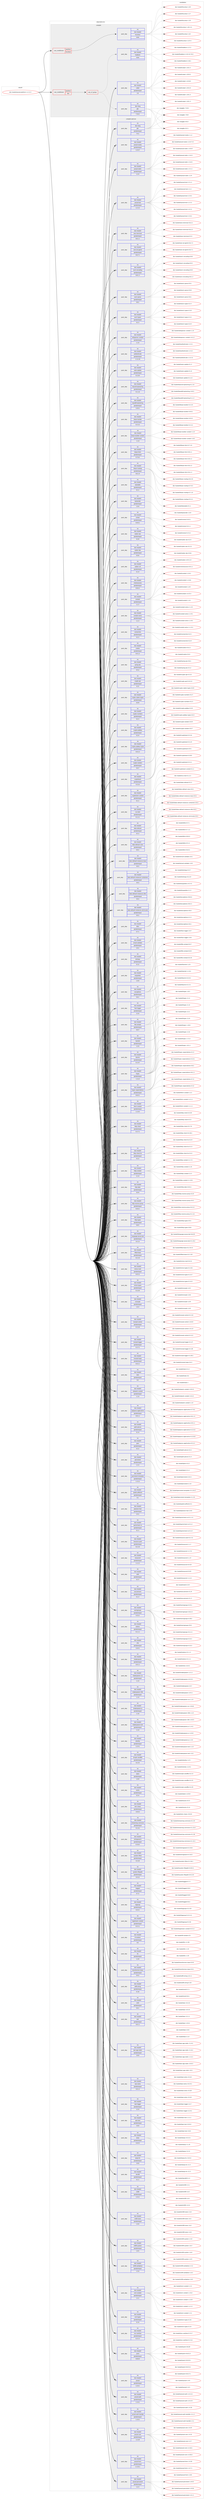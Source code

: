 digraph prolog {

# *************
# Graph options
# *************

newrank=true;
concentrate=true;
compound=true;
graph [rankdir=LR,fontname=Helvetica,fontsize=10,ranksep=1.5];#, ranksep=2.5, nodesep=0.2];
edge  [arrowhead=vee];
node  [fontname=Helvetica,fontsize=10];

# **********
# The ebuild
# **********

subgraph cluster_leftcol {
color=gray;
rank=same;
label=<<i>ebuild</i>>;
id [label="dev-haskell/yesod-platform-1.2.13.3", color=red, width=4, href="../dev-haskell/yesod-platform-1.2.13.3.svg"];
}

# ****************
# The dependencies
# ****************

subgraph cluster_midcol {
color=gray;
label=<<i>dependencies</i>>;
subgraph cluster_compile {
fillcolor="#eeeeee";
style=filled;
label=<<i>compile</i>>;
subgraph cond21578 {
dependency97735 [label=<<TABLE BORDER="0" CELLBORDER="1" CELLSPACING="0" CELLPADDING="4"><TR><TD ROWSPAN="3" CELLPADDING="10">use_conditional</TD></TR><TR><TD>positive</TD></TR><TR><TD>doc</TD></TR></TABLE>>, shape=none, color=red];
subgraph any2963 {
dependency97736 [label=<<TABLE BORDER="0" CELLBORDER="1" CELLSPACING="0" CELLPADDING="4"><TR><TD CELLPADDING="10">any_of_group</TD></TR></TABLE>>, shape=none, color=red];subgraph pack73164 {
dependency97737 [label=<<TABLE BORDER="0" CELLBORDER="1" CELLSPACING="0" CELLPADDING="4" WIDTH="220"><TR><TD ROWSPAN="6" CELLPADDING="30">pack_dep</TD></TR><TR><TD WIDTH="110">no</TD></TR><TR><TD>dev-haskell</TD></TR><TR><TD>haddock</TD></TR><TR><TD>none</TD></TR><TR><TD></TD></TR></TABLE>>, shape=none, color=blue];
}
dependency97736:e -> dependency97737:w [weight=20,style="dotted",arrowhead="oinv"];
subgraph pack73165 {
dependency97738 [label=<<TABLE BORDER="0" CELLBORDER="1" CELLSPACING="0" CELLPADDING="4" WIDTH="220"><TR><TD ROWSPAN="6" CELLPADDING="30">pack_dep</TD></TR><TR><TD WIDTH="110">no</TD></TR><TR><TD>dev-lang</TD></TR><TR><TD>ghc</TD></TR><TR><TD>greaterequal</TD></TR><TR><TD>7.10.2</TD></TR></TABLE>>, shape=none, color=blue];
}
dependency97736:e -> dependency97738:w [weight=20,style="dotted",arrowhead="oinv"];
}
dependency97735:e -> dependency97736:w [weight=20,style="dashed",arrowhead="vee"];
}
id:e -> dependency97735:w [weight=20,style="solid",arrowhead="vee"];
subgraph cond21579 {
dependency97739 [label=<<TABLE BORDER="0" CELLBORDER="1" CELLSPACING="0" CELLPADDING="4"><TR><TD ROWSPAN="3" CELLPADDING="10">use_conditional</TD></TR><TR><TD>positive</TD></TR><TR><TD>hscolour</TD></TR></TABLE>>, shape=none, color=red];
subgraph pack73166 {
dependency97740 [label=<<TABLE BORDER="0" CELLBORDER="1" CELLSPACING="0" CELLPADDING="4" WIDTH="220"><TR><TD ROWSPAN="6" CELLPADDING="30">pack_dep</TD></TR><TR><TD WIDTH="110">no</TD></TR><TR><TD>dev-haskell</TD></TR><TR><TD>hscolour</TD></TR><TR><TD>none</TD></TR><TR><TD></TD></TR></TABLE>>, shape=none, color=blue];
}
dependency97739:e -> dependency97740:w [weight=20,style="dashed",arrowhead="vee"];
}
id:e -> dependency97739:w [weight=20,style="solid",arrowhead="vee"];
subgraph pack73167 {
dependency97741 [label=<<TABLE BORDER="0" CELLBORDER="1" CELLSPACING="0" CELLPADDING="4" WIDTH="220"><TR><TD ROWSPAN="6" CELLPADDING="30">pack_dep</TD></TR><TR><TD WIDTH="110">no</TD></TR><TR><TD>dev-haskell</TD></TR><TR><TD>cabal</TD></TR><TR><TD>greaterequal</TD></TR><TR><TD>1.6</TD></TR></TABLE>>, shape=none, color=blue];
}
id:e -> dependency97741:w [weight=20,style="solid",arrowhead="vee"];
}
subgraph cluster_compileandrun {
fillcolor="#eeeeee";
style=filled;
label=<<i>compile and run</i>>;
subgraph pack73168 {
dependency97742 [label=<<TABLE BORDER="0" CELLBORDER="1" CELLSPACING="0" CELLPADDING="4" WIDTH="220"><TR><TD ROWSPAN="6" CELLPADDING="30">pack_dep</TD></TR><TR><TD WIDTH="110">no</TD></TR><TR><TD>dev-haskell</TD></TR><TR><TD>ansi-terminal</TD></TR><TR><TD>greaterequal</TD></TR><TR><TD>0.6.1.1</TD></TR></TABLE>>, shape=none, color=blue];
}
id:e -> dependency97742:w [weight=20,style="solid",arrowhead="odotvee"];
subgraph pack73169 {
dependency97743 [label=<<TABLE BORDER="0" CELLBORDER="1" CELLSPACING="0" CELLPADDING="4" WIDTH="220"><TR><TD ROWSPAN="6" CELLPADDING="30">pack_dep</TD></TR><TR><TD WIDTH="110">no</TD></TR><TR><TD>dev-haskell</TD></TR><TR><TD>ansi-wl-pprint</TD></TR><TR><TD>greaterequal</TD></TR><TR><TD>0.6.7.1</TD></TR></TABLE>>, shape=none, color=blue];
}
id:e -> dependency97743:w [weight=20,style="solid",arrowhead="odotvee"];
subgraph pack73170 {
dependency97744 [label=<<TABLE BORDER="0" CELLBORDER="1" CELLSPACING="0" CELLPADDING="4" WIDTH="220"><TR><TD ROWSPAN="6" CELLPADDING="30">pack_dep</TD></TR><TR><TD WIDTH="110">no</TD></TR><TR><TD>dev-haskell</TD></TR><TR><TD>asn1-encoding</TD></TR><TR><TD>greaterequal</TD></TR><TR><TD>0.8.1.3</TD></TR></TABLE>>, shape=none, color=blue];
}
id:e -> dependency97744:w [weight=20,style="solid",arrowhead="odotvee"];
subgraph pack73171 {
dependency97745 [label=<<TABLE BORDER="0" CELLBORDER="1" CELLSPACING="0" CELLPADDING="4" WIDTH="220"><TR><TD ROWSPAN="6" CELLPADDING="30">pack_dep</TD></TR><TR><TD WIDTH="110">no</TD></TR><TR><TD>dev-haskell</TD></TR><TR><TD>asn1-parse</TD></TR><TR><TD>greaterequal</TD></TR><TR><TD>0.8.1</TD></TR></TABLE>>, shape=none, color=blue];
}
id:e -> dependency97745:w [weight=20,style="solid",arrowhead="odotvee"];
subgraph pack73172 {
dependency97746 [label=<<TABLE BORDER="0" CELLBORDER="1" CELLSPACING="0" CELLPADDING="4" WIDTH="220"><TR><TD ROWSPAN="6" CELLPADDING="30">pack_dep</TD></TR><TR><TD WIDTH="110">no</TD></TR><TR><TD>dev-haskell</TD></TR><TR><TD>asn1-types</TD></TR><TR><TD>greaterequal</TD></TR><TR><TD>0.2.3</TD></TR></TABLE>>, shape=none, color=blue];
}
id:e -> dependency97746:w [weight=20,style="solid",arrowhead="odotvee"];
subgraph pack73173 {
dependency97747 [label=<<TABLE BORDER="0" CELLBORDER="1" CELLSPACING="0" CELLPADDING="4" WIDTH="220"><TR><TD ROWSPAN="6" CELLPADDING="30">pack_dep</TD></TR><TR><TD WIDTH="110">no</TD></TR><TR><TD>dev-haskell</TD></TR><TR><TD>attoparsec-conduit</TD></TR><TR><TD>greaterequal</TD></TR><TR><TD>1.1.0</TD></TR></TABLE>>, shape=none, color=blue];
}
id:e -> dependency97747:w [weight=20,style="solid",arrowhead="odotvee"];
subgraph pack73174 {
dependency97748 [label=<<TABLE BORDER="0" CELLBORDER="1" CELLSPACING="0" CELLPADDING="4" WIDTH="220"><TR><TD ROWSPAN="6" CELLPADDING="30">pack_dep</TD></TR><TR><TD WIDTH="110">no</TD></TR><TR><TD>dev-haskell</TD></TR><TR><TD>authenticate</TD></TR><TR><TD>greaterequal</TD></TR><TR><TD>1.3.2.10</TD></TR></TABLE>>, shape=none, color=blue];
}
id:e -> dependency97748:w [weight=20,style="solid",arrowhead="odotvee"];
subgraph pack73175 {
dependency97749 [label=<<TABLE BORDER="0" CELLBORDER="1" CELLSPACING="0" CELLPADDING="4" WIDTH="220"><TR><TD ROWSPAN="6" CELLPADDING="30">pack_dep</TD></TR><TR><TD WIDTH="110">no</TD></TR><TR><TD>dev-haskell</TD></TR><TR><TD>auto-update</TD></TR><TR><TD>greaterequal</TD></TR><TR><TD>0.1.0.0</TD></TR></TABLE>>, shape=none, color=blue];
}
id:e -> dependency97749:w [weight=20,style="solid",arrowhead="odotvee"];
subgraph pack73176 {
dependency97750 [label=<<TABLE BORDER="0" CELLBORDER="1" CELLSPACING="0" CELLPADDING="4" WIDTH="220"><TR><TD ROWSPAN="6" CELLPADDING="30">pack_dep</TD></TR><TR><TD WIDTH="110">no</TD></TR><TR><TD>dev-haskell</TD></TR><TR><TD>base16-bytestring</TD></TR><TR><TD>greaterequal</TD></TR><TR><TD>0.1.1.6</TD></TR></TABLE>>, shape=none, color=blue];
}
id:e -> dependency97750:w [weight=20,style="solid",arrowhead="odotvee"];
subgraph pack73177 {
dependency97751 [label=<<TABLE BORDER="0" CELLBORDER="1" CELLSPACING="0" CELLPADDING="4" WIDTH="220"><TR><TD ROWSPAN="6" CELLPADDING="30">pack_dep</TD></TR><TR><TD WIDTH="110">no</TD></TR><TR><TD>dev-haskell</TD></TR><TR><TD>base64-bytestring</TD></TR><TR><TD>greaterequal</TD></TR><TR><TD>1.0.0.1</TD></TR></TABLE>>, shape=none, color=blue];
}
id:e -> dependency97751:w [weight=20,style="solid",arrowhead="odotvee"];
subgraph pack73178 {
dependency97752 [label=<<TABLE BORDER="0" CELLBORDER="1" CELLSPACING="0" CELLPADDING="4" WIDTH="220"><TR><TD ROWSPAN="6" CELLPADDING="30">pack_dep</TD></TR><TR><TD WIDTH="110">no</TD></TR><TR><TD>dev-haskell</TD></TR><TR><TD>blaze-builder</TD></TR><TR><TD>greaterequal</TD></TR><TR><TD>0.3.3.2</TD></TR></TABLE>>, shape=none, color=blue];
}
id:e -> dependency97752:w [weight=20,style="solid",arrowhead="odotvee"];
subgraph pack73179 {
dependency97753 [label=<<TABLE BORDER="0" CELLBORDER="1" CELLSPACING="0" CELLPADDING="4" WIDTH="220"><TR><TD ROWSPAN="6" CELLPADDING="30">pack_dep</TD></TR><TR><TD WIDTH="110">no</TD></TR><TR><TD>dev-haskell</TD></TR><TR><TD>blaze-builder-conduit</TD></TR><TR><TD>greaterequal</TD></TR><TR><TD>1.1.0</TD></TR></TABLE>>, shape=none, color=blue];
}
id:e -> dependency97753:w [weight=20,style="solid",arrowhead="odotvee"];
subgraph pack73180 {
dependency97754 [label=<<TABLE BORDER="0" CELLBORDER="1" CELLSPACING="0" CELLPADDING="4" WIDTH="220"><TR><TD ROWSPAN="6" CELLPADDING="30">pack_dep</TD></TR><TR><TD WIDTH="110">no</TD></TR><TR><TD>dev-haskell</TD></TR><TR><TD>blaze-html</TD></TR><TR><TD>greaterequal</TD></TR><TR><TD>0.7.0.2</TD></TR></TABLE>>, shape=none, color=blue];
}
id:e -> dependency97754:w [weight=20,style="solid",arrowhead="odotvee"];
subgraph pack73181 {
dependency97755 [label=<<TABLE BORDER="0" CELLBORDER="1" CELLSPACING="0" CELLPADDING="4" WIDTH="220"><TR><TD ROWSPAN="6" CELLPADDING="30">pack_dep</TD></TR><TR><TD WIDTH="110">no</TD></TR><TR><TD>dev-haskell</TD></TR><TR><TD>blaze-markup</TD></TR><TR><TD>greaterequal</TD></TR><TR><TD>0.6.1.0</TD></TR></TABLE>>, shape=none, color=blue];
}
id:e -> dependency97755:w [weight=20,style="solid",arrowhead="odotvee"];
subgraph pack73182 {
dependency97756 [label=<<TABLE BORDER="0" CELLBORDER="1" CELLSPACING="0" CELLPADDING="4" WIDTH="220"><TR><TD ROWSPAN="6" CELLPADDING="30">pack_dep</TD></TR><TR><TD WIDTH="110">no</TD></TR><TR><TD>dev-haskell</TD></TR><TR><TD>byteable</TD></TR><TR><TD>greaterequal</TD></TR><TR><TD>0.1.1</TD></TR></TABLE>>, shape=none, color=blue];
}
id:e -> dependency97756:w [weight=20,style="solid",arrowhead="odotvee"];
subgraph pack73183 {
dependency97757 [label=<<TABLE BORDER="0" CELLBORDER="1" CELLSPACING="0" CELLPADDING="4" WIDTH="220"><TR><TD ROWSPAN="6" CELLPADDING="30">pack_dep</TD></TR><TR><TD WIDTH="110">no</TD></TR><TR><TD>dev-haskell</TD></TR><TR><TD>byteorder</TD></TR><TR><TD>greaterequal</TD></TR><TR><TD>1.0.4</TD></TR></TABLE>>, shape=none, color=blue];
}
id:e -> dependency97757:w [weight=20,style="solid",arrowhead="odotvee"];
subgraph pack73184 {
dependency97758 [label=<<TABLE BORDER="0" CELLBORDER="1" CELLSPACING="0" CELLPADDING="4" WIDTH="220"><TR><TD ROWSPAN="6" CELLPADDING="30">pack_dep</TD></TR><TR><TD WIDTH="110">no</TD></TR><TR><TD>dev-haskell</TD></TR><TR><TD>cereal</TD></TR><TR><TD>greaterequal</TD></TR><TR><TD>0.4.0.1</TD></TR></TABLE>>, shape=none, color=blue];
}
id:e -> dependency97758:w [weight=20,style="solid",arrowhead="odotvee"];
subgraph pack73185 {
dependency97759 [label=<<TABLE BORDER="0" CELLBORDER="1" CELLSPACING="0" CELLPADDING="4" WIDTH="220"><TR><TD ROWSPAN="6" CELLPADDING="30">pack_dep</TD></TR><TR><TD WIDTH="110">no</TD></TR><TR><TD>dev-haskell</TD></TR><TR><TD>cipher-aes</TD></TR><TR><TD>greaterequal</TD></TR><TR><TD>0.2.8</TD></TR></TABLE>>, shape=none, color=blue];
}
id:e -> dependency97759:w [weight=20,style="solid",arrowhead="odotvee"];
subgraph pack73186 {
dependency97760 [label=<<TABLE BORDER="0" CELLBORDER="1" CELLSPACING="0" CELLPADDING="4" WIDTH="220"><TR><TD ROWSPAN="6" CELLPADDING="30">pack_dep</TD></TR><TR><TD WIDTH="110">no</TD></TR><TR><TD>dev-haskell</TD></TR><TR><TD>cipher-des</TD></TR><TR><TD>greaterequal</TD></TR><TR><TD>0.0.6</TD></TR></TABLE>>, shape=none, color=blue];
}
id:e -> dependency97760:w [weight=20,style="solid",arrowhead="odotvee"];
subgraph pack73187 {
dependency97761 [label=<<TABLE BORDER="0" CELLBORDER="1" CELLSPACING="0" CELLPADDING="4" WIDTH="220"><TR><TD ROWSPAN="6" CELLPADDING="30">pack_dep</TD></TR><TR><TD WIDTH="110">no</TD></TR><TR><TD>dev-haskell</TD></TR><TR><TD>cipher-rc4</TD></TR><TR><TD>greaterequal</TD></TR><TR><TD>0.1.4</TD></TR></TABLE>>, shape=none, color=blue];
}
id:e -> dependency97761:w [weight=20,style="solid",arrowhead="odotvee"];
subgraph pack73188 {
dependency97762 [label=<<TABLE BORDER="0" CELLBORDER="1" CELLSPACING="0" CELLPADDING="4" WIDTH="220"><TR><TD ROWSPAN="6" CELLPADDING="30">pack_dep</TD></TR><TR><TD WIDTH="110">no</TD></TR><TR><TD>dev-haskell</TD></TR><TR><TD>clientsession</TD></TR><TR><TD>greaterequal</TD></TR><TR><TD>0.9.0.3</TD></TR></TABLE>>, shape=none, color=blue];
}
id:e -> dependency97762:w [weight=20,style="solid",arrowhead="odotvee"];
subgraph pack73189 {
dependency97763 [label=<<TABLE BORDER="0" CELLBORDER="1" CELLSPACING="0" CELLPADDING="4" WIDTH="220"><TR><TD ROWSPAN="6" CELLPADDING="30">pack_dep</TD></TR><TR><TD WIDTH="110">no</TD></TR><TR><TD>dev-haskell</TD></TR><TR><TD>conduit</TD></TR><TR><TD>greaterequal</TD></TR><TR><TD>1.1.7</TD></TR></TABLE>>, shape=none, color=blue];
}
id:e -> dependency97763:w [weight=20,style="solid",arrowhead="odotvee"];
subgraph pack73190 {
dependency97764 [label=<<TABLE BORDER="0" CELLBORDER="1" CELLSPACING="0" CELLPADDING="4" WIDTH="220"><TR><TD ROWSPAN="6" CELLPADDING="30">pack_dep</TD></TR><TR><TD WIDTH="110">no</TD></TR><TR><TD>dev-haskell</TD></TR><TR><TD>conduit-extra</TD></TR><TR><TD>greaterequal</TD></TR><TR><TD>1.1.3</TD></TR></TABLE>>, shape=none, color=blue];
}
id:e -> dependency97764:w [weight=20,style="solid",arrowhead="odotvee"];
subgraph pack73191 {
dependency97765 [label=<<TABLE BORDER="0" CELLBORDER="1" CELLSPACING="0" CELLPADDING="4" WIDTH="220"><TR><TD ROWSPAN="6" CELLPADDING="30">pack_dep</TD></TR><TR><TD WIDTH="110">no</TD></TR><TR><TD>dev-haskell</TD></TR><TR><TD>connection</TD></TR><TR><TD>greaterequal</TD></TR><TR><TD>0.2.3</TD></TR></TABLE>>, shape=none, color=blue];
}
id:e -> dependency97765:w [weight=20,style="solid",arrowhead="odotvee"];
subgraph pack73192 {
dependency97766 [label=<<TABLE BORDER="0" CELLBORDER="1" CELLSPACING="0" CELLPADDING="4" WIDTH="220"><TR><TD ROWSPAN="6" CELLPADDING="30">pack_dep</TD></TR><TR><TD WIDTH="110">no</TD></TR><TR><TD>dev-haskell</TD></TR><TR><TD>cookie</TD></TR><TR><TD>greaterequal</TD></TR><TR><TD>0.4.1.2</TD></TR></TABLE>>, shape=none, color=blue];
}
id:e -> dependency97766:w [weight=20,style="solid",arrowhead="odotvee"];
subgraph pack73193 {
dependency97767 [label=<<TABLE BORDER="0" CELLBORDER="1" CELLSPACING="0" CELLPADDING="4" WIDTH="220"><TR><TD ROWSPAN="6" CELLPADDING="30">pack_dep</TD></TR><TR><TD WIDTH="110">no</TD></TR><TR><TD>dev-haskell</TD></TR><TR><TD>cprng-aes</TD></TR><TR><TD>greaterequal</TD></TR><TR><TD>0.5.2</TD></TR></TABLE>>, shape=none, color=blue];
}
id:e -> dependency97767:w [weight=20,style="solid",arrowhead="odotvee"];
subgraph pack73194 {
dependency97768 [label=<<TABLE BORDER="0" CELLBORDER="1" CELLSPACING="0" CELLPADDING="4" WIDTH="220"><TR><TD ROWSPAN="6" CELLPADDING="30">pack_dep</TD></TR><TR><TD WIDTH="110">no</TD></TR><TR><TD>dev-haskell</TD></TR><TR><TD>crypto-api</TD></TR><TR><TD>greaterequal</TD></TR><TR><TD>0.13</TD></TR></TABLE>>, shape=none, color=blue];
}
id:e -> dependency97768:w [weight=20,style="solid",arrowhead="odotvee"];
subgraph pack73195 {
dependency97769 [label=<<TABLE BORDER="0" CELLBORDER="1" CELLSPACING="0" CELLPADDING="4" WIDTH="220"><TR><TD ROWSPAN="6" CELLPADDING="30">pack_dep</TD></TR><TR><TD WIDTH="110">no</TD></TR><TR><TD>dev-haskell</TD></TR><TR><TD>crypto-cipher-types</TD></TR><TR><TD>greaterequal</TD></TR><TR><TD>0.0.9</TD></TR></TABLE>>, shape=none, color=blue];
}
id:e -> dependency97769:w [weight=20,style="solid",arrowhead="odotvee"];
subgraph pack73196 {
dependency97770 [label=<<TABLE BORDER="0" CELLBORDER="1" CELLSPACING="0" CELLPADDING="4" WIDTH="220"><TR><TD ROWSPAN="6" CELLPADDING="30">pack_dep</TD></TR><TR><TD WIDTH="110">no</TD></TR><TR><TD>dev-haskell</TD></TR><TR><TD>crypto-numbers</TD></TR><TR><TD>greaterequal</TD></TR><TR><TD>0.2.3</TD></TR></TABLE>>, shape=none, color=blue];
}
id:e -> dependency97770:w [weight=20,style="solid",arrowhead="odotvee"];
subgraph pack73197 {
dependency97771 [label=<<TABLE BORDER="0" CELLBORDER="1" CELLSPACING="0" CELLPADDING="4" WIDTH="220"><TR><TD ROWSPAN="6" CELLPADDING="30">pack_dep</TD></TR><TR><TD WIDTH="110">no</TD></TR><TR><TD>dev-haskell</TD></TR><TR><TD>crypto-pubkey</TD></TR><TR><TD>greaterequal</TD></TR><TR><TD>0.2.4</TD></TR></TABLE>>, shape=none, color=blue];
}
id:e -> dependency97771:w [weight=20,style="solid",arrowhead="odotvee"];
subgraph pack73198 {
dependency97772 [label=<<TABLE BORDER="0" CELLBORDER="1" CELLSPACING="0" CELLPADDING="4" WIDTH="220"><TR><TD ROWSPAN="6" CELLPADDING="30">pack_dep</TD></TR><TR><TD WIDTH="110">no</TD></TR><TR><TD>dev-haskell</TD></TR><TR><TD>crypto-pubkey-types</TD></TR><TR><TD>greaterequal</TD></TR><TR><TD>0.4.2.2</TD></TR></TABLE>>, shape=none, color=blue];
}
id:e -> dependency97772:w [weight=20,style="solid",arrowhead="odotvee"];
subgraph pack73199 {
dependency97773 [label=<<TABLE BORDER="0" CELLBORDER="1" CELLSPACING="0" CELLPADDING="4" WIDTH="220"><TR><TD ROWSPAN="6" CELLPADDING="30">pack_dep</TD></TR><TR><TD WIDTH="110">no</TD></TR><TR><TD>dev-haskell</TD></TR><TR><TD>crypto-random</TD></TR><TR><TD>greaterequal</TD></TR><TR><TD>0.0.7</TD></TR></TABLE>>, shape=none, color=blue];
}
id:e -> dependency97773:w [weight=20,style="solid",arrowhead="odotvee"];
subgraph pack73200 {
dependency97774 [label=<<TABLE BORDER="0" CELLBORDER="1" CELLSPACING="0" CELLPADDING="4" WIDTH="220"><TR><TD ROWSPAN="6" CELLPADDING="30">pack_dep</TD></TR><TR><TD WIDTH="110">no</TD></TR><TR><TD>dev-haskell</TD></TR><TR><TD>cryptohash</TD></TR><TR><TD>greaterequal</TD></TR><TR><TD>0.11.6</TD></TR></TABLE>>, shape=none, color=blue];
}
id:e -> dependency97774:w [weight=20,style="solid",arrowhead="odotvee"];
subgraph pack73201 {
dependency97775 [label=<<TABLE BORDER="0" CELLBORDER="1" CELLSPACING="0" CELLPADDING="4" WIDTH="220"><TR><TD ROWSPAN="6" CELLPADDING="30">pack_dep</TD></TR><TR><TD WIDTH="110">no</TD></TR><TR><TD>dev-haskell</TD></TR><TR><TD>cryptohash-conduit</TD></TR><TR><TD>greaterequal</TD></TR><TR><TD>0.1.1</TD></TR></TABLE>>, shape=none, color=blue];
}
id:e -> dependency97775:w [weight=20,style="solid",arrowhead="odotvee"];
subgraph pack73202 {
dependency97776 [label=<<TABLE BORDER="0" CELLBORDER="1" CELLSPACING="0" CELLPADDING="4" WIDTH="220"><TR><TD ROWSPAN="6" CELLPADDING="30">pack_dep</TD></TR><TR><TD WIDTH="110">no</TD></TR><TR><TD>dev-haskell</TD></TR><TR><TD>css-text</TD></TR><TR><TD>greaterequal</TD></TR><TR><TD>0.1.2.1</TD></TR></TABLE>>, shape=none, color=blue];
}
id:e -> dependency97776:w [weight=20,style="solid",arrowhead="odotvee"];
subgraph pack73203 {
dependency97777 [label=<<TABLE BORDER="0" CELLBORDER="1" CELLSPACING="0" CELLPADDING="4" WIDTH="220"><TR><TD ROWSPAN="6" CELLPADDING="30">pack_dep</TD></TR><TR><TD WIDTH="110">no</TD></TR><TR><TD>dev-haskell</TD></TR><TR><TD>data-default</TD></TR><TR><TD>greaterequal</TD></TR><TR><TD>0.5.3</TD></TR></TABLE>>, shape=none, color=blue];
}
id:e -> dependency97777:w [weight=20,style="solid",arrowhead="odotvee"];
subgraph pack73204 {
dependency97778 [label=<<TABLE BORDER="0" CELLBORDER="1" CELLSPACING="0" CELLPADDING="4" WIDTH="220"><TR><TD ROWSPAN="6" CELLPADDING="30">pack_dep</TD></TR><TR><TD WIDTH="110">no</TD></TR><TR><TD>dev-haskell</TD></TR><TR><TD>data-default-class</TD></TR><TR><TD>greaterequal</TD></TR><TR><TD>0.0.1</TD></TR></TABLE>>, shape=none, color=blue];
}
id:e -> dependency97778:w [weight=20,style="solid",arrowhead="odotvee"];
subgraph pack73205 {
dependency97779 [label=<<TABLE BORDER="0" CELLBORDER="1" CELLSPACING="0" CELLPADDING="4" WIDTH="220"><TR><TD ROWSPAN="6" CELLPADDING="30">pack_dep</TD></TR><TR><TD WIDTH="110">no</TD></TR><TR><TD>dev-haskell</TD></TR><TR><TD>data-default-instances-base</TD></TR><TR><TD>greaterequal</TD></TR><TR><TD>0.0.1</TD></TR></TABLE>>, shape=none, color=blue];
}
id:e -> dependency97779:w [weight=20,style="solid",arrowhead="odotvee"];
subgraph pack73206 {
dependency97780 [label=<<TABLE BORDER="0" CELLBORDER="1" CELLSPACING="0" CELLPADDING="4" WIDTH="220"><TR><TD ROWSPAN="6" CELLPADDING="30">pack_dep</TD></TR><TR><TD WIDTH="110">no</TD></TR><TR><TD>dev-haskell</TD></TR><TR><TD>data-default-instances-containers</TD></TR><TR><TD>greaterequal</TD></TR><TR><TD>0.0.1</TD></TR></TABLE>>, shape=none, color=blue];
}
id:e -> dependency97780:w [weight=20,style="solid",arrowhead="odotvee"];
subgraph pack73207 {
dependency97781 [label=<<TABLE BORDER="0" CELLBORDER="1" CELLSPACING="0" CELLPADDING="4" WIDTH="220"><TR><TD ROWSPAN="6" CELLPADDING="30">pack_dep</TD></TR><TR><TD WIDTH="110">no</TD></TR><TR><TD>dev-haskell</TD></TR><TR><TD>data-default-instances-dlist</TD></TR><TR><TD>greaterequal</TD></TR><TR><TD>0.0.1</TD></TR></TABLE>>, shape=none, color=blue];
}
id:e -> dependency97781:w [weight=20,style="solid",arrowhead="odotvee"];
subgraph pack73208 {
dependency97782 [label=<<TABLE BORDER="0" CELLBORDER="1" CELLSPACING="0" CELLPADDING="4" WIDTH="220"><TR><TD ROWSPAN="6" CELLPADDING="30">pack_dep</TD></TR><TR><TD WIDTH="110">no</TD></TR><TR><TD>dev-haskell</TD></TR><TR><TD>data-default-instances-old-locale</TD></TR><TR><TD>greaterequal</TD></TR><TR><TD>0.0.1</TD></TR></TABLE>>, shape=none, color=blue];
}
id:e -> dependency97782:w [weight=20,style="solid",arrowhead="odotvee"];
subgraph pack73209 {
dependency97783 [label=<<TABLE BORDER="0" CELLBORDER="1" CELLSPACING="0" CELLPADDING="4" WIDTH="220"><TR><TD ROWSPAN="6" CELLPADDING="30">pack_dep</TD></TR><TR><TD WIDTH="110">no</TD></TR><TR><TD>dev-haskell</TD></TR><TR><TD>dlist</TD></TR><TR><TD>greaterequal</TD></TR><TR><TD>0.7.1</TD></TR></TABLE>>, shape=none, color=blue];
}
id:e -> dependency97783:w [weight=20,style="solid",arrowhead="odotvee"];
subgraph pack73210 {
dependency97784 [label=<<TABLE BORDER="0" CELLBORDER="1" CELLSPACING="0" CELLPADDING="4" WIDTH="220"><TR><TD ROWSPAN="6" CELLPADDING="30">pack_dep</TD></TR><TR><TD WIDTH="110">no</TD></TR><TR><TD>dev-haskell</TD></TR><TR><TD>email-validate</TD></TR><TR><TD>greaterequal</TD></TR><TR><TD>2.0.1</TD></TR></TABLE>>, shape=none, color=blue];
}
id:e -> dependency97784:w [weight=20,style="solid",arrowhead="odotvee"];
subgraph pack73211 {
dependency97785 [label=<<TABLE BORDER="0" CELLBORDER="1" CELLSPACING="0" CELLPADDING="4" WIDTH="220"><TR><TD ROWSPAN="6" CELLPADDING="30">pack_dep</TD></TR><TR><TD WIDTH="110">no</TD></TR><TR><TD>dev-haskell</TD></TR><TR><TD>entropy</TD></TR><TR><TD>greaterequal</TD></TR><TR><TD>0.3.2</TD></TR></TABLE>>, shape=none, color=blue];
}
id:e -> dependency97785:w [weight=20,style="solid",arrowhead="odotvee"];
subgraph pack73212 {
dependency97786 [label=<<TABLE BORDER="0" CELLBORDER="1" CELLSPACING="0" CELLPADDING="4" WIDTH="220"><TR><TD ROWSPAN="6" CELLPADDING="30">pack_dep</TD></TR><TR><TD WIDTH="110">no</TD></TR><TR><TD>dev-haskell</TD></TR><TR><TD>esqueleto</TD></TR><TR><TD>greaterequal</TD></TR><TR><TD>1.4.4</TD></TR></TABLE>>, shape=none, color=blue];
}
id:e -> dependency97786:w [weight=20,style="solid",arrowhead="odotvee"];
subgraph pack73213 {
dependency97787 [label=<<TABLE BORDER="0" CELLBORDER="1" CELLSPACING="0" CELLPADDING="4" WIDTH="220"><TR><TD ROWSPAN="6" CELLPADDING="30">pack_dep</TD></TR><TR><TD WIDTH="110">no</TD></TR><TR><TD>dev-haskell</TD></TR><TR><TD>exceptions</TD></TR><TR><TD>greaterequal</TD></TR><TR><TD>0.6.1</TD></TR></TABLE>>, shape=none, color=blue];
}
id:e -> dependency97787:w [weight=20,style="solid",arrowhead="odotvee"];
subgraph pack73214 {
dependency97788 [label=<<TABLE BORDER="0" CELLBORDER="1" CELLSPACING="0" CELLPADDING="4" WIDTH="220"><TR><TD ROWSPAN="6" CELLPADDING="30">pack_dep</TD></TR><TR><TD WIDTH="110">no</TD></TR><TR><TD>dev-haskell</TD></TR><TR><TD>fast-logger</TD></TR><TR><TD>greaterequal</TD></TR><TR><TD>2.2.0</TD></TR></TABLE>>, shape=none, color=blue];
}
id:e -> dependency97788:w [weight=20,style="solid",arrowhead="odotvee"];
subgraph pack73215 {
dependency97789 [label=<<TABLE BORDER="0" CELLBORDER="1" CELLSPACING="0" CELLPADDING="4" WIDTH="220"><TR><TD ROWSPAN="6" CELLPADDING="30">pack_dep</TD></TR><TR><TD WIDTH="110">no</TD></TR><TR><TD>dev-haskell</TD></TR><TR><TD>file-embed</TD></TR><TR><TD>greaterequal</TD></TR><TR><TD>0.0.7</TD></TR></TABLE>>, shape=none, color=blue];
}
id:e -> dependency97789:w [weight=20,style="solid",arrowhead="odotvee"];
subgraph pack73216 {
dependency97790 [label=<<TABLE BORDER="0" CELLBORDER="1" CELLSPACING="0" CELLPADDING="4" WIDTH="220"><TR><TD ROWSPAN="6" CELLPADDING="30">pack_dep</TD></TR><TR><TD WIDTH="110">no</TD></TR><TR><TD>dev-haskell</TD></TR><TR><TD>hamlet</TD></TR><TR><TD>greaterequal</TD></TR><TR><TD>1.2.0</TD></TR></TABLE>>, shape=none, color=blue];
}
id:e -> dependency97790:w [weight=20,style="solid",arrowhead="odotvee"];
subgraph pack73217 {
dependency97791 [label=<<TABLE BORDER="0" CELLBORDER="1" CELLSPACING="0" CELLPADDING="4" WIDTH="220"><TR><TD ROWSPAN="6" CELLPADDING="30">pack_dep</TD></TR><TR><TD WIDTH="110">no</TD></TR><TR><TD>dev-haskell</TD></TR><TR><TD>hjsmin</TD></TR><TR><TD>greaterequal</TD></TR><TR><TD>0.1.4.7</TD></TR></TABLE>>, shape=none, color=blue];
}
id:e -> dependency97791:w [weight=20,style="solid",arrowhead="odotvee"];
subgraph pack73218 {
dependency97792 [label=<<TABLE BORDER="0" CELLBORDER="1" CELLSPACING="0" CELLPADDING="4" WIDTH="220"><TR><TD ROWSPAN="6" CELLPADDING="30">pack_dep</TD></TR><TR><TD WIDTH="110">no</TD></TR><TR><TD>dev-haskell</TD></TR><TR><TD>hspec</TD></TR><TR><TD>greaterequal</TD></TR><TR><TD>1.11.0</TD></TR></TABLE>>, shape=none, color=blue];
}
id:e -> dependency97792:w [weight=20,style="solid",arrowhead="odotvee"];
subgraph pack73219 {
dependency97793 [label=<<TABLE BORDER="0" CELLBORDER="1" CELLSPACING="0" CELLPADDING="4" WIDTH="220"><TR><TD ROWSPAN="6" CELLPADDING="30">pack_dep</TD></TR><TR><TD WIDTH="110">no</TD></TR><TR><TD>dev-haskell</TD></TR><TR><TD>hspec-expectations</TD></TR><TR><TD>greaterequal</TD></TR><TR><TD>0.6.0.1</TD></TR></TABLE>>, shape=none, color=blue];
}
id:e -> dependency97793:w [weight=20,style="solid",arrowhead="odotvee"];
subgraph pack73220 {
dependency97794 [label=<<TABLE BORDER="0" CELLBORDER="1" CELLSPACING="0" CELLPADDING="4" WIDTH="220"><TR><TD ROWSPAN="6" CELLPADDING="30">pack_dep</TD></TR><TR><TD WIDTH="110">no</TD></TR><TR><TD>dev-haskell</TD></TR><TR><TD>html-conduit</TD></TR><TR><TD>greaterequal</TD></TR><TR><TD>1.1.0.5</TD></TR></TABLE>>, shape=none, color=blue];
}
id:e -> dependency97794:w [weight=20,style="solid",arrowhead="odotvee"];
subgraph pack73221 {
dependency97795 [label=<<TABLE BORDER="0" CELLBORDER="1" CELLSPACING="0" CELLPADDING="4" WIDTH="220"><TR><TD ROWSPAN="6" CELLPADDING="30">pack_dep</TD></TR><TR><TD WIDTH="110">no</TD></TR><TR><TD>dev-haskell</TD></TR><TR><TD>http-client</TD></TR><TR><TD>greaterequal</TD></TR><TR><TD>0.3.7.1</TD></TR></TABLE>>, shape=none, color=blue];
}
id:e -> dependency97795:w [weight=20,style="solid",arrowhead="odotvee"];
subgraph pack73222 {
dependency97796 [label=<<TABLE BORDER="0" CELLBORDER="1" CELLSPACING="0" CELLPADDING="4" WIDTH="220"><TR><TD ROWSPAN="6" CELLPADDING="30">pack_dep</TD></TR><TR><TD WIDTH="110">no</TD></TR><TR><TD>dev-haskell</TD></TR><TR><TD>http-client-tls</TD></TR><TR><TD>greaterequal</TD></TR><TR><TD>0.2.2</TD></TR></TABLE>>, shape=none, color=blue];
}
id:e -> dependency97796:w [weight=20,style="solid",arrowhead="odotvee"];
subgraph pack73223 {
dependency97797 [label=<<TABLE BORDER="0" CELLBORDER="1" CELLSPACING="0" CELLPADDING="4" WIDTH="220"><TR><TD ROWSPAN="6" CELLPADDING="30">pack_dep</TD></TR><TR><TD WIDTH="110">no</TD></TR><TR><TD>dev-haskell</TD></TR><TR><TD>http-conduit</TD></TR><TR><TD>greaterequal</TD></TR><TR><TD>2.1.4</TD></TR></TABLE>>, shape=none, color=blue];
}
id:e -> dependency97797:w [weight=20,style="solid",arrowhead="odotvee"];
subgraph pack73224 {
dependency97798 [label=<<TABLE BORDER="0" CELLBORDER="1" CELLSPACING="0" CELLPADDING="4" WIDTH="220"><TR><TD ROWSPAN="6" CELLPADDING="30">pack_dep</TD></TR><TR><TD WIDTH="110">no</TD></TR><TR><TD>dev-haskell</TD></TR><TR><TD>http-date</TD></TR><TR><TD>greaterequal</TD></TR><TR><TD>0.0.4</TD></TR></TABLE>>, shape=none, color=blue];
}
id:e -> dependency97798:w [weight=20,style="solid",arrowhead="odotvee"];
subgraph pack73225 {
dependency97799 [label=<<TABLE BORDER="0" CELLBORDER="1" CELLSPACING="0" CELLPADDING="4" WIDTH="220"><TR><TD ROWSPAN="6" CELLPADDING="30">pack_dep</TD></TR><TR><TD WIDTH="110">no</TD></TR><TR><TD>dev-haskell</TD></TR><TR><TD>http-reverse-proxy</TD></TR><TR><TD>greaterequal</TD></TR><TR><TD>0.4.0.1</TD></TR></TABLE>>, shape=none, color=blue];
}
id:e -> dependency97799:w [weight=20,style="solid",arrowhead="odotvee"];
subgraph pack73226 {
dependency97800 [label=<<TABLE BORDER="0" CELLBORDER="1" CELLSPACING="0" CELLPADDING="4" WIDTH="220"><TR><TD ROWSPAN="6" CELLPADDING="30">pack_dep</TD></TR><TR><TD WIDTH="110">no</TD></TR><TR><TD>dev-haskell</TD></TR><TR><TD>http-types</TD></TR><TR><TD>greaterequal</TD></TR><TR><TD>0.8.5</TD></TR></TABLE>>, shape=none, color=blue];
}
id:e -> dependency97800:w [weight=20,style="solid",arrowhead="odotvee"];
subgraph pack73227 {
dependency97801 [label=<<TABLE BORDER="0" CELLBORDER="1" CELLSPACING="0" CELLPADDING="4" WIDTH="220"><TR><TD ROWSPAN="6" CELLPADDING="30">pack_dep</TD></TR><TR><TD WIDTH="110">no</TD></TR><TR><TD>dev-haskell</TD></TR><TR><TD>language-javascript</TD></TR><TR><TD>greaterequal</TD></TR><TR><TD>0.5.13</TD></TR></TABLE>>, shape=none, color=blue];
}
id:e -> dependency97801:w [weight=20,style="solid",arrowhead="odotvee"];
subgraph pack73228 {
dependency97802 [label=<<TABLE BORDER="0" CELLBORDER="1" CELLSPACING="0" CELLPADDING="4" WIDTH="220"><TR><TD ROWSPAN="6" CELLPADDING="30">pack_dep</TD></TR><TR><TD WIDTH="110">no</TD></TR><TR><TD>dev-haskell</TD></TR><TR><TD>lifted-base</TD></TR><TR><TD>greaterequal</TD></TR><TR><TD>0.2.3.0</TD></TR></TABLE>>, shape=none, color=blue];
}
id:e -> dependency97802:w [weight=20,style="solid",arrowhead="odotvee"];
subgraph pack73229 {
dependency97803 [label=<<TABLE BORDER="0" CELLBORDER="1" CELLSPACING="0" CELLPADDING="4" WIDTH="220"><TR><TD ROWSPAN="6" CELLPADDING="30">pack_dep</TD></TR><TR><TD WIDTH="110">no</TD></TR><TR><TD>dev-haskell</TD></TR><TR><TD>mime-mail</TD></TR><TR><TD>greaterequal</TD></TR><TR><TD>0.4.5.2</TD></TR></TABLE>>, shape=none, color=blue];
}
id:e -> dependency97803:w [weight=20,style="solid",arrowhead="odotvee"];
subgraph pack73230 {
dependency97804 [label=<<TABLE BORDER="0" CELLBORDER="1" CELLSPACING="0" CELLPADDING="4" WIDTH="220"><TR><TD ROWSPAN="6" CELLPADDING="30">pack_dep</TD></TR><TR><TD WIDTH="110">no</TD></TR><TR><TD>dev-haskell</TD></TR><TR><TD>mime-types</TD></TR><TR><TD>greaterequal</TD></TR><TR><TD>0.1.0.4</TD></TR></TABLE>>, shape=none, color=blue];
}
id:e -> dependency97804:w [weight=20,style="solid",arrowhead="odotvee"];
subgraph pack73231 {
dependency97805 [label=<<TABLE BORDER="0" CELLBORDER="1" CELLSPACING="0" CELLPADDING="4" WIDTH="220"><TR><TD ROWSPAN="6" CELLPADDING="30">pack_dep</TD></TR><TR><TD WIDTH="110">no</TD></TR><TR><TD>dev-haskell</TD></TR><TR><TD>mmorph</TD></TR><TR><TD>greaterequal</TD></TR><TR><TD>1.0.3</TD></TR></TABLE>>, shape=none, color=blue];
}
id:e -> dependency97805:w [weight=20,style="solid",arrowhead="odotvee"];
subgraph pack73232 {
dependency97806 [label=<<TABLE BORDER="0" CELLBORDER="1" CELLSPACING="0" CELLPADDING="4" WIDTH="220"><TR><TD ROWSPAN="6" CELLPADDING="30">pack_dep</TD></TR><TR><TD WIDTH="110">no</TD></TR><TR><TD>dev-haskell</TD></TR><TR><TD>monad-control</TD></TR><TR><TD>greaterequal</TD></TR><TR><TD>0.3.3.0</TD></TR></TABLE>>, shape=none, color=blue];
}
id:e -> dependency97806:w [weight=20,style="solid",arrowhead="odotvee"];
subgraph pack73233 {
dependency97807 [label=<<TABLE BORDER="0" CELLBORDER="1" CELLSPACING="0" CELLPADDING="4" WIDTH="220"><TR><TD ROWSPAN="6" CELLPADDING="30">pack_dep</TD></TR><TR><TD WIDTH="110">no</TD></TR><TR><TD>dev-haskell</TD></TR><TR><TD>monad-logger</TD></TR><TR><TD>greaterequal</TD></TR><TR><TD>0.3.7.1</TD></TR></TABLE>>, shape=none, color=blue];
}
id:e -> dependency97807:w [weight=20,style="solid",arrowhead="odotvee"];
subgraph pack73234 {
dependency97808 [label=<<TABLE BORDER="0" CELLBORDER="1" CELLSPACING="0" CELLPADDING="4" WIDTH="220"><TR><TD ROWSPAN="6" CELLPADDING="30">pack_dep</TD></TR><TR><TD WIDTH="110">no</TD></TR><TR><TD>dev-haskell</TD></TR><TR><TD>monad-loops</TD></TR><TR><TD>greaterequal</TD></TR><TR><TD>0.4.2.1</TD></TR></TABLE>>, shape=none, color=blue];
}
id:e -> dependency97808:w [weight=20,style="solid",arrowhead="odotvee"];
subgraph pack73235 {
dependency97809 [label=<<TABLE BORDER="0" CELLBORDER="1" CELLSPACING="0" CELLPADDING="4" WIDTH="220"><TR><TD ROWSPAN="6" CELLPADDING="30">pack_dep</TD></TR><TR><TD WIDTH="110">no</TD></TR><TR><TD>dev-haskell</TD></TR><TR><TD>nats</TD></TR><TR><TD>greaterequal</TD></TR><TR><TD>0.2</TD></TR></TABLE>>, shape=none, color=blue];
}
id:e -> dependency97809:w [weight=20,style="solid",arrowhead="odotvee"];
subgraph pack73236 {
dependency97810 [label=<<TABLE BORDER="0" CELLBORDER="1" CELLSPACING="0" CELLPADDING="4" WIDTH="220"><TR><TD ROWSPAN="6" CELLPADDING="30">pack_dep</TD></TR><TR><TD WIDTH="110">no</TD></TR><TR><TD>dev-haskell</TD></TR><TR><TD>network-conduit</TD></TR><TR><TD>greaterequal</TD></TR><TR><TD>1.1.0</TD></TR></TABLE>>, shape=none, color=blue];
}
id:e -> dependency97810:w [weight=20,style="solid",arrowhead="odotvee"];
subgraph pack73237 {
dependency97811 [label=<<TABLE BORDER="0" CELLBORDER="1" CELLSPACING="0" CELLPADDING="4" WIDTH="220"><TR><TD ROWSPAN="6" CELLPADDING="30">pack_dep</TD></TR><TR><TD WIDTH="110">no</TD></TR><TR><TD>dev-haskell</TD></TR><TR><TD>optparse-applicative</TD></TR><TR><TD>greaterequal</TD></TR><TR><TD>0.9.1.1</TD></TR></TABLE>>, shape=none, color=blue];
}
id:e -> dependency97811:w [weight=20,style="solid",arrowhead="odotvee"];
subgraph pack73238 {
dependency97812 [label=<<TABLE BORDER="0" CELLBORDER="1" CELLSPACING="0" CELLPADDING="4" WIDTH="220"><TR><TD ROWSPAN="6" CELLPADDING="30">pack_dep</TD></TR><TR><TD WIDTH="110">no</TD></TR><TR><TD>dev-haskell</TD></TR><TR><TD>path-pieces</TD></TR><TR><TD>greaterequal</TD></TR><TR><TD>0.1.4</TD></TR></TABLE>>, shape=none, color=blue];
}
id:e -> dependency97812:w [weight=20,style="solid",arrowhead="odotvee"];
subgraph pack73239 {
dependency97813 [label=<<TABLE BORDER="0" CELLBORDER="1" CELLSPACING="0" CELLPADDING="4" WIDTH="220"><TR><TD ROWSPAN="6" CELLPADDING="30">pack_dep</TD></TR><TR><TD WIDTH="110">no</TD></TR><TR><TD>dev-haskell</TD></TR><TR><TD>pem</TD></TR><TR><TD>greaterequal</TD></TR><TR><TD>0.2.2</TD></TR></TABLE>>, shape=none, color=blue];
}
id:e -> dependency97813:w [weight=20,style="solid",arrowhead="odotvee"];
subgraph pack73240 {
dependency97814 [label=<<TABLE BORDER="0" CELLBORDER="1" CELLSPACING="0" CELLPADDING="4" WIDTH="220"><TR><TD ROWSPAN="6" CELLPADDING="30">pack_dep</TD></TR><TR><TD WIDTH="110">no</TD></TR><TR><TD>dev-haskell</TD></TR><TR><TD>persistent</TD></TR><TR><TD>greaterequal</TD></TR><TR><TD>1.3.3</TD></TR></TABLE>>, shape=none, color=blue];
}
id:e -> dependency97814:w [weight=20,style="solid",arrowhead="odotvee"];
subgraph pack73241 {
dependency97815 [label=<<TABLE BORDER="0" CELLBORDER="1" CELLSPACING="0" CELLPADDING="4" WIDTH="220"><TR><TD ROWSPAN="6" CELLPADDING="30">pack_dep</TD></TR><TR><TD WIDTH="110">no</TD></TR><TR><TD>dev-haskell</TD></TR><TR><TD>persistent-template</TD></TR><TR><TD>greaterequal</TD></TR><TR><TD>1.3.2.2</TD></TR></TABLE>>, shape=none, color=blue];
}
id:e -> dependency97815:w [weight=20,style="solid",arrowhead="odotvee"];
subgraph pack73242 {
dependency97816 [label=<<TABLE BORDER="0" CELLBORDER="1" CELLSPACING="0" CELLPADDING="4" WIDTH="220"><TR><TD ROWSPAN="6" CELLPADDING="30">pack_dep</TD></TR><TR><TD WIDTH="110">no</TD></TR><TR><TD>dev-haskell</TD></TR><TR><TD>publicsuffixlist</TD></TR><TR><TD>greaterequal</TD></TR><TR><TD>0.1</TD></TR></TABLE>>, shape=none, color=blue];
}
id:e -> dependency97816:w [weight=20,style="solid",arrowhead="odotvee"];
subgraph pack73243 {
dependency97817 [label=<<TABLE BORDER="0" CELLBORDER="1" CELLSPACING="0" CELLPADDING="4" WIDTH="220"><TR><TD ROWSPAN="6" CELLPADDING="30">pack_dep</TD></TR><TR><TD WIDTH="110">no</TD></TR><TR><TD>dev-haskell</TD></TR><TR><TD>pwstore-fast</TD></TR><TR><TD>greaterequal</TD></TR><TR><TD>2.4.1</TD></TR></TABLE>>, shape=none, color=blue];
}
id:e -> dependency97817:w [weight=20,style="solid",arrowhead="odotvee"];
subgraph pack73244 {
dependency97818 [label=<<TABLE BORDER="0" CELLBORDER="1" CELLSPACING="0" CELLPADDING="4" WIDTH="220"><TR><TD ROWSPAN="6" CELLPADDING="30">pack_dep</TD></TR><TR><TD WIDTH="110">no</TD></TR><TR><TD>dev-haskell</TD></TR><TR><TD>quickcheck-io</TD></TR><TR><TD>greaterequal</TD></TR><TR><TD>0.1.1</TD></TR></TABLE>>, shape=none, color=blue];
}
id:e -> dependency97818:w [weight=20,style="solid",arrowhead="odotvee"];
subgraph pack73245 {
dependency97819 [label=<<TABLE BORDER="0" CELLBORDER="1" CELLSPACING="0" CELLPADDING="4" WIDTH="220"><TR><TD ROWSPAN="6" CELLPADDING="30">pack_dep</TD></TR><TR><TD WIDTH="110">no</TD></TR><TR><TD>dev-haskell</TD></TR><TR><TD>resource-pool</TD></TR><TR><TD>greaterequal</TD></TR><TR><TD>0.2.3.0</TD></TR></TABLE>>, shape=none, color=blue];
}
id:e -> dependency97819:w [weight=20,style="solid",arrowhead="odotvee"];
subgraph pack73246 {
dependency97820 [label=<<TABLE BORDER="0" CELLBORDER="1" CELLSPACING="0" CELLPADDING="4" WIDTH="220"><TR><TD ROWSPAN="6" CELLPADDING="30">pack_dep</TD></TR><TR><TD WIDTH="110">no</TD></TR><TR><TD>dev-haskell</TD></TR><TR><TD>resourcet</TD></TR><TR><TD>greaterequal</TD></TR><TR><TD>1.1.2.3</TD></TR></TABLE>>, shape=none, color=blue];
}
id:e -> dependency97820:w [weight=20,style="solid",arrowhead="odotvee"];
subgraph pack73247 {
dependency97821 [label=<<TABLE BORDER="0" CELLBORDER="1" CELLSPACING="0" CELLPADDING="4" WIDTH="220"><TR><TD ROWSPAN="6" CELLPADDING="30">pack_dep</TD></TR><TR><TD WIDTH="110">no</TD></TR><TR><TD>dev-haskell</TD></TR><TR><TD>safe</TD></TR><TR><TD>greaterequal</TD></TR><TR><TD>0.3.7</TD></TR></TABLE>>, shape=none, color=blue];
}
id:e -> dependency97821:w [weight=20,style="solid",arrowhead="odotvee"];
subgraph pack73248 {
dependency97822 [label=<<TABLE BORDER="0" CELLBORDER="1" CELLSPACING="0" CELLPADDING="4" WIDTH="220"><TR><TD ROWSPAN="6" CELLPADDING="30">pack_dep</TD></TR><TR><TD WIDTH="110">no</TD></TR><TR><TD>dev-haskell</TD></TR><TR><TD>securemem</TD></TR><TR><TD>greaterequal</TD></TR><TR><TD>0.1.3</TD></TR></TABLE>>, shape=none, color=blue];
}
id:e -> dependency97822:w [weight=20,style="solid",arrowhead="odotvee"];
subgraph pack73249 {
dependency97823 [label=<<TABLE BORDER="0" CELLBORDER="1" CELLSPACING="0" CELLPADDING="4" WIDTH="220"><TR><TD ROWSPAN="6" CELLPADDING="30">pack_dep</TD></TR><TR><TD WIDTH="110">no</TD></TR><TR><TD>dev-haskell</TD></TR><TR><TD>semigroups</TD></TR><TR><TD>greaterequal</TD></TR><TR><TD>0.15.2</TD></TR></TABLE>>, shape=none, color=blue];
}
id:e -> dependency97823:w [weight=20,style="solid",arrowhead="odotvee"];
subgraph pack73250 {
dependency97824 [label=<<TABLE BORDER="0" CELLBORDER="1" CELLSPACING="0" CELLPADDING="4" WIDTH="220"><TR><TD ROWSPAN="6" CELLPADDING="30">pack_dep</TD></TR><TR><TD WIDTH="110">no</TD></TR><TR><TD>dev-haskell</TD></TR><TR><TD>setenv</TD></TR><TR><TD>greaterequal</TD></TR><TR><TD>0.1.1.1</TD></TR></TABLE>>, shape=none, color=blue];
}
id:e -> dependency97824:w [weight=20,style="solid",arrowhead="odotvee"];
subgraph pack73251 {
dependency97825 [label=<<TABLE BORDER="0" CELLBORDER="1" CELLSPACING="0" CELLPADDING="4" WIDTH="220"><TR><TD ROWSPAN="6" CELLPADDING="30">pack_dep</TD></TR><TR><TD WIDTH="110">no</TD></TR><TR><TD>dev-haskell</TD></TR><TR><TD>sha</TD></TR><TR><TD>greaterequal</TD></TR><TR><TD>1.6.4.1</TD></TR></TABLE>>, shape=none, color=blue];
}
id:e -> dependency97825:w [weight=20,style="solid",arrowhead="odotvee"];
subgraph pack73252 {
dependency97826 [label=<<TABLE BORDER="0" CELLBORDER="1" CELLSPACING="0" CELLPADDING="4" WIDTH="220"><TR><TD ROWSPAN="6" CELLPADDING="30">pack_dep</TD></TR><TR><TD WIDTH="110">no</TD></TR><TR><TD>dev-haskell</TD></TR><TR><TD>shakespeare</TD></TR><TR><TD>greaterequal</TD></TR><TR><TD>2.0.1.1</TD></TR></TABLE>>, shape=none, color=blue];
}
id:e -> dependency97826:w [weight=20,style="solid",arrowhead="odotvee"];
subgraph pack73253 {
dependency97827 [label=<<TABLE BORDER="0" CELLBORDER="1" CELLSPACING="0" CELLPADDING="4" WIDTH="220"><TR><TD ROWSPAN="6" CELLPADDING="30">pack_dep</TD></TR><TR><TD WIDTH="110">no</TD></TR><TR><TD>dev-haskell</TD></TR><TR><TD>shakespeare-css</TD></TR><TR><TD>greaterequal</TD></TR><TR><TD>1.1.0</TD></TR></TABLE>>, shape=none, color=blue];
}
id:e -> dependency97827:w [weight=20,style="solid",arrowhead="odotvee"];
subgraph pack73254 {
dependency97828 [label=<<TABLE BORDER="0" CELLBORDER="1" CELLSPACING="0" CELLPADDING="4" WIDTH="220"><TR><TD ROWSPAN="6" CELLPADDING="30">pack_dep</TD></TR><TR><TD WIDTH="110">no</TD></TR><TR><TD>dev-haskell</TD></TR><TR><TD>shakespeare-i18n</TD></TR><TR><TD>greaterequal</TD></TR><TR><TD>1.1.0</TD></TR></TABLE>>, shape=none, color=blue];
}
id:e -> dependency97828:w [weight=20,style="solid",arrowhead="odotvee"];
subgraph pack73255 {
dependency97829 [label=<<TABLE BORDER="0" CELLBORDER="1" CELLSPACING="0" CELLPADDING="4" WIDTH="220"><TR><TD ROWSPAN="6" CELLPADDING="30">pack_dep</TD></TR><TR><TD WIDTH="110">no</TD></TR><TR><TD>dev-haskell</TD></TR><TR><TD>shakespeare-js</TD></TR><TR><TD>greaterequal</TD></TR><TR><TD>1.3.0</TD></TR></TABLE>>, shape=none, color=blue];
}
id:e -> dependency97829:w [weight=20,style="solid",arrowhead="odotvee"];
subgraph pack73256 {
dependency97830 [label=<<TABLE BORDER="0" CELLBORDER="1" CELLSPACING="0" CELLPADDING="4" WIDTH="220"><TR><TD ROWSPAN="6" CELLPADDING="30">pack_dep</TD></TR><TR><TD WIDTH="110">no</TD></TR><TR><TD>dev-haskell</TD></TR><TR><TD>shakespeare-text</TD></TR><TR><TD>greaterequal</TD></TR><TR><TD>1.1.0</TD></TR></TABLE>>, shape=none, color=blue];
}
id:e -> dependency97830:w [weight=20,style="solid",arrowhead="odotvee"];
subgraph pack73257 {
dependency97831 [label=<<TABLE BORDER="0" CELLBORDER="1" CELLSPACING="0" CELLPADDING="4" WIDTH="220"><TR><TD ROWSPAN="6" CELLPADDING="30">pack_dep</TD></TR><TR><TD WIDTH="110">no</TD></TR><TR><TD>dev-haskell</TD></TR><TR><TD>silently</TD></TR><TR><TD>greaterequal</TD></TR><TR><TD>1.2.4.1</TD></TR></TABLE>>, shape=none, color=blue];
}
id:e -> dependency97831:w [weight=20,style="solid",arrowhead="odotvee"];
subgraph pack73258 {
dependency97832 [label=<<TABLE BORDER="0" CELLBORDER="1" CELLSPACING="0" CELLPADDING="4" WIDTH="220"><TR><TD ROWSPAN="6" CELLPADDING="30">pack_dep</TD></TR><TR><TD WIDTH="110">no</TD></TR><TR><TD>dev-haskell</TD></TR><TR><TD>simple-sendfile</TD></TR><TR><TD>greaterequal</TD></TR><TR><TD>0.2.15</TD></TR></TABLE>>, shape=none, color=blue];
}
id:e -> dependency97832:w [weight=20,style="solid",arrowhead="odotvee"];
subgraph pack73259 {
dependency97833 [label=<<TABLE BORDER="0" CELLBORDER="1" CELLSPACING="0" CELLPADDING="4" WIDTH="220"><TR><TD ROWSPAN="6" CELLPADDING="30">pack_dep</TD></TR><TR><TD WIDTH="110">no</TD></TR><TR><TD>dev-haskell</TD></TR><TR><TD>skein</TD></TR><TR><TD>greaterequal</TD></TR><TR><TD>1.0.9</TD></TR></TABLE>>, shape=none, color=blue];
}
id:e -> dependency97833:w [weight=20,style="solid",arrowhead="odotvee"];
subgraph pack73260 {
dependency97834 [label=<<TABLE BORDER="0" CELLBORDER="1" CELLSPACING="0" CELLPADDING="4" WIDTH="220"><TR><TD ROWSPAN="6" CELLPADDING="30">pack_dep</TD></TR><TR><TD WIDTH="110">no</TD></TR><TR><TD>dev-haskell</TD></TR><TR><TD>socks</TD></TR><TR><TD>greaterequal</TD></TR><TR><TD>0.5.4</TD></TR></TABLE>>, shape=none, color=blue];
}
id:e -> dependency97834:w [weight=20,style="solid",arrowhead="odotvee"];
subgraph pack73261 {
dependency97835 [label=<<TABLE BORDER="0" CELLBORDER="1" CELLSPACING="0" CELLPADDING="4" WIDTH="220"><TR><TD ROWSPAN="6" CELLPADDING="30">pack_dep</TD></TR><TR><TD WIDTH="110">no</TD></TR><TR><TD>dev-haskell</TD></TR><TR><TD>stm-chans</TD></TR><TR><TD>greaterequal</TD></TR><TR><TD>3.0.0.2</TD></TR></TABLE>>, shape=none, color=blue];
}
id:e -> dependency97835:w [weight=20,style="solid",arrowhead="odotvee"];
subgraph pack73262 {
dependency97836 [label=<<TABLE BORDER="0" CELLBORDER="1" CELLSPACING="0" CELLPADDING="4" WIDTH="220"><TR><TD ROWSPAN="6" CELLPADDING="30">pack_dep</TD></TR><TR><TD WIDTH="110">no</TD></TR><TR><TD>dev-haskell</TD></TR><TR><TD>streaming-commons</TD></TR><TR><TD>greaterequal</TD></TR><TR><TD>0.1.4.1</TD></TR></TABLE>>, shape=none, color=blue];
}
id:e -> dependency97836:w [weight=20,style="solid",arrowhead="odotvee"];
subgraph pack73263 {
dependency97837 [label=<<TABLE BORDER="0" CELLBORDER="1" CELLSPACING="0" CELLPADDING="4" WIDTH="220"><TR><TD ROWSPAN="6" CELLPADDING="30">pack_dep</TD></TR><TR><TD WIDTH="110">no</TD></TR><TR><TD>dev-haskell</TD></TR><TR><TD>stringsearch</TD></TR><TR><TD>greaterequal</TD></TR><TR><TD>0.3.6.5</TD></TR></TABLE>>, shape=none, color=blue];
}
id:e -> dependency97837:w [weight=20,style="solid",arrowhead="odotvee"];
subgraph pack73264 {
dependency97838 [label=<<TABLE BORDER="0" CELLBORDER="1" CELLSPACING="0" CELLPADDING="4" WIDTH="220"><TR><TD ROWSPAN="6" CELLPADDING="30">pack_dep</TD></TR><TR><TD WIDTH="110">no</TD></TR><TR><TD>dev-haskell</TD></TR><TR><TD>system-fileio</TD></TR><TR><TD>greaterequal</TD></TR><TR><TD>0.3.14</TD></TR></TABLE>>, shape=none, color=blue];
}
id:e -> dependency97838:w [weight=20,style="solid",arrowhead="odotvee"];
subgraph pack73265 {
dependency97839 [label=<<TABLE BORDER="0" CELLBORDER="1" CELLSPACING="0" CELLPADDING="4" WIDTH="220"><TR><TD ROWSPAN="6" CELLPADDING="30">pack_dep</TD></TR><TR><TD WIDTH="110">no</TD></TR><TR><TD>dev-haskell</TD></TR><TR><TD>system-filepath</TD></TR><TR><TD>greaterequal</TD></TR><TR><TD>0.4.12</TD></TR></TABLE>>, shape=none, color=blue];
}
id:e -> dependency97839:w [weight=20,style="solid",arrowhead="odotvee"];
subgraph pack73266 {
dependency97840 [label=<<TABLE BORDER="0" CELLBORDER="1" CELLSPACING="0" CELLPADDING="4" WIDTH="220"><TR><TD ROWSPAN="6" CELLPADDING="30">pack_dep</TD></TR><TR><TD WIDTH="110">no</TD></TR><TR><TD>dev-haskell</TD></TR><TR><TD>tagged</TD></TR><TR><TD>greaterequal</TD></TR><TR><TD>0.7.2</TD></TR></TABLE>>, shape=none, color=blue];
}
id:e -> dependency97840:w [weight=20,style="solid",arrowhead="odotvee"];
subgraph pack73267 {
dependency97841 [label=<<TABLE BORDER="0" CELLBORDER="1" CELLSPACING="0" CELLPADDING="4" WIDTH="220"><TR><TD ROWSPAN="6" CELLPADDING="30">pack_dep</TD></TR><TR><TD WIDTH="110">no</TD></TR><TR><TD>dev-haskell</TD></TR><TR><TD>tagsoup</TD></TR><TR><TD>greaterequal</TD></TR><TR><TD>0.13.1</TD></TR></TABLE>>, shape=none, color=blue];
}
id:e -> dependency97841:w [weight=20,style="solid",arrowhead="odotvee"];
subgraph pack73268 {
dependency97842 [label=<<TABLE BORDER="0" CELLBORDER="1" CELLSPACING="0" CELLPADDING="4" WIDTH="220"><TR><TD ROWSPAN="6" CELLPADDING="30">pack_dep</TD></TR><TR><TD WIDTH="110">no</TD></TR><TR><TD>dev-haskell</TD></TR><TR><TD>tagstream-conduit</TD></TR><TR><TD>greaterequal</TD></TR><TR><TD>0.5.5.1</TD></TR></TABLE>>, shape=none, color=blue];
}
id:e -> dependency97842:w [weight=20,style="solid",arrowhead="odotvee"];
subgraph pack73269 {
dependency97843 [label=<<TABLE BORDER="0" CELLBORDER="1" CELLSPACING="0" CELLPADDING="4" WIDTH="220"><TR><TD ROWSPAN="6" CELLPADDING="30">pack_dep</TD></TR><TR><TD WIDTH="110">no</TD></TR><TR><TD>dev-haskell</TD></TR><TR><TD>tf-random</TD></TR><TR><TD>greaterequal</TD></TR><TR><TD>0.5</TD></TR></TABLE>>, shape=none, color=blue];
}
id:e -> dependency97843:w [weight=20,style="solid",arrowhead="odotvee"];
subgraph pack73270 {
dependency97844 [label=<<TABLE BORDER="0" CELLBORDER="1" CELLSPACING="0" CELLPADDING="4" WIDTH="220"><TR><TD ROWSPAN="6" CELLPADDING="30">pack_dep</TD></TR><TR><TD WIDTH="110">no</TD></TR><TR><TD>dev-haskell</TD></TR><TR><TD>tls</TD></TR><TR><TD>greaterequal</TD></TR><TR><TD>1.2.8</TD></TR></TABLE>>, shape=none, color=blue];
}
id:e -> dependency97844:w [weight=20,style="solid",arrowhead="odotvee"];
subgraph pack73271 {
dependency97845 [label=<<TABLE BORDER="0" CELLBORDER="1" CELLSPACING="0" CELLPADDING="4" WIDTH="220"><TR><TD ROWSPAN="6" CELLPADDING="30">pack_dep</TD></TR><TR><TD WIDTH="110">no</TD></TR><TR><TD>dev-haskell</TD></TR><TR><TD>transformers-base</TD></TR><TR><TD>greaterequal</TD></TR><TR><TD>0.4.2</TD></TR></TABLE>>, shape=none, color=blue];
}
id:e -> dependency97845:w [weight=20,style="solid",arrowhead="odotvee"];
subgraph pack73272 {
dependency97846 [label=<<TABLE BORDER="0" CELLBORDER="1" CELLSPACING="0" CELLPADDING="4" WIDTH="220"><TR><TD ROWSPAN="6" CELLPADDING="30">pack_dep</TD></TR><TR><TD WIDTH="110">no</TD></TR><TR><TD>dev-haskell</TD></TR><TR><TD>utf8-string</TD></TR><TR><TD>greaterequal</TD></TR><TR><TD>0.3.8</TD></TR></TABLE>>, shape=none, color=blue];
}
id:e -> dependency97846:w [weight=20,style="solid",arrowhead="odotvee"];
subgraph pack73273 {
dependency97847 [label=<<TABLE BORDER="0" CELLBORDER="1" CELLSPACING="0" CELLPADDING="4" WIDTH="220"><TR><TD ROWSPAN="6" CELLPADDING="30">pack_dep</TD></TR><TR><TD WIDTH="110">no</TD></TR><TR><TD>dev-haskell</TD></TR><TR><TD>void</TD></TR><TR><TD>greaterequal</TD></TR><TR><TD>0.6.1</TD></TR></TABLE>>, shape=none, color=blue];
}
id:e -> dependency97847:w [weight=20,style="solid",arrowhead="odotvee"];
subgraph pack73274 {
dependency97848 [label=<<TABLE BORDER="0" CELLBORDER="1" CELLSPACING="0" CELLPADDING="4" WIDTH="220"><TR><TD ROWSPAN="6" CELLPADDING="30">pack_dep</TD></TR><TR><TD WIDTH="110">no</TD></TR><TR><TD>dev-haskell</TD></TR><TR><TD>wai</TD></TR><TR><TD>greaterequal</TD></TR><TR><TD>3.0.1.1</TD></TR></TABLE>>, shape=none, color=blue];
}
id:e -> dependency97848:w [weight=20,style="solid",arrowhead="odotvee"];
subgraph pack73275 {
dependency97849 [label=<<TABLE BORDER="0" CELLBORDER="1" CELLSPACING="0" CELLPADDING="4" WIDTH="220"><TR><TD ROWSPAN="6" CELLPADDING="30">pack_dep</TD></TR><TR><TD WIDTH="110">no</TD></TR><TR><TD>dev-haskell</TD></TR><TR><TD>wai-app-static</TD></TR><TR><TD>greaterequal</TD></TR><TR><TD>3.0.0</TD></TR></TABLE>>, shape=none, color=blue];
}
id:e -> dependency97849:w [weight=20,style="solid",arrowhead="odotvee"];
subgraph pack73276 {
dependency97850 [label=<<TABLE BORDER="0" CELLBORDER="1" CELLSPACING="0" CELLPADDING="4" WIDTH="220"><TR><TD ROWSPAN="6" CELLPADDING="30">pack_dep</TD></TR><TR><TD WIDTH="110">no</TD></TR><TR><TD>dev-haskell</TD></TR><TR><TD>wai-extra</TD></TR><TR><TD>greaterequal</TD></TR><TR><TD>3.0.1.2</TD></TR></TABLE>>, shape=none, color=blue];
}
id:e -> dependency97850:w [weight=20,style="solid",arrowhead="odotvee"];
subgraph pack73277 {
dependency97851 [label=<<TABLE BORDER="0" CELLBORDER="1" CELLSPACING="0" CELLPADDING="4" WIDTH="220"><TR><TD ROWSPAN="6" CELLPADDING="30">pack_dep</TD></TR><TR><TD WIDTH="110">no</TD></TR><TR><TD>dev-haskell</TD></TR><TR><TD>wai-logger</TD></TR><TR><TD>greaterequal</TD></TR><TR><TD>2.2.0</TD></TR></TABLE>>, shape=none, color=blue];
}
id:e -> dependency97851:w [weight=20,style="solid",arrowhead="odotvee"];
subgraph pack73278 {
dependency97852 [label=<<TABLE BORDER="0" CELLBORDER="1" CELLSPACING="0" CELLPADDING="4" WIDTH="220"><TR><TD ROWSPAN="6" CELLPADDING="30">pack_dep</TD></TR><TR><TD WIDTH="110">no</TD></TR><TR><TD>dev-haskell</TD></TR><TR><TD>wai-test</TD></TR><TR><TD>greaterequal</TD></TR><TR><TD>3.0.0</TD></TR></TABLE>>, shape=none, color=blue];
}
id:e -> dependency97852:w [weight=20,style="solid",arrowhead="odotvee"];
subgraph pack73279 {
dependency97853 [label=<<TABLE BORDER="0" CELLBORDER="1" CELLSPACING="0" CELLPADDING="4" WIDTH="220"><TR><TD ROWSPAN="6" CELLPADDING="30">pack_dep</TD></TR><TR><TD WIDTH="110">no</TD></TR><TR><TD>dev-haskell</TD></TR><TR><TD>warp</TD></TR><TR><TD>greaterequal</TD></TR><TR><TD>3.0.0.5</TD></TR></TABLE>>, shape=none, color=blue];
}
id:e -> dependency97853:w [weight=20,style="solid",arrowhead="odotvee"];
subgraph pack73280 {
dependency97854 [label=<<TABLE BORDER="0" CELLBORDER="1" CELLSPACING="0" CELLPADDING="4" WIDTH="220"><TR><TD ROWSPAN="6" CELLPADDING="30">pack_dep</TD></TR><TR><TD WIDTH="110">no</TD></TR><TR><TD>dev-haskell</TD></TR><TR><TD>warp-tls</TD></TR><TR><TD>greaterequal</TD></TR><TR><TD>3.0.0</TD></TR></TABLE>>, shape=none, color=blue];
}
id:e -> dependency97854:w [weight=20,style="solid",arrowhead="odotvee"];
subgraph pack73281 {
dependency97855 [label=<<TABLE BORDER="0" CELLBORDER="1" CELLSPACING="0" CELLPADDING="4" WIDTH="220"><TR><TD ROWSPAN="6" CELLPADDING="30">pack_dep</TD></TR><TR><TD WIDTH="110">no</TD></TR><TR><TD>dev-haskell</TD></TR><TR><TD>word8</TD></TR><TR><TD>greaterequal</TD></TR><TR><TD>0.1.1</TD></TR></TABLE>>, shape=none, color=blue];
}
id:e -> dependency97855:w [weight=20,style="solid",arrowhead="odotvee"];
subgraph pack73282 {
dependency97856 [label=<<TABLE BORDER="0" CELLBORDER="1" CELLSPACING="0" CELLPADDING="4" WIDTH="220"><TR><TD ROWSPAN="6" CELLPADDING="30">pack_dep</TD></TR><TR><TD WIDTH="110">no</TD></TR><TR><TD>dev-haskell</TD></TR><TR><TD>x509</TD></TR><TR><TD>greaterequal</TD></TR><TR><TD>1.4.11</TD></TR></TABLE>>, shape=none, color=blue];
}
id:e -> dependency97856:w [weight=20,style="solid",arrowhead="odotvee"];
subgraph pack73283 {
dependency97857 [label=<<TABLE BORDER="0" CELLBORDER="1" CELLSPACING="0" CELLPADDING="4" WIDTH="220"><TR><TD ROWSPAN="6" CELLPADDING="30">pack_dep</TD></TR><TR><TD WIDTH="110">no</TD></TR><TR><TD>dev-haskell</TD></TR><TR><TD>x509-store</TD></TR><TR><TD>greaterequal</TD></TR><TR><TD>1.4.4</TD></TR></TABLE>>, shape=none, color=blue];
}
id:e -> dependency97857:w [weight=20,style="solid",arrowhead="odotvee"];
subgraph pack73284 {
dependency97858 [label=<<TABLE BORDER="0" CELLBORDER="1" CELLSPACING="0" CELLPADDING="4" WIDTH="220"><TR><TD ROWSPAN="6" CELLPADDING="30">pack_dep</TD></TR><TR><TD WIDTH="110">no</TD></TR><TR><TD>dev-haskell</TD></TR><TR><TD>x509-system</TD></TR><TR><TD>greaterequal</TD></TR><TR><TD>1.4.5</TD></TR></TABLE>>, shape=none, color=blue];
}
id:e -> dependency97858:w [weight=20,style="solid",arrowhead="odotvee"];
subgraph pack73285 {
dependency97859 [label=<<TABLE BORDER="0" CELLBORDER="1" CELLSPACING="0" CELLPADDING="4" WIDTH="220"><TR><TD ROWSPAN="6" CELLPADDING="30">pack_dep</TD></TR><TR><TD WIDTH="110">no</TD></TR><TR><TD>dev-haskell</TD></TR><TR><TD>x509-validation</TD></TR><TR><TD>greaterequal</TD></TR><TR><TD>1.5.0</TD></TR></TABLE>>, shape=none, color=blue];
}
id:e -> dependency97859:w [weight=20,style="solid",arrowhead="odotvee"];
subgraph pack73286 {
dependency97860 [label=<<TABLE BORDER="0" CELLBORDER="1" CELLSPACING="0" CELLPADDING="4" WIDTH="220"><TR><TD ROWSPAN="6" CELLPADDING="30">pack_dep</TD></TR><TR><TD WIDTH="110">no</TD></TR><TR><TD>dev-haskell</TD></TR><TR><TD>xml-conduit</TD></TR><TR><TD>greaterequal</TD></TR><TR><TD>1.2.1</TD></TR></TABLE>>, shape=none, color=blue];
}
id:e -> dependency97860:w [weight=20,style="solid",arrowhead="odotvee"];
subgraph pack73287 {
dependency97861 [label=<<TABLE BORDER="0" CELLBORDER="1" CELLSPACING="0" CELLPADDING="4" WIDTH="220"><TR><TD ROWSPAN="6" CELLPADDING="30">pack_dep</TD></TR><TR><TD WIDTH="110">no</TD></TR><TR><TD>dev-haskell</TD></TR><TR><TD>xml-types</TD></TR><TR><TD>greaterequal</TD></TR><TR><TD>0.3.4</TD></TR></TABLE>>, shape=none, color=blue];
}
id:e -> dependency97861:w [weight=20,style="solid",arrowhead="odotvee"];
subgraph pack73288 {
dependency97862 [label=<<TABLE BORDER="0" CELLBORDER="1" CELLSPACING="0" CELLPADDING="4" WIDTH="220"><TR><TD ROWSPAN="6" CELLPADDING="30">pack_dep</TD></TR><TR><TD WIDTH="110">no</TD></TR><TR><TD>dev-haskell</TD></TR><TR><TD>xss-sanitize</TD></TR><TR><TD>greaterequal</TD></TR><TR><TD>0.3.5.3</TD></TR></TABLE>>, shape=none, color=blue];
}
id:e -> dependency97862:w [weight=20,style="solid",arrowhead="odotvee"];
subgraph pack73289 {
dependency97863 [label=<<TABLE BORDER="0" CELLBORDER="1" CELLSPACING="0" CELLPADDING="4" WIDTH="220"><TR><TD ROWSPAN="6" CELLPADDING="30">pack_dep</TD></TR><TR><TD WIDTH="110">no</TD></TR><TR><TD>dev-haskell</TD></TR><TR><TD>yaml</TD></TR><TR><TD>greaterequal</TD></TR><TR><TD>0.8.8.4</TD></TR></TABLE>>, shape=none, color=blue];
}
id:e -> dependency97863:w [weight=20,style="solid",arrowhead="odotvee"];
subgraph pack73290 {
dependency97864 [label=<<TABLE BORDER="0" CELLBORDER="1" CELLSPACING="0" CELLPADDING="4" WIDTH="220"><TR><TD ROWSPAN="6" CELLPADDING="30">pack_dep</TD></TR><TR><TD WIDTH="110">no</TD></TR><TR><TD>dev-haskell</TD></TR><TR><TD>yesod</TD></TR><TR><TD>greaterequal</TD></TR><TR><TD>1.2.6.1</TD></TR></TABLE>>, shape=none, color=blue];
}
id:e -> dependency97864:w [weight=20,style="solid",arrowhead="odotvee"];
subgraph pack73291 {
dependency97865 [label=<<TABLE BORDER="0" CELLBORDER="1" CELLSPACING="0" CELLPADDING="4" WIDTH="220"><TR><TD ROWSPAN="6" CELLPADDING="30">pack_dep</TD></TR><TR><TD WIDTH="110">no</TD></TR><TR><TD>dev-haskell</TD></TR><TR><TD>yesod-auth</TD></TR><TR><TD>greaterequal</TD></TR><TR><TD>1.3.4.1</TD></TR></TABLE>>, shape=none, color=blue];
}
id:e -> dependency97865:w [weight=20,style="solid",arrowhead="odotvee"];
subgraph pack73292 {
dependency97866 [label=<<TABLE BORDER="0" CELLBORDER="1" CELLSPACING="0" CELLPADDING="4" WIDTH="220"><TR><TD ROWSPAN="6" CELLPADDING="30">pack_dep</TD></TR><TR><TD WIDTH="110">no</TD></TR><TR><TD>dev-haskell</TD></TR><TR><TD>yesod-auth-hashdb</TD></TR><TR><TD>greaterequal</TD></TR><TR><TD>1.3.0.1</TD></TR></TABLE>>, shape=none, color=blue];
}
id:e -> dependency97866:w [weight=20,style="solid",arrowhead="odotvee"];
subgraph pack73293 {
dependency97867 [label=<<TABLE BORDER="0" CELLBORDER="1" CELLSPACING="0" CELLPADDING="4" WIDTH="220"><TR><TD ROWSPAN="6" CELLPADDING="30">pack_dep</TD></TR><TR><TD WIDTH="110">no</TD></TR><TR><TD>dev-haskell</TD></TR><TR><TD>yesod-core</TD></TR><TR><TD>greaterequal</TD></TR><TR><TD>1.2.19</TD></TR></TABLE>>, shape=none, color=blue];
}
id:e -> dependency97867:w [weight=20,style="solid",arrowhead="odotvee"];
subgraph pack73294 {
dependency97868 [label=<<TABLE BORDER="0" CELLBORDER="1" CELLSPACING="0" CELLPADDING="4" WIDTH="220"><TR><TD ROWSPAN="6" CELLPADDING="30">pack_dep</TD></TR><TR><TD WIDTH="110">no</TD></TR><TR><TD>dev-haskell</TD></TR><TR><TD>yesod-form</TD></TR><TR><TD>greaterequal</TD></TR><TR><TD>1.3.15.1</TD></TR></TABLE>>, shape=none, color=blue];
}
id:e -> dependency97868:w [weight=20,style="solid",arrowhead="odotvee"];
subgraph pack73295 {
dependency97869 [label=<<TABLE BORDER="0" CELLBORDER="1" CELLSPACING="0" CELLPADDING="4" WIDTH="220"><TR><TD ROWSPAN="6" CELLPADDING="30">pack_dep</TD></TR><TR><TD WIDTH="110">no</TD></TR><TR><TD>dev-haskell</TD></TR><TR><TD>yesod-persistent</TD></TR><TR><TD>greaterequal</TD></TR><TR><TD>1.2.3</TD></TR></TABLE>>, shape=none, color=blue];
}
id:e -> dependency97869:w [weight=20,style="solid",arrowhead="odotvee"];
subgraph pack73296 {
dependency97870 [label=<<TABLE BORDER="0" CELLBORDER="1" CELLSPACING="0" CELLPADDING="4" WIDTH="220"><TR><TD ROWSPAN="6" CELLPADDING="30">pack_dep</TD></TR><TR><TD WIDTH="110">no</TD></TR><TR><TD>dev-haskell</TD></TR><TR><TD>yesod-routes</TD></TR><TR><TD>greaterequal</TD></TR><TR><TD>1.2.0.7</TD></TR></TABLE>>, shape=none, color=blue];
}
id:e -> dependency97870:w [weight=20,style="solid",arrowhead="odotvee"];
subgraph pack73297 {
dependency97871 [label=<<TABLE BORDER="0" CELLBORDER="1" CELLSPACING="0" CELLPADDING="4" WIDTH="220"><TR><TD ROWSPAN="6" CELLPADDING="30">pack_dep</TD></TR><TR><TD WIDTH="110">no</TD></TR><TR><TD>dev-haskell</TD></TR><TR><TD>yesod-static</TD></TR><TR><TD>greaterequal</TD></TR><TR><TD>1.2.4</TD></TR></TABLE>>, shape=none, color=blue];
}
id:e -> dependency97871:w [weight=20,style="solid",arrowhead="odotvee"];
subgraph pack73298 {
dependency97872 [label=<<TABLE BORDER="0" CELLBORDER="1" CELLSPACING="0" CELLPADDING="4" WIDTH="220"><TR><TD ROWSPAN="6" CELLPADDING="30">pack_dep</TD></TR><TR><TD WIDTH="110">no</TD></TR><TR><TD>dev-haskell</TD></TR><TR><TD>yesod-test</TD></TR><TR><TD>greaterequal</TD></TR><TR><TD>1.2.3.2</TD></TR></TABLE>>, shape=none, color=blue];
}
id:e -> dependency97872:w [weight=20,style="solid",arrowhead="odotvee"];
subgraph pack73299 {
dependency97873 [label=<<TABLE BORDER="0" CELLBORDER="1" CELLSPACING="0" CELLPADDING="4" WIDTH="220"><TR><TD ROWSPAN="6" CELLPADDING="30">pack_dep</TD></TR><TR><TD WIDTH="110">no</TD></TR><TR><TD>dev-lang</TD></TR><TR><TD>ghc</TD></TR><TR><TD>greaterequal</TD></TR><TR><TD>7.4.1</TD></TR></TABLE>>, shape=none, color=blue];
}
id:e -> dependency97873:w [weight=20,style="solid",arrowhead="odotvee"];
}
subgraph cluster_run {
fillcolor="#eeeeee";
style=filled;
label=<<i>run</i>>;
}
}

# **************
# The candidates
# **************

subgraph cluster_choices {
rank=same;
color=gray;
label=<<i>candidates</i>>;

subgraph choice73164 {
color=black;
nodesep=1;
choice1001011184510497115107101108108471049710010011199107455046495246514648465546564651 [label="dev-haskell/haddock-2.14.3.0.7.8.3", color=red, width=4,href="../dev-haskell/haddock-2.14.3.0.7.8.3.svg"];
choice100101118451049711510710110810847104971001001119910745504649544649 [label="dev-haskell/haddock-2.16.1", color=red, width=4,href="../dev-haskell/haddock-2.16.1.svg"];
choice100101118451049711510710110810847104971001001119910745504649554650 [label="dev-haskell/haddock-2.17.2", color=red, width=4,href="../dev-haskell/haddock-2.17.2.svg"];
dependency97737:e -> choice1001011184510497115107101108108471049710010011199107455046495246514648465546564651:w [style=dotted,weight="100"];
dependency97737:e -> choice100101118451049711510710110810847104971001001119910745504649544649:w [style=dotted,weight="100"];
dependency97737:e -> choice100101118451049711510710110810847104971001001119910745504649554650:w [style=dotted,weight="100"];
}
subgraph choice73165 {
color=black;
nodesep=1;
choice1001011184510897110103471031049945554649484651 [label="dev-lang/ghc-7.10.3", color=red, width=4,href="../dev-lang/ghc-7.10.3.svg"];
choice10010111845108971101034710310499455546564652 [label="dev-lang/ghc-7.8.4", color=red, width=4,href="../dev-lang/ghc-7.8.4.svg"];
choice10010111845108971101034710310499455646484650 [label="dev-lang/ghc-8.0.2", color=red, width=4,href="../dev-lang/ghc-8.0.2.svg"];
choice10010111845108971101034710310499455646504649 [label="dev-lang/ghc-8.2.1", color=red, width=4,href="../dev-lang/ghc-8.2.1.svg"];
dependency97738:e -> choice1001011184510897110103471031049945554649484651:w [style=dotted,weight="100"];
dependency97738:e -> choice10010111845108971101034710310499455546564652:w [style=dotted,weight="100"];
dependency97738:e -> choice10010111845108971101034710310499455646484650:w [style=dotted,weight="100"];
dependency97738:e -> choice10010111845108971101034710310499455646504649:w [style=dotted,weight="100"];
}
subgraph choice73166 {
color=black;
nodesep=1;
choice100101118451049711510710110810847104115991111081111171144549464955 [label="dev-haskell/hscolour-1.17", color=red, width=4,href="../dev-haskell/hscolour-1.17.svg"];
choice100101118451049711510710110810847104115991111081111171144549464957 [label="dev-haskell/hscolour-1.19", color=red, width=4,href="../dev-haskell/hscolour-1.19.svg"];
choice10010111845104971151071011081084710411599111108111117114454946504846514511449 [label="dev-haskell/hscolour-1.20.3-r1", color=red, width=4,href="../dev-haskell/hscolour-1.20.3-r1.svg"];
choice100101118451049711510710110810847104115991111081111171144549465050 [label="dev-haskell/hscolour-1.22", color=red, width=4,href="../dev-haskell/hscolour-1.22.svg"];
choice1001011184510497115107101108108471041159911110811111711445494650514511449 [label="dev-haskell/hscolour-1.23-r1", color=red, width=4,href="../dev-haskell/hscolour-1.23-r1.svg"];
choice100101118451049711510710110810847104115991111081111171144549465052 [label="dev-haskell/hscolour-1.24", color=red, width=4,href="../dev-haskell/hscolour-1.24.svg"];
dependency97740:e -> choice100101118451049711510710110810847104115991111081111171144549464955:w [style=dotted,weight="100"];
dependency97740:e -> choice100101118451049711510710110810847104115991111081111171144549464957:w [style=dotted,weight="100"];
dependency97740:e -> choice10010111845104971151071011081084710411599111108111117114454946504846514511449:w [style=dotted,weight="100"];
dependency97740:e -> choice100101118451049711510710110810847104115991111081111171144549465050:w [style=dotted,weight="100"];
dependency97740:e -> choice1001011184510497115107101108108471041159911110811111711445494650514511449:w [style=dotted,weight="100"];
dependency97740:e -> choice100101118451049711510710110810847104115991111081111171144549465052:w [style=dotted,weight="100"];
}
subgraph choice73167 {
color=black;
nodesep=1;
choice10010111845104971151071011081084799979897108454946495646494650 [label="dev-haskell/cabal-1.18.1.2", color=red, width=4,href="../dev-haskell/cabal-1.18.1.2.svg"];
choice10010111845104971151071011081084799979897108454946495646494651 [label="dev-haskell/cabal-1.18.1.3", color=red, width=4,href="../dev-haskell/cabal-1.18.1.3.svg"];
choice10010111845104971151071011081084799979897108454946495646494653 [label="dev-haskell/cabal-1.18.1.5", color=red, width=4,href="../dev-haskell/cabal-1.18.1.5.svg"];
choice10010111845104971151071011081084799979897108454946504846484650 [label="dev-haskell/cabal-1.20.0.2", color=red, width=4,href="../dev-haskell/cabal-1.20.0.2.svg"];
choice10010111845104971151071011081084799979897108454946505046564648 [label="dev-haskell/cabal-1.22.8.0", color=red, width=4,href="../dev-haskell/cabal-1.22.8.0.svg"];
choice10010111845104971151071011081084799979897108454946505246504648 [label="dev-haskell/cabal-1.24.2.0", color=red, width=4,href="../dev-haskell/cabal-1.24.2.0.svg"];
dependency97741:e -> choice10010111845104971151071011081084799979897108454946495646494650:w [style=dotted,weight="100"];
dependency97741:e -> choice10010111845104971151071011081084799979897108454946495646494651:w [style=dotted,weight="100"];
dependency97741:e -> choice10010111845104971151071011081084799979897108454946495646494653:w [style=dotted,weight="100"];
dependency97741:e -> choice10010111845104971151071011081084799979897108454946504846484650:w [style=dotted,weight="100"];
dependency97741:e -> choice10010111845104971151071011081084799979897108454946505046564648:w [style=dotted,weight="100"];
dependency97741:e -> choice10010111845104971151071011081084799979897108454946505246504648:w [style=dotted,weight="100"];
}
subgraph choice73168 {
color=black;
nodesep=1;
choice100101118451049711510710110810847971101151054511610111410910511097108454846534653 [label="dev-haskell/ansi-terminal-0.5.5", color=red, width=4,href="../dev-haskell/ansi-terminal-0.5.5.svg"];
choice1001011184510497115107101108108479711011510545116101114109105110971084548465446504649 [label="dev-haskell/ansi-terminal-0.6.2.1", color=red, width=4,href="../dev-haskell/ansi-terminal-0.6.2.1.svg"];
choice1001011184510497115107101108108479711011510545116101114109105110971084548465446504651 [label="dev-haskell/ansi-terminal-0.6.2.3", color=red, width=4,href="../dev-haskell/ansi-terminal-0.6.2.3.svg"];
dependency97742:e -> choice100101118451049711510710110810847971101151054511610111410910511097108454846534653:w [style=dotted,weight="100"];
dependency97742:e -> choice1001011184510497115107101108108479711011510545116101114109105110971084548465446504649:w [style=dotted,weight="100"];
dependency97742:e -> choice1001011184510497115107101108108479711011510545116101114109105110971084548465446504651:w [style=dotted,weight="100"];
}
subgraph choice73169 {
color=black;
nodesep=1;
choice1001011184510497115107101108108479711011510545119108451121121141051101164548465446554649 [label="dev-haskell/ansi-wl-pprint-0.6.7.1", color=red, width=4,href="../dev-haskell/ansi-wl-pprint-0.6.7.1.svg"];
choice1001011184510497115107101108108479711011510545119108451121121141051101164548465446554651 [label="dev-haskell/ansi-wl-pprint-0.6.7.3", color=red, width=4,href="../dev-haskell/ansi-wl-pprint-0.6.7.3.svg"];
dependency97743:e -> choice1001011184510497115107101108108479711011510545119108451121121141051101164548465446554649:w [style=dotted,weight="100"];
dependency97743:e -> choice1001011184510497115107101108108479711011510545119108451121121141051101164548465446554651:w [style=dotted,weight="100"];
}
subgraph choice73170 {
color=black;
nodesep=1;
choice100101118451049711510710110810847971151104945101110991111001051101034548465646494651 [label="dev-haskell/asn1-encoding-0.8.1.3", color=red, width=4,href="../dev-haskell/asn1-encoding-0.8.1.3.svg"];
choice10010111845104971151071011081084797115110494510111099111100105110103454846574648 [label="dev-haskell/asn1-encoding-0.9.0", color=red, width=4,href="../dev-haskell/asn1-encoding-0.9.0.svg"];
choice10010111845104971151071011081084797115110494510111099111100105110103454846574651 [label="dev-haskell/asn1-encoding-0.9.3", color=red, width=4,href="../dev-haskell/asn1-encoding-0.9.3.svg"];
choice10010111845104971151071011081084797115110494510111099111100105110103454846574652 [label="dev-haskell/asn1-encoding-0.9.4", color=red, width=4,href="../dev-haskell/asn1-encoding-0.9.4.svg"];
dependency97744:e -> choice100101118451049711510710110810847971151104945101110991111001051101034548465646494651:w [style=dotted,weight="100"];
dependency97744:e -> choice10010111845104971151071011081084797115110494510111099111100105110103454846574648:w [style=dotted,weight="100"];
dependency97744:e -> choice10010111845104971151071011081084797115110494510111099111100105110103454846574651:w [style=dotted,weight="100"];
dependency97744:e -> choice10010111845104971151071011081084797115110494510111099111100105110103454846574652:w [style=dotted,weight="100"];
}
subgraph choice73171 {
color=black;
nodesep=1;
choice10010111845104971151071011081084797115110494511297114115101454846564649 [label="dev-haskell/asn1-parse-0.8.1", color=red, width=4,href="../dev-haskell/asn1-parse-0.8.1.svg"];
choice10010111845104971151071011081084797115110494511297114115101454846574649 [label="dev-haskell/asn1-parse-0.9.1", color=red, width=4,href="../dev-haskell/asn1-parse-0.9.1.svg"];
choice10010111845104971151071011081084797115110494511297114115101454846574652 [label="dev-haskell/asn1-parse-0.9.4", color=red, width=4,href="../dev-haskell/asn1-parse-0.9.4.svg"];
dependency97745:e -> choice10010111845104971151071011081084797115110494511297114115101454846564649:w [style=dotted,weight="100"];
dependency97745:e -> choice10010111845104971151071011081084797115110494511297114115101454846574649:w [style=dotted,weight="100"];
dependency97745:e -> choice10010111845104971151071011081084797115110494511297114115101454846574652:w [style=dotted,weight="100"];
}
subgraph choice73172 {
color=black;
nodesep=1;
choice100101118451049711510710110810847971151104945116121112101115454846504648 [label="dev-haskell/asn1-types-0.2.0", color=red, width=4,href="../dev-haskell/asn1-types-0.2.0.svg"];
choice100101118451049711510710110810847971151104945116121112101115454846504651 [label="dev-haskell/asn1-types-0.2.3", color=red, width=4,href="../dev-haskell/asn1-types-0.2.3.svg"];
choice100101118451049711510710110810847971151104945116121112101115454846514648 [label="dev-haskell/asn1-types-0.3.0", color=red, width=4,href="../dev-haskell/asn1-types-0.3.0.svg"];
choice100101118451049711510710110810847971151104945116121112101115454846514650 [label="dev-haskell/asn1-types-0.3.2", color=red, width=4,href="../dev-haskell/asn1-types-0.3.2.svg"];
dependency97746:e -> choice100101118451049711510710110810847971151104945116121112101115454846504648:w [style=dotted,weight="100"];
dependency97746:e -> choice100101118451049711510710110810847971151104945116121112101115454846504651:w [style=dotted,weight="100"];
dependency97746:e -> choice100101118451049711510710110810847971151104945116121112101115454846514648:w [style=dotted,weight="100"];
dependency97746:e -> choice100101118451049711510710110810847971151104945116121112101115454846514650:w [style=dotted,weight="100"];
}
subgraph choice73173 {
color=black;
nodesep=1;
choice10010111845104971151071011081084797116116111112971141151019945991111101001171051164549464846494650 [label="dev-haskell/attoparsec-conduit-1.0.1.2", color=red, width=4,href="../dev-haskell/attoparsec-conduit-1.0.1.2.svg"];
choice1001011184510497115107101108108479711611611111297114115101994599111110100117105116454946494648 [label="dev-haskell/attoparsec-conduit-1.1.0", color=red, width=4,href="../dev-haskell/attoparsec-conduit-1.1.0.svg"];
dependency97747:e -> choice10010111845104971151071011081084797116116111112971141151019945991111101001171051164549464846494650:w [style=dotted,weight="100"];
dependency97747:e -> choice1001011184510497115107101108108479711611611111297114115101994599111110100117105116454946494648:w [style=dotted,weight="100"];
}
subgraph choice73174 {
color=black;
nodesep=1;
choice100101118451049711510710110810847971171161041011101161059997116101454946514650464949 [label="dev-haskell/authenticate-1.3.2.11", color=red, width=4,href="../dev-haskell/authenticate-1.3.2.11.svg"];
choice1001011184510497115107101108108479711711610410111011610599971161014549465146514649 [label="dev-haskell/authenticate-1.3.3.1", color=red, width=4,href="../dev-haskell/authenticate-1.3.3.1.svg"];
choice1001011184510497115107101108108479711711610410111011610599971161014549465146514650 [label="dev-haskell/authenticate-1.3.3.2", color=red, width=4,href="../dev-haskell/authenticate-1.3.3.2.svg"];
dependency97748:e -> choice100101118451049711510710110810847971171161041011101161059997116101454946514650464949:w [style=dotted,weight="100"];
dependency97748:e -> choice1001011184510497115107101108108479711711610410111011610599971161014549465146514649:w [style=dotted,weight="100"];
dependency97748:e -> choice1001011184510497115107101108108479711711610410111011610599971161014549465146514650:w [style=dotted,weight="100"];
}
subgraph choice73175 {
color=black;
nodesep=1;
choice1001011184510497115107101108108479711711611145117112100971161014548464946504650 [label="dev-haskell/auto-update-0.1.2.2", color=red, width=4,href="../dev-haskell/auto-update-0.1.2.2.svg"];
choice100101118451049711510710110810847971171161114511711210097116101454846494651 [label="dev-haskell/auto-update-0.1.3", color=red, width=4,href="../dev-haskell/auto-update-0.1.3.svg"];
choice100101118451049711510710110810847971171161114511711210097116101454846494652 [label="dev-haskell/auto-update-0.1.4", color=red, width=4,href="../dev-haskell/auto-update-0.1.4.svg"];
dependency97749:e -> choice1001011184510497115107101108108479711711611145117112100971161014548464946504650:w [style=dotted,weight="100"];
dependency97749:e -> choice100101118451049711510710110810847971171161114511711210097116101454846494651:w [style=dotted,weight="100"];
dependency97749:e -> choice100101118451049711510710110810847971171161114511711210097116101454846494652:w [style=dotted,weight="100"];
}
subgraph choice73176 {
color=black;
nodesep=1;
choice1001011184510497115107101108108479897115101495445981211161011151161141051101034548464946494654 [label="dev-haskell/base16-bytestring-0.1.1.6", color=red, width=4,href="../dev-haskell/base16-bytestring-0.1.1.6.svg"];
dependency97750:e -> choice1001011184510497115107101108108479897115101495445981211161011151161141051101034548464946494654:w [style=dotted,weight="100"];
}
subgraph choice73177 {
color=black;
nodesep=1;
choice1001011184510497115107101108108479897115101545245981211161011151161141051101034548464946494651 [label="dev-haskell/base64-bytestring-0.1.1.3", color=red, width=4,href="../dev-haskell/base64-bytestring-0.1.1.3.svg"];
choice1001011184510497115107101108108479897115101545245981211161011151161141051101034549464846484649 [label="dev-haskell/base64-bytestring-1.0.0.1", color=red, width=4,href="../dev-haskell/base64-bytestring-1.0.0.1.svg"];
dependency97751:e -> choice1001011184510497115107101108108479897115101545245981211161011151161141051101034548464946494651:w [style=dotted,weight="100"];
dependency97751:e -> choice1001011184510497115107101108108479897115101545245981211161011151161141051101034549464846484649:w [style=dotted,weight="100"];
}
subgraph choice73178 {
color=black;
nodesep=1;
choice100101118451049711510710110810847981089712210145981171051081001011144548465146514650 [label="dev-haskell/blaze-builder-0.3.3.2", color=red, width=4,href="../dev-haskell/blaze-builder-0.3.3.2.svg"];
choice100101118451049711510710110810847981089712210145981171051081001011144548465146514652 [label="dev-haskell/blaze-builder-0.3.3.4", color=red, width=4,href="../dev-haskell/blaze-builder-0.3.3.4.svg"];
choice100101118451049711510710110810847981089712210145981171051081001011144548465246484649 [label="dev-haskell/blaze-builder-0.4.0.1", color=red, width=4,href="../dev-haskell/blaze-builder-0.4.0.1.svg"];
choice100101118451049711510710110810847981089712210145981171051081001011144548465246484650 [label="dev-haskell/blaze-builder-0.4.0.2", color=red, width=4,href="../dev-haskell/blaze-builder-0.4.0.2.svg"];
dependency97752:e -> choice100101118451049711510710110810847981089712210145981171051081001011144548465146514650:w [style=dotted,weight="100"];
dependency97752:e -> choice100101118451049711510710110810847981089712210145981171051081001011144548465146514652:w [style=dotted,weight="100"];
dependency97752:e -> choice100101118451049711510710110810847981089712210145981171051081001011144548465246484649:w [style=dotted,weight="100"];
dependency97752:e -> choice100101118451049711510710110810847981089712210145981171051081001011144548465246484650:w [style=dotted,weight="100"];
}
subgraph choice73179 {
color=black;
nodesep=1;
choice100101118451049711510710110810847981089712210145981171051081001011144599111110100117105116454946484648 [label="dev-haskell/blaze-builder-conduit-1.0.0", color=red, width=4,href="../dev-haskell/blaze-builder-conduit-1.0.0.svg"];
choice100101118451049711510710110810847981089712210145981171051081001011144599111110100117105116454946494648 [label="dev-haskell/blaze-builder-conduit-1.1.0", color=red, width=4,href="../dev-haskell/blaze-builder-conduit-1.1.0.svg"];
dependency97753:e -> choice100101118451049711510710110810847981089712210145981171051081001011144599111110100117105116454946484648:w [style=dotted,weight="100"];
dependency97753:e -> choice100101118451049711510710110810847981089712210145981171051081001011144599111110100117105116454946494648:w [style=dotted,weight="100"];
}
subgraph choice73180 {
color=black;
nodesep=1;
choice1001011184510497115107101108108479810897122101451041161091084548465446494650 [label="dev-haskell/blaze-html-0.6.1.2", color=red, width=4,href="../dev-haskell/blaze-html-0.6.1.2.svg"];
choice1001011184510497115107101108108479810897122101451041161091084548465446494651 [label="dev-haskell/blaze-html-0.6.1.3", color=red, width=4,href="../dev-haskell/blaze-html-0.6.1.3.svg"];
choice1001011184510497115107101108108479810897122101451041161091084548465546494648 [label="dev-haskell/blaze-html-0.7.1.0", color=red, width=4,href="../dev-haskell/blaze-html-0.7.1.0.svg"];
choice1001011184510497115107101108108479810897122101451041161091084548465646494649 [label="dev-haskell/blaze-html-0.8.1.1", color=red, width=4,href="../dev-haskell/blaze-html-0.8.1.1.svg"];
choice1001011184510497115107101108108479810897122101451041161091084548465646494650 [label="dev-haskell/blaze-html-0.8.1.2", color=red, width=4,href="../dev-haskell/blaze-html-0.8.1.2.svg"];
dependency97754:e -> choice1001011184510497115107101108108479810897122101451041161091084548465446494650:w [style=dotted,weight="100"];
dependency97754:e -> choice1001011184510497115107101108108479810897122101451041161091084548465446494651:w [style=dotted,weight="100"];
dependency97754:e -> choice1001011184510497115107101108108479810897122101451041161091084548465546494648:w [style=dotted,weight="100"];
dependency97754:e -> choice1001011184510497115107101108108479810897122101451041161091084548465646494649:w [style=dotted,weight="100"];
dependency97754:e -> choice1001011184510497115107101108108479810897122101451041161091084548465646494650:w [style=dotted,weight="100"];
}
subgraph choice73181 {
color=black;
nodesep=1;
choice100101118451049711510710110810847981089712210145109971141071171124548465346504649 [label="dev-haskell/blaze-markup-0.5.2.1", color=red, width=4,href="../dev-haskell/blaze-markup-0.5.2.1.svg"];
choice100101118451049711510710110810847981089712210145109971141071171124548465446514648 [label="dev-haskell/blaze-markup-0.6.3.0", color=red, width=4,href="../dev-haskell/blaze-markup-0.6.3.0.svg"];
choice100101118451049711510710110810847981089712210145109971141071171124548465546484651 [label="dev-haskell/blaze-markup-0.7.0.3", color=red, width=4,href="../dev-haskell/blaze-markup-0.7.0.3.svg"];
choice100101118451049711510710110810847981089712210145109971141071171124548465546494648 [label="dev-haskell/blaze-markup-0.7.1.0", color=red, width=4,href="../dev-haskell/blaze-markup-0.7.1.0.svg"];
dependency97755:e -> choice100101118451049711510710110810847981089712210145109971141071171124548465346504649:w [style=dotted,weight="100"];
dependency97755:e -> choice100101118451049711510710110810847981089712210145109971141071171124548465446514648:w [style=dotted,weight="100"];
dependency97755:e -> choice100101118451049711510710110810847981089712210145109971141071171124548465546484651:w [style=dotted,weight="100"];
dependency97755:e -> choice100101118451049711510710110810847981089712210145109971141071171124548465546494648:w [style=dotted,weight="100"];
}
subgraph choice73182 {
color=black;
nodesep=1;
choice100101118451049711510710110810847981211161019798108101454846494649 [label="dev-haskell/byteable-0.1.1", color=red, width=4,href="../dev-haskell/byteable-0.1.1.svg"];
dependency97756:e -> choice100101118451049711510710110810847981211161019798108101454846494649:w [style=dotted,weight="100"];
}
subgraph choice73183 {
color=black;
nodesep=1;
choice10010111845104971151071011081084798121116101111114100101114454946484652 [label="dev-haskell/byteorder-1.0.4", color=red, width=4,href="../dev-haskell/byteorder-1.0.4.svg"];
dependency97757:e -> choice10010111845104971151071011081084798121116101111114100101114454946484652:w [style=dotted,weight="100"];
}
subgraph choice73184 {
color=black;
nodesep=1;
choice10010111845104971151071011081084799101114101971084548465146534650 [label="dev-haskell/cereal-0.3.5.2", color=red, width=4,href="../dev-haskell/cereal-0.3.5.2.svg"];
choice10010111845104971151071011081084799101114101971084548465246484649 [label="dev-haskell/cereal-0.4.0.1", color=red, width=4,href="../dev-haskell/cereal-0.4.0.1.svg"];
choice10010111845104971151071011081084799101114101971084548465246494649 [label="dev-haskell/cereal-0.4.1.1", color=red, width=4,href="../dev-haskell/cereal-0.4.1.1.svg"];
dependency97758:e -> choice10010111845104971151071011081084799101114101971084548465146534650:w [style=dotted,weight="100"];
dependency97758:e -> choice10010111845104971151071011081084799101114101971084548465246484649:w [style=dotted,weight="100"];
dependency97758:e -> choice10010111845104971151071011081084799101114101971084548465246494649:w [style=dotted,weight="100"];
}
subgraph choice73185 {
color=black;
nodesep=1;
choice10010111845104971151071011081084799105112104101114459710111545484650464949 [label="dev-haskell/cipher-aes-0.2.11", color=red, width=4,href="../dev-haskell/cipher-aes-0.2.11.svg"];
choice100101118451049711510710110810847991051121041011144597101115454846504653 [label="dev-haskell/cipher-aes-0.2.5", color=red, width=4,href="../dev-haskell/cipher-aes-0.2.5.svg"];
dependency97759:e -> choice10010111845104971151071011081084799105112104101114459710111545484650464949:w [style=dotted,weight="100"];
dependency97759:e -> choice100101118451049711510710110810847991051121041011144597101115454846504653:w [style=dotted,weight="100"];
}
subgraph choice73186 {
color=black;
nodesep=1;
choice1001011184510497115107101108108479910511210410111445100101115454846484654 [label="dev-haskell/cipher-des-0.0.6", color=red, width=4,href="../dev-haskell/cipher-des-0.0.6.svg"];
dependency97760:e -> choice1001011184510497115107101108108479910511210410111445100101115454846484654:w [style=dotted,weight="100"];
}
subgraph choice73187 {
color=black;
nodesep=1;
choice10010111845104971151071011081084799105112104101114451149952454846494652 [label="dev-haskell/cipher-rc4-0.1.4", color=red, width=4,href="../dev-haskell/cipher-rc4-0.1.4.svg"];
dependency97761:e -> choice10010111845104971151071011081084799105112104101114451149952454846494652:w [style=dotted,weight="100"];
}
subgraph choice73188 {
color=black;
nodesep=1;
choice100101118451049711510710110810847991081051011101161151011151151051111104548465746494649 [label="dev-haskell/clientsession-0.9.1.1", color=red, width=4,href="../dev-haskell/clientsession-0.9.1.1.svg"];
dependency97762:e -> choice100101118451049711510710110810847991081051011101161151011151151051111104548465746494649:w [style=dotted,weight="100"];
}
subgraph choice73189 {
color=black;
nodesep=1;
choice10010111845104971151071011081084799111110100117105116454946484649534649 [label="dev-haskell/conduit-1.0.15.1", color=red, width=4,href="../dev-haskell/conduit-1.0.15.1.svg"];
choice10010111845104971151071011081084799111110100117105116454946494654 [label="dev-haskell/conduit-1.1.6", color=red, width=4,href="../dev-haskell/conduit-1.1.6.svg"];
choice100101118451049711510710110810847991111101001171051164549465046544649 [label="dev-haskell/conduit-1.2.6.1", color=red, width=4,href="../dev-haskell/conduit-1.2.6.1.svg"];
choice100101118451049711510710110810847991111101001171051164549465046544654 [label="dev-haskell/conduit-1.2.6.6", color=red, width=4,href="../dev-haskell/conduit-1.2.6.6.svg"];
choice10010111845104971151071011081084799111110100117105116454946504656 [label="dev-haskell/conduit-1.2.8", color=red, width=4,href="../dev-haskell/conduit-1.2.8.svg"];
dependency97763:e -> choice10010111845104971151071011081084799111110100117105116454946484649534649:w [style=dotted,weight="100"];
dependency97763:e -> choice10010111845104971151071011081084799111110100117105116454946494654:w [style=dotted,weight="100"];
dependency97763:e -> choice100101118451049711510710110810847991111101001171051164549465046544649:w [style=dotted,weight="100"];
dependency97763:e -> choice100101118451049711510710110810847991111101001171051164549465046544654:w [style=dotted,weight="100"];
dependency97763:e -> choice10010111845104971151071011081084799111110100117105116454946504656:w [style=dotted,weight="100"];
}
subgraph choice73190 {
color=black;
nodesep=1;
choice100101118451049711510710110810847991111101001171051164510112011611497454946494649514649 [label="dev-haskell/conduit-extra-1.1.13.1", color=red, width=4,href="../dev-haskell/conduit-extra-1.1.13.1.svg"];
choice10010111845104971151071011081084799111110100117105116451011201161149745494649464953 [label="dev-haskell/conduit-extra-1.1.15", color=red, width=4,href="../dev-haskell/conduit-extra-1.1.15.svg"];
choice1001011184510497115107101108108479911111010011710511645101120116114974549464946574649 [label="dev-haskell/conduit-extra-1.1.9.1", color=red, width=4,href="../dev-haskell/conduit-extra-1.1.9.1.svg"];
choice1001011184510497115107101108108479911111010011710511645101120116114974549464946574650 [label="dev-haskell/conduit-extra-1.1.9.2", color=red, width=4,href="../dev-haskell/conduit-extra-1.1.9.2.svg"];
dependency97764:e -> choice100101118451049711510710110810847991111101001171051164510112011611497454946494649514649:w [style=dotted,weight="100"];
dependency97764:e -> choice10010111845104971151071011081084799111110100117105116451011201161149745494649464953:w [style=dotted,weight="100"];
dependency97764:e -> choice1001011184510497115107101108108479911111010011710511645101120116114974549464946574649:w [style=dotted,weight="100"];
dependency97764:e -> choice1001011184510497115107101108108479911111010011710511645101120116114974549464946574650:w [style=dotted,weight="100"];
}
subgraph choice73191 {
color=black;
nodesep=1;
choice1001011184510497115107101108108479911111011010199116105111110454846504652 [label="dev-haskell/connection-0.2.4", color=red, width=4,href="../dev-haskell/connection-0.2.4.svg"];
choice1001011184510497115107101108108479911111011010199116105111110454846504653 [label="dev-haskell/connection-0.2.5", color=red, width=4,href="../dev-haskell/connection-0.2.5.svg"];
dependency97765:e -> choice1001011184510497115107101108108479911111011010199116105111110454846504652:w [style=dotted,weight="100"];
dependency97765:e -> choice1001011184510497115107101108108479911111011010199116105111110454846504653:w [style=dotted,weight="100"];
}
subgraph choice73192 {
color=black;
nodesep=1;
choice10010111845104971151071011081084799111111107105101454846524650 [label="dev-haskell/cookie-0.4.2", color=red, width=4,href="../dev-haskell/cookie-0.4.2.svg"];
choice100101118451049711510710110810847991111111071051014548465246504649 [label="dev-haskell/cookie-0.4.2.1", color=red, width=4,href="../dev-haskell/cookie-0.4.2.1.svg"];
dependency97766:e -> choice10010111845104971151071011081084799111111107105101454846524650:w [style=dotted,weight="100"];
dependency97766:e -> choice100101118451049711510710110810847991111111071051014548465246504649:w [style=dotted,weight="100"];
}
subgraph choice73193 {
color=black;
nodesep=1;
choice100101118451049711510710110810847991121141101034597101115454846534650 [label="dev-haskell/cprng-aes-0.5.2", color=red, width=4,href="../dev-haskell/cprng-aes-0.5.2.svg"];
choice100101118451049711510710110810847991121141101034597101115454846544649 [label="dev-haskell/cprng-aes-0.6.1", color=red, width=4,href="../dev-haskell/cprng-aes-0.6.1.svg"];
dependency97767:e -> choice100101118451049711510710110810847991121141101034597101115454846534650:w [style=dotted,weight="100"];
dependency97767:e -> choice100101118451049711510710110810847991121141101034597101115454846544649:w [style=dotted,weight="100"];
}
subgraph choice73194 {
color=black;
nodesep=1;
choice100101118451049711510710110810847991141211121161114597112105454846495046504650 [label="dev-haskell/crypto-api-0.12.2.2", color=red, width=4,href="../dev-haskell/crypto-api-0.12.2.2.svg"];
choice10010111845104971151071011081084799114121112116111459711210545484649514650 [label="dev-haskell/crypto-api-0.13.2", color=red, width=4,href="../dev-haskell/crypto-api-0.13.2.svg"];
dependency97768:e -> choice100101118451049711510710110810847991141211121161114597112105454846495046504650:w [style=dotted,weight="100"];
dependency97768:e -> choice10010111845104971151071011081084799114121112116111459711210545484649514650:w [style=dotted,weight="100"];
}
subgraph choice73195 {
color=black;
nodesep=1;
choice10010111845104971151071011081084799114121112116111459910511210410111445116121112101115454846484657 [label="dev-haskell/crypto-cipher-types-0.0.9", color=red, width=4,href="../dev-haskell/crypto-cipher-types-0.0.9.svg"];
dependency97769:e -> choice10010111845104971151071011081084799114121112116111459910511210410111445116121112101115454846484657:w [style=dotted,weight="100"];
}
subgraph choice73196 {
color=black;
nodesep=1;
choice100101118451049711510710110810847991141211121161114511011710998101114115454846504651 [label="dev-haskell/crypto-numbers-0.2.3", color=red, width=4,href="../dev-haskell/crypto-numbers-0.2.3.svg"];
choice100101118451049711510710110810847991141211121161114511011710998101114115454846504655 [label="dev-haskell/crypto-numbers-0.2.7", color=red, width=4,href="../dev-haskell/crypto-numbers-0.2.7.svg"];
dependency97770:e -> choice100101118451049711510710110810847991141211121161114511011710998101114115454846504651:w [style=dotted,weight="100"];
dependency97770:e -> choice100101118451049711510710110810847991141211121161114511011710998101114115454846504655:w [style=dotted,weight="100"];
}
subgraph choice73197 {
color=black;
nodesep=1;
choice100101118451049711510710110810847991141211121161114511211798107101121454846504656 [label="dev-haskell/crypto-pubkey-0.2.8", color=red, width=4,href="../dev-haskell/crypto-pubkey-0.2.8.svg"];
dependency97771:e -> choice100101118451049711510710110810847991141211121161114511211798107101121454846504656:w [style=dotted,weight="100"];
}
subgraph choice73198 {
color=black;
nodesep=1;
choice10010111845104971151071011081084799114121112116111451121179810710112145116121112101115454846524651 [label="dev-haskell/crypto-pubkey-types-0.4.3", color=red, width=4,href="../dev-haskell/crypto-pubkey-types-0.4.3.svg"];
dependency97772:e -> choice10010111845104971151071011081084799114121112116111451121179810710112145116121112101115454846524651:w [style=dotted,weight="100"];
}
subgraph choice73199 {
color=black;
nodesep=1;
choice100101118451049711510710110810847991141211121161114511497110100111109454846484655 [label="dev-haskell/crypto-random-0.0.7", color=red, width=4,href="../dev-haskell/crypto-random-0.0.7.svg"];
choice100101118451049711510710110810847991141211121161114511497110100111109454846484657 [label="dev-haskell/crypto-random-0.0.9", color=red, width=4,href="../dev-haskell/crypto-random-0.0.9.svg"];
dependency97773:e -> choice100101118451049711510710110810847991141211121161114511497110100111109454846484655:w [style=dotted,weight="100"];
dependency97773:e -> choice100101118451049711510710110810847991141211121161114511497110100111109454846484657:w [style=dotted,weight="100"];
}
subgraph choice73200 {
color=black;
nodesep=1;
choice100101118451049711510710110810847991141211121161111049711510445484649484648 [label="dev-haskell/cryptohash-0.10.0", color=red, width=4,href="../dev-haskell/cryptohash-0.10.0.svg"];
choice100101118451049711510710110810847991141211121161111049711510445484649494649 [label="dev-haskell/cryptohash-0.11.1", color=red, width=4,href="../dev-haskell/cryptohash-0.11.1.svg"];
choice100101118451049711510710110810847991141211121161111049711510445484649494654 [label="dev-haskell/cryptohash-0.11.6", color=red, width=4,href="../dev-haskell/cryptohash-0.11.6.svg"];
choice100101118451049711510710110810847991141211121161111049711510445484649494657 [label="dev-haskell/cryptohash-0.11.9", color=red, width=4,href="../dev-haskell/cryptohash-0.11.9.svg"];
choice1001011184510497115107101108108479911412111211611110497115104454846574649 [label="dev-haskell/cryptohash-0.9.1", color=red, width=4,href="../dev-haskell/cryptohash-0.9.1.svg"];
dependency97774:e -> choice100101118451049711510710110810847991141211121161111049711510445484649484648:w [style=dotted,weight="100"];
dependency97774:e -> choice100101118451049711510710110810847991141211121161111049711510445484649494649:w [style=dotted,weight="100"];
dependency97774:e -> choice100101118451049711510710110810847991141211121161111049711510445484649494654:w [style=dotted,weight="100"];
dependency97774:e -> choice100101118451049711510710110810847991141211121161111049711510445484649494657:w [style=dotted,weight="100"];
dependency97774:e -> choice1001011184510497115107101108108479911412111211611110497115104454846574649:w [style=dotted,weight="100"];
}
subgraph choice73201 {
color=black;
nodesep=1;
choice10010111845104971151071011081084799114121112116111104971151044599111110100117105116454846494649 [label="dev-haskell/cryptohash-conduit-0.1.1", color=red, width=4,href="../dev-haskell/cryptohash-conduit-0.1.1.svg"];
dependency97775:e -> choice10010111845104971151071011081084799114121112116111104971151044599111110100117105116454846494649:w [style=dotted,weight="100"];
}
subgraph choice73202 {
color=black;
nodesep=1;
choice10010111845104971151071011081084799115115451161011201164548464946504649 [label="dev-haskell/css-text-0.1.2.1", color=red, width=4,href="../dev-haskell/css-text-0.1.2.1.svg"];
dependency97776:e -> choice10010111845104971151071011081084799115115451161011201164548464946504649:w [style=dotted,weight="100"];
}
subgraph choice73203 {
color=black;
nodesep=1;
choice10010111845104971151071011081084710097116974510010110297117108116454846534651 [label="dev-haskell/data-default-0.5.3", color=red, width=4,href="../dev-haskell/data-default-0.5.3.svg"];
dependency97777:e -> choice10010111845104971151071011081084710097116974510010110297117108116454846534651:w [style=dotted,weight="100"];
}
subgraph choice73204 {
color=black;
nodesep=1;
choice10010111845104971151071011081084710097116974510010110297117108116459910897115115454846484649 [label="dev-haskell/data-default-class-0.0.1", color=red, width=4,href="../dev-haskell/data-default-class-0.0.1.svg"];
dependency97778:e -> choice10010111845104971151071011081084710097116974510010110297117108116459910897115115454846484649:w [style=dotted,weight="100"];
}
subgraph choice73205 {
color=black;
nodesep=1;
choice10010111845104971151071011081084710097116974510010110297117108116451051101151169711099101115459897115101454846484649 [label="dev-haskell/data-default-instances-base-0.0.1", color=red, width=4,href="../dev-haskell/data-default-instances-base-0.0.1.svg"];
dependency97779:e -> choice10010111845104971151071011081084710097116974510010110297117108116451051101151169711099101115459897115101454846484649:w [style=dotted,weight="100"];
}
subgraph choice73206 {
color=black;
nodesep=1;
choice10010111845104971151071011081084710097116974510010110297117108116451051101151169711099101115459911111011697105110101114115454846484649 [label="dev-haskell/data-default-instances-containers-0.0.1", color=red, width=4,href="../dev-haskell/data-default-instances-containers-0.0.1.svg"];
dependency97780:e -> choice10010111845104971151071011081084710097116974510010110297117108116451051101151169711099101115459911111011697105110101114115454846484649:w [style=dotted,weight="100"];
}
subgraph choice73207 {
color=black;
nodesep=1;
choice1001011184510497115107101108108471009711697451001011029711710811645105110115116971109910111545100108105115116454846484649 [label="dev-haskell/data-default-instances-dlist-0.0.1", color=red, width=4,href="../dev-haskell/data-default-instances-dlist-0.0.1.svg"];
dependency97781:e -> choice1001011184510497115107101108108471009711697451001011029711710811645105110115116971109910111545100108105115116454846484649:w [style=dotted,weight="100"];
}
subgraph choice73208 {
color=black;
nodesep=1;
choice1001011184510497115107101108108471009711697451001011029711710811645105110115116971109910111545111108100451081119997108101454846484649 [label="dev-haskell/data-default-instances-old-locale-0.0.1", color=red, width=4,href="../dev-haskell/data-default-instances-old-locale-0.0.1.svg"];
dependency97782:e -> choice1001011184510497115107101108108471009711697451001011029711710811645105110115116971109910111545111108100451081119997108101454846484649:w [style=dotted,weight="100"];
}
subgraph choice73209 {
color=black;
nodesep=1;
choice100101118451049711510710110810847100108105115116454846534511449 [label="dev-haskell/dlist-0.5-r1", color=red, width=4,href="../dev-haskell/dlist-0.5-r1.svg"];
choice1001011184510497115107101108108471001081051151164548465446484649 [label="dev-haskell/dlist-0.6.0.1", color=red, width=4,href="../dev-haskell/dlist-0.6.0.1.svg"];
choice100101118451049711510710110810847100108105115116454846554649 [label="dev-haskell/dlist-0.7.1", color=red, width=4,href="../dev-haskell/dlist-0.7.1.svg"];
choice1001011184510497115107101108108471001081051151164548465546494650 [label="dev-haskell/dlist-0.7.1.2", color=red, width=4,href="../dev-haskell/dlist-0.7.1.2.svg"];
choice1001011184510497115107101108108471001081051151164548465646484650 [label="dev-haskell/dlist-0.8.0.2", color=red, width=4,href="../dev-haskell/dlist-0.8.0.2.svg"];
dependency97783:e -> choice100101118451049711510710110810847100108105115116454846534511449:w [style=dotted,weight="100"];
dependency97783:e -> choice1001011184510497115107101108108471001081051151164548465446484649:w [style=dotted,weight="100"];
dependency97783:e -> choice100101118451049711510710110810847100108105115116454846554649:w [style=dotted,weight="100"];
dependency97783:e -> choice1001011184510497115107101108108471001081051151164548465546494650:w [style=dotted,weight="100"];
dependency97783:e -> choice1001011184510497115107101108108471001081051151164548465646484650:w [style=dotted,weight="100"];
}
subgraph choice73210 {
color=black;
nodesep=1;
choice10010111845104971151071011081084710110997105108451189710810510097116101454946484648 [label="dev-haskell/email-validate-1.0.0", color=red, width=4,href="../dev-haskell/email-validate-1.0.0.svg"];
choice10010111845104971151071011081084710110997105108451189710810510097116101455046484649 [label="dev-haskell/email-validate-2.0.1", color=red, width=4,href="../dev-haskell/email-validate-2.0.1.svg"];
dependency97784:e -> choice10010111845104971151071011081084710110997105108451189710810510097116101454946484648:w [style=dotted,weight="100"];
dependency97784:e -> choice10010111845104971151071011081084710110997105108451189710810510097116101455046484649:w [style=dotted,weight="100"];
}
subgraph choice73211 {
color=black;
nodesep=1;
choice1001011184510497115107101108108471011101161141111121214548465046504652 [label="dev-haskell/entropy-0.2.2.4", color=red, width=4,href="../dev-haskell/entropy-0.2.2.4.svg"];
choice100101118451049711510710110810847101110116114111112121454846514655 [label="dev-haskell/entropy-0.3.7", color=red, width=4,href="../dev-haskell/entropy-0.3.7.svg"];
dependency97785:e -> choice1001011184510497115107101108108471011101161141111121214548465046504652:w [style=dotted,weight="100"];
dependency97785:e -> choice100101118451049711510710110810847101110116114111112121454846514655:w [style=dotted,weight="100"];
}
subgraph choice73212 {
color=black;
nodesep=1;
choice100101118451049711510710110810847101115113117101108101116111455046494651 [label="dev-haskell/esqueleto-2.1.3", color=red, width=4,href="../dev-haskell/esqueleto-2.1.3.svg"];
choice1001011184510497115107101108108471011151131171011081011161114550465246514511449 [label="dev-haskell/esqueleto-2.4.3-r1", color=red, width=4,href="../dev-haskell/esqueleto-2.4.3-r1.svg"];
dependency97786:e -> choice100101118451049711510710110810847101115113117101108101116111455046494651:w [style=dotted,weight="100"];
dependency97786:e -> choice1001011184510497115107101108108471011151131171011081011161114550465246514511449:w [style=dotted,weight="100"];
}
subgraph choice73213 {
color=black;
nodesep=1;
choice10010111845104971151071011081084710112099101112116105111110115454846514651 [label="dev-haskell/exceptions-0.3.3", color=red, width=4,href="../dev-haskell/exceptions-0.3.3.svg"];
choice10010111845104971151071011081084710112099101112116105111110115454846544649 [label="dev-haskell/exceptions-0.6.1", color=red, width=4,href="../dev-haskell/exceptions-0.6.1.svg"];
choice100101118451049711510710110810847101120991011121161051111101154548465646484650 [label="dev-haskell/exceptions-0.8.0.2", color=red, width=4,href="../dev-haskell/exceptions-0.8.0.2.svg"];
choice100101118451049711510710110810847101120991011121161051111101154548465646504649 [label="dev-haskell/exceptions-0.8.2.1", color=red, width=4,href="../dev-haskell/exceptions-0.8.2.1.svg"];
choice10010111845104971151071011081084710112099101112116105111110115454846564651 [label="dev-haskell/exceptions-0.8.3", color=red, width=4,href="../dev-haskell/exceptions-0.8.3.svg"];
dependency97787:e -> choice10010111845104971151071011081084710112099101112116105111110115454846514651:w [style=dotted,weight="100"];
dependency97787:e -> choice10010111845104971151071011081084710112099101112116105111110115454846544649:w [style=dotted,weight="100"];
dependency97787:e -> choice100101118451049711510710110810847101120991011121161051111101154548465646484650:w [style=dotted,weight="100"];
dependency97787:e -> choice100101118451049711510710110810847101120991011121161051111101154548465646504649:w [style=dotted,weight="100"];
dependency97787:e -> choice10010111845104971151071011081084710112099101112116105111110115454846564651:w [style=dotted,weight="100"];
}
subgraph choice73214 {
color=black;
nodesep=1;
choice1001011184510497115107101108108471029711511645108111103103101114455046524654 [label="dev-haskell/fast-logger-2.4.6", color=red, width=4,href="../dev-haskell/fast-logger-2.4.6.svg"];
choice1001011184510497115107101108108471029711511645108111103103101114455046524655 [label="dev-haskell/fast-logger-2.4.7", color=red, width=4,href="../dev-haskell/fast-logger-2.4.7.svg"];
dependency97788:e -> choice1001011184510497115107101108108471029711511645108111103103101114455046524654:w [style=dotted,weight="100"];
dependency97788:e -> choice1001011184510497115107101108108471029711511645108111103103101114455046524655:w [style=dotted,weight="100"];
}
subgraph choice73215 {
color=black;
nodesep=1;
choice100101118451049711510710110810847102105108101451011099810110045484648464948 [label="dev-haskell/file-embed-0.0.10", color=red, width=4,href="../dev-haskell/file-embed-0.0.10.svg"];
choice1001011184510497115107101108108471021051081014510110998101100454846484655 [label="dev-haskell/file-embed-0.0.7", color=red, width=4,href="../dev-haskell/file-embed-0.0.7.svg"];
choice1001011184510497115107101108108471021051081014510110998101100454846484657 [label="dev-haskell/file-embed-0.0.9", color=red, width=4,href="../dev-haskell/file-embed-0.0.9.svg"];
dependency97789:e -> choice100101118451049711510710110810847102105108101451011099810110045484648464948:w [style=dotted,weight="100"];
dependency97789:e -> choice1001011184510497115107101108108471021051081014510110998101100454846484655:w [style=dotted,weight="100"];
dependency97789:e -> choice1001011184510497115107101108108471021051081014510110998101100454846484657:w [style=dotted,weight="100"];
}
subgraph choice73216 {
color=black;
nodesep=1;
choice100101118451049711510710110810847104971091081011164549464946574650 [label="dev-haskell/hamlet-1.1.9.2", color=red, width=4,href="../dev-haskell/hamlet-1.1.9.2.svg"];
choice10010111845104971151071011081084710497109108101116454946504648 [label="dev-haskell/hamlet-1.2.0", color=red, width=4,href="../dev-haskell/hamlet-1.2.0.svg"];
dependency97790:e -> choice100101118451049711510710110810847104971091081011164549464946574650:w [style=dotted,weight="100"];
dependency97790:e -> choice10010111845104971151071011081084710497109108101116454946504648:w [style=dotted,weight="100"];
}
subgraph choice73217 {
color=black;
nodesep=1;
choice1001011184510497115107101108108471041061151091051104548464946534649 [label="dev-haskell/hjsmin-0.1.5.1", color=red, width=4,href="../dev-haskell/hjsmin-0.1.5.1.svg"];
choice1001011184510497115107101108108471041061151091051104548465046484650 [label="dev-haskell/hjsmin-0.2.0.2", color=red, width=4,href="../dev-haskell/hjsmin-0.2.0.2.svg"];
dependency97791:e -> choice1001011184510497115107101108108471041061151091051104548464946534649:w [style=dotted,weight="100"];
dependency97791:e -> choice1001011184510497115107101108108471041061151091051104548465046484650:w [style=dotted,weight="100"];
}
subgraph choice73218 {
color=black;
nodesep=1;
choice1001011184510497115107101108108471041151121019945494649484648 [label="dev-haskell/hspec-1.10.0", color=red, width=4,href="../dev-haskell/hspec-1.10.0.svg"];
choice10010111845104971151071011081084710411511210199454946534652 [label="dev-haskell/hspec-1.5.4", color=red, width=4,href="../dev-haskell/hspec-1.5.4.svg"];
choice100101118451049711510710110810847104115112101994549465546504649 [label="dev-haskell/hspec-1.7.2.1", color=red, width=4,href="../dev-haskell/hspec-1.7.2.1.svg"];
choice100101118451049711510710110810847104115112101994549465646494649 [label="dev-haskell/hspec-1.8.1.1", color=red, width=4,href="../dev-haskell/hspec-1.8.1.1.svg"];
choice10010111845104971151071011081084710411511210199454946564651 [label="dev-haskell/hspec-1.8.3", color=red, width=4,href="../dev-haskell/hspec-1.8.3.svg"];
choice10010111845104971151071011081084710411511210199455046494650 [label="dev-haskell/hspec-2.1.2", color=red, width=4,href="../dev-haskell/hspec-2.1.2.svg"];
choice10010111845104971151071011081084710411511210199455046494652 [label="dev-haskell/hspec-2.1.4", color=red, width=4,href="../dev-haskell/hspec-2.1.4.svg"];
choice10010111845104971151071011081084710411511210199455046504649 [label="dev-haskell/hspec-2.2.1", color=red, width=4,href="../dev-haskell/hspec-2.2.1.svg"];
choice10010111845104971151071011081084710411511210199455046504652 [label="dev-haskell/hspec-2.2.4", color=red, width=4,href="../dev-haskell/hspec-2.2.4.svg"];
dependency97792:e -> choice1001011184510497115107101108108471041151121019945494649484648:w [style=dotted,weight="100"];
dependency97792:e -> choice10010111845104971151071011081084710411511210199454946534652:w [style=dotted,weight="100"];
dependency97792:e -> choice100101118451049711510710110810847104115112101994549465546504649:w [style=dotted,weight="100"];
dependency97792:e -> choice100101118451049711510710110810847104115112101994549465646494649:w [style=dotted,weight="100"];
dependency97792:e -> choice10010111845104971151071011081084710411511210199454946564651:w [style=dotted,weight="100"];
dependency97792:e -> choice10010111845104971151071011081084710411511210199455046494650:w [style=dotted,weight="100"];
dependency97792:e -> choice10010111845104971151071011081084710411511210199455046494652:w [style=dotted,weight="100"];
dependency97792:e -> choice10010111845104971151071011081084710411511210199455046504649:w [style=dotted,weight="100"];
dependency97792:e -> choice10010111845104971151071011081084710411511210199455046504652:w [style=dotted,weight="100"];
}
subgraph choice73219 {
color=black;
nodesep=1;
choice10010111845104971151071011081084710411511210199451011201121019911697116105111110115454846514650 [label="dev-haskell/hspec-expectations-0.3.2", color=red, width=4,href="../dev-haskell/hspec-expectations-0.3.2.svg"];
choice10010111845104971151071011081084710411511210199451011201121019911697116105111110115454846514651 [label="dev-haskell/hspec-expectations-0.3.3", color=red, width=4,href="../dev-haskell/hspec-expectations-0.3.3.svg"];
choice100101118451049711510710110810847104115112101994510112011210199116971161051111101154548465346484649 [label="dev-haskell/hspec-expectations-0.5.0.1", color=red, width=4,href="../dev-haskell/hspec-expectations-0.5.0.1.svg"];
choice10010111845104971151071011081084710411511210199451011201121019911697116105111110115454846544649 [label="dev-haskell/hspec-expectations-0.6.1", color=red, width=4,href="../dev-haskell/hspec-expectations-0.6.1.svg"];
choice100101118451049711510710110810847104115112101994510112011210199116971161051111101154548465446494649 [label="dev-haskell/hspec-expectations-0.6.1.1", color=red, width=4,href="../dev-haskell/hspec-expectations-0.6.1.1.svg"];
choice10010111845104971151071011081084710411511210199451011201121019911697116105111110115454846554650 [label="dev-haskell/hspec-expectations-0.7.2", color=red, width=4,href="../dev-haskell/hspec-expectations-0.7.2.svg"];
dependency97793:e -> choice10010111845104971151071011081084710411511210199451011201121019911697116105111110115454846514650:w [style=dotted,weight="100"];
dependency97793:e -> choice10010111845104971151071011081084710411511210199451011201121019911697116105111110115454846514651:w [style=dotted,weight="100"];
dependency97793:e -> choice100101118451049711510710110810847104115112101994510112011210199116971161051111101154548465346484649:w [style=dotted,weight="100"];
dependency97793:e -> choice10010111845104971151071011081084710411511210199451011201121019911697116105111110115454846544649:w [style=dotted,weight="100"];
dependency97793:e -> choice100101118451049711510710110810847104115112101994510112011210199116971161051111101154548465446494649:w [style=dotted,weight="100"];
dependency97793:e -> choice10010111845104971151071011081084710411511210199451011201121019911697116105111110115454846554650:w [style=dotted,weight="100"];
}
subgraph choice73220 {
color=black;
nodesep=1;
choice10010111845104971151071011081084710411610910845991111101001171051164549464946494649 [label="dev-haskell/html-conduit-1.1.1.1", color=red, width=4,href="../dev-haskell/html-conduit-1.1.1.1.svg"];
choice1001011184510497115107101108108471041161091084599111110100117105116454946504649 [label="dev-haskell/html-conduit-1.2.1", color=red, width=4,href="../dev-haskell/html-conduit-1.2.1.svg"];
choice10010111845104971151071011081084710411610910845991111101001171051164549465046494649 [label="dev-haskell/html-conduit-1.2.1.1", color=red, width=4,href="../dev-haskell/html-conduit-1.2.1.1.svg"];
dependency97794:e -> choice10010111845104971151071011081084710411610910845991111101001171051164549464946494649:w [style=dotted,weight="100"];
dependency97794:e -> choice1001011184510497115107101108108471041161091084599111110100117105116454946504649:w [style=dotted,weight="100"];
dependency97794:e -> choice10010111845104971151071011081084710411610910845991111101001171051164549465046494649:w [style=dotted,weight="100"];
}
subgraph choice73221 {
color=black;
nodesep=1;
choice1001011184510497115107101108108471041161161124599108105101110116454846524649564649 [label="dev-haskell/http-client-0.4.18.1", color=red, width=4,href="../dev-haskell/http-client-0.4.18.1.svg"];
choice100101118451049711510710110810847104116116112459910810510111011645484652465148 [label="dev-haskell/http-client-0.4.30", color=red, width=4,href="../dev-haskell/http-client-0.4.30.svg"];
choice1001011184510497115107101108108471041161161124599108105101110116454846534653 [label="dev-haskell/http-client-0.5.5", color=red, width=4,href="../dev-haskell/http-client-0.5.5.svg"];
choice10010111845104971151071011081084710411611611245991081051011101164548465346554648 [label="dev-haskell/http-client-0.5.7.0", color=red, width=4,href="../dev-haskell/http-client-0.5.7.0.svg"];
dependency97795:e -> choice1001011184510497115107101108108471041161161124599108105101110116454846524649564649:w [style=dotted,weight="100"];
dependency97795:e -> choice100101118451049711510710110810847104116116112459910810510111011645484652465148:w [style=dotted,weight="100"];
dependency97795:e -> choice1001011184510497115107101108108471041161161124599108105101110116454846534653:w [style=dotted,weight="100"];
dependency97795:e -> choice10010111845104971151071011081084710411611611245991081051011101164548465346554648:w [style=dotted,weight="100"];
}
subgraph choice73222 {
color=black;
nodesep=1;
choice100101118451049711510710110810847104116116112459910810510111011645116108115454846504650 [label="dev-haskell/http-client-tls-0.2.2", color=red, width=4,href="../dev-haskell/http-client-tls-0.2.2.svg"];
choice100101118451049711510710110810847104116116112459910810510111011645116108115454846504652 [label="dev-haskell/http-client-tls-0.2.4", color=red, width=4,href="../dev-haskell/http-client-tls-0.2.4.svg"];
choice100101118451049711510710110810847104116116112459910810510111011645116108115454846514651 [label="dev-haskell/http-client-tls-0.3.3", color=red, width=4,href="../dev-haskell/http-client-tls-0.3.3.svg"];
dependency97796:e -> choice100101118451049711510710110810847104116116112459910810510111011645116108115454846504650:w [style=dotted,weight="100"];
dependency97796:e -> choice100101118451049711510710110810847104116116112459910810510111011645116108115454846504652:w [style=dotted,weight="100"];
dependency97796:e -> choice100101118451049711510710110810847104116116112459910810510111011645116108115454846514651:w [style=dotted,weight="100"];
}
subgraph choice73223 {
color=black;
nodesep=1;
choice1001011184510497115107101108108471041161161124599111110100117105116455046494649484649 [label="dev-haskell/http-conduit-2.1.10.1", color=red, width=4,href="../dev-haskell/http-conduit-2.1.10.1.svg"];
choice10010111845104971151071011081084710411611611245991111101001171051164550464946554650 [label="dev-haskell/http-conduit-2.1.7.2", color=red, width=4,href="../dev-haskell/http-conduit-2.1.7.2.svg"];
choice1001011184510497115107101108108471041161161124599111110100117105116455046494656 [label="dev-haskell/http-conduit-2.1.8", color=red, width=4,href="../dev-haskell/http-conduit-2.1.8.svg"];
choice1001011184510497115107101108108471041161161124599111110100117105116455046504651 [label="dev-haskell/http-conduit-2.2.3", color=red, width=4,href="../dev-haskell/http-conduit-2.2.3.svg"];
dependency97797:e -> choice1001011184510497115107101108108471041161161124599111110100117105116455046494649484649:w [style=dotted,weight="100"];
dependency97797:e -> choice10010111845104971151071011081084710411611611245991111101001171051164550464946554650:w [style=dotted,weight="100"];
dependency97797:e -> choice1001011184510497115107101108108471041161161124599111110100117105116455046494656:w [style=dotted,weight="100"];
dependency97797:e -> choice1001011184510497115107101108108471041161161124599111110100117105116455046504651:w [style=dotted,weight="100"];
}
subgraph choice73224 {
color=black;
nodesep=1;
choice10010111845104971151071011081084710411611611245100971161014548464846544649 [label="dev-haskell/http-date-0.0.6.1", color=red, width=4,href="../dev-haskell/http-date-0.0.6.1.svg"];
dependency97798:e -> choice10010111845104971151071011081084710411611611245100971161014548464846544649:w [style=dotted,weight="100"];
}
subgraph choice73225 {
color=black;
nodesep=1;
choice10010111845104971151071011081084710411611611245114101118101114115101451121141111201214548464946494654 [label="dev-haskell/http-reverse-proxy-0.1.1.6", color=red, width=4,href="../dev-haskell/http-reverse-proxy-0.1.1.6.svg"];
choice1001011184510497115107101108108471041161161124511410111810111411510145112114111120121454846504648 [label="dev-haskell/http-reverse-proxy-0.2.0", color=red, width=4,href="../dev-haskell/http-reverse-proxy-0.2.0.svg"];
choice1001011184510497115107101108108471041161161124511410111810111411510145112114111120121454846524651 [label="dev-haskell/http-reverse-proxy-0.4.3", color=red, width=4,href="../dev-haskell/http-reverse-proxy-0.4.3.svg"];
choice10010111845104971151071011081084710411611611245114101118101114115101451121141111201214548465246514650 [label="dev-haskell/http-reverse-proxy-0.4.3.2", color=red, width=4,href="../dev-haskell/http-reverse-proxy-0.4.3.2.svg"];
dependency97799:e -> choice10010111845104971151071011081084710411611611245114101118101114115101451121141111201214548464946494654:w [style=dotted,weight="100"];
dependency97799:e -> choice1001011184510497115107101108108471041161161124511410111810111411510145112114111120121454846504648:w [style=dotted,weight="100"];
dependency97799:e -> choice1001011184510497115107101108108471041161161124511410111810111411510145112114111120121454846524651:w [style=dotted,weight="100"];
dependency97799:e -> choice10010111845104971151071011081084710411611611245114101118101114115101451121141111201214548465246514650:w [style=dotted,weight="100"];
}
subgraph choice73226 {
color=black;
nodesep=1;
choice10010111845104971151071011081084710411611611245116121112101115454846564654 [label="dev-haskell/http-types-0.8.6", color=red, width=4,href="../dev-haskell/http-types-0.8.6.svg"];
choice10010111845104971151071011081084710411611611245116121112101115454846574649 [label="dev-haskell/http-types-0.9.1", color=red, width=4,href="../dev-haskell/http-types-0.9.1.svg"];
dependency97800:e -> choice10010111845104971151071011081084710411611611245116121112101115454846564654:w [style=dotted,weight="100"];
dependency97800:e -> choice10010111845104971151071011081084710411611611245116121112101115454846574649:w [style=dotted,weight="100"];
}
subgraph choice73227 {
color=black;
nodesep=1;
choice100101118451049711510710110810847108971101031179710310145106971189711599114105112116454846534649524650 [label="dev-haskell/language-javascript-0.5.14.2", color=red, width=4,href="../dev-haskell/language-javascript-0.5.14.2.svg"];
choice1001011184510497115107101108108471089711010311797103101451069711897115991141051121164548465446484657 [label="dev-haskell/language-javascript-0.6.0.9", color=red, width=4,href="../dev-haskell/language-javascript-0.6.0.9.svg"];
dependency97801:e -> choice100101118451049711510710110810847108971101031179710310145106971189711599114105112116454846534649524650:w [style=dotted,weight="100"];
dependency97801:e -> choice1001011184510497115107101108108471089711010311797103101451069711897115991141051121164548465446484657:w [style=dotted,weight="100"];
}
subgraph choice73228 {
color=black;
nodesep=1;
choice100101118451049711510710110810847108105102116101100459897115101454846504651464948 [label="dev-haskell/lifted-base-0.2.3.10", color=red, width=4,href="../dev-haskell/lifted-base-0.2.3.10.svg"];
choice10010111845104971151071011081084710810510211610110045989711510145484650465146544511450 [label="dev-haskell/lifted-base-0.2.3.6-r2", color=red, width=4,href="../dev-haskell/lifted-base-0.2.3.6-r2.svg"];
dependency97802:e -> choice100101118451049711510710110810847108105102116101100459897115101454846504651464948:w [style=dotted,weight="100"];
dependency97802:e -> choice10010111845104971151071011081084710810510211610110045989711510145484650465146544511450:w [style=dotted,weight="100"];
}
subgraph choice73229 {
color=black;
nodesep=1;
choice100101118451049711510710110810847109105109101451099710510845484652464949 [label="dev-haskell/mime-mail-0.4.11", color=red, width=4,href="../dev-haskell/mime-mail-0.4.11.svg"];
dependency97803:e -> choice100101118451049711510710110810847109105109101451099710510845484652464949:w [style=dotted,weight="100"];
}
subgraph choice73230 {
color=black;
nodesep=1;
choice100101118451049711510710110810847109105109101451161211121011154548464946484651 [label="dev-haskell/mime-types-0.1.0.3", color=red, width=4,href="../dev-haskell/mime-types-0.1.0.3.svg"];
choice100101118451049711510710110810847109105109101451161211121011154548464946484654 [label="dev-haskell/mime-types-0.1.0.6", color=red, width=4,href="../dev-haskell/mime-types-0.1.0.6.svg"];
choice100101118451049711510710110810847109105109101451161211121011154548464946484655 [label="dev-haskell/mime-types-0.1.0.7", color=red, width=4,href="../dev-haskell/mime-types-0.1.0.7.svg"];
dependency97804:e -> choice100101118451049711510710110810847109105109101451161211121011154548464946484651:w [style=dotted,weight="100"];
dependency97804:e -> choice100101118451049711510710110810847109105109101451161211121011154548464946484654:w [style=dotted,weight="100"];
dependency97804:e -> choice100101118451049711510710110810847109105109101451161211121011154548464946484655:w [style=dotted,weight="100"];
}
subgraph choice73231 {
color=black;
nodesep=1;
choice100101118451049711510710110810847109109111114112104454946484648 [label="dev-haskell/mmorph-1.0.0", color=red, width=4,href="../dev-haskell/mmorph-1.0.0.svg"];
choice100101118451049711510710110810847109109111114112104454946484653 [label="dev-haskell/mmorph-1.0.5", color=red, width=4,href="../dev-haskell/mmorph-1.0.5.svg"];
choice100101118451049711510710110810847109109111114112104454946484654 [label="dev-haskell/mmorph-1.0.6", color=red, width=4,href="../dev-haskell/mmorph-1.0.6.svg"];
choice100101118451049711510710110810847109109111114112104454946484657 [label="dev-haskell/mmorph-1.0.9", color=red, width=4,href="../dev-haskell/mmorph-1.0.9.svg"];
dependency97805:e -> choice100101118451049711510710110810847109109111114112104454946484648:w [style=dotted,weight="100"];
dependency97805:e -> choice100101118451049711510710110810847109109111114112104454946484653:w [style=dotted,weight="100"];
dependency97805:e -> choice100101118451049711510710110810847109109111114112104454946484654:w [style=dotted,weight="100"];
dependency97805:e -> choice100101118451049711510710110810847109109111114112104454946484657:w [style=dotted,weight="100"];
}
subgraph choice73232 {
color=black;
nodesep=1;
choice1001011184510497115107101108108471091111109710045991111101161141111084548465146504650 [label="dev-haskell/monad-control-0.3.2.2", color=red, width=4,href="../dev-haskell/monad-control-0.3.2.2.svg"];
choice1001011184510497115107101108108471091111109710045991111101161141111084548465146514648 [label="dev-haskell/monad-control-0.3.3.0", color=red, width=4,href="../dev-haskell/monad-control-0.3.3.0.svg"];
choice1001011184510497115107101108108471091111109710045991111101161141111084549464846484652 [label="dev-haskell/monad-control-1.0.0.4", color=red, width=4,href="../dev-haskell/monad-control-1.0.0.4.svg"];
choice1001011184510497115107101108108471091111109710045991111101161141111084549464846494648 [label="dev-haskell/monad-control-1.0.1.0", color=red, width=4,href="../dev-haskell/monad-control-1.0.1.0.svg"];
dependency97806:e -> choice1001011184510497115107101108108471091111109710045991111101161141111084548465146504650:w [style=dotted,weight="100"];
dependency97806:e -> choice1001011184510497115107101108108471091111109710045991111101161141111084548465146514648:w [style=dotted,weight="100"];
dependency97806:e -> choice1001011184510497115107101108108471091111109710045991111101161141111084549464846484652:w [style=dotted,weight="100"];
dependency97806:e -> choice1001011184510497115107101108108471091111109710045991111101161141111084549464846494648:w [style=dotted,weight="100"];
}
subgraph choice73233 {
color=black;
nodesep=1;
choice100101118451049711510710110810847109111110971004510811110310310111445484651464955 [label="dev-haskell/monad-logger-0.3.17", color=red, width=4,href="../dev-haskell/monad-logger-0.3.17.svg"];
choice100101118451049711510710110810847109111110971004510811110310310111445484651464956 [label="dev-haskell/monad-logger-0.3.18", color=red, width=4,href="../dev-haskell/monad-logger-0.3.18.svg"];
choice1001011184510497115107101108108471091111109710045108111103103101114454846514650484649 [label="dev-haskell/monad-logger-0.3.20.1", color=red, width=4,href="../dev-haskell/monad-logger-0.3.20.1.svg"];
dependency97807:e -> choice100101118451049711510710110810847109111110971004510811110310310111445484651464955:w [style=dotted,weight="100"];
dependency97807:e -> choice100101118451049711510710110810847109111110971004510811110310310111445484651464956:w [style=dotted,weight="100"];
dependency97807:e -> choice1001011184510497115107101108108471091111109710045108111103103101114454846514650484649:w [style=dotted,weight="100"];
}
subgraph choice73234 {
color=black;
nodesep=1;
choice1001011184510497115107101108108471091111109710045108111111112115454846524651 [label="dev-haskell/monad-loops-0.4.3", color=red, width=4,href="../dev-haskell/monad-loops-0.4.3.svg"];
dependency97808:e -> choice1001011184510497115107101108108471091111109710045108111111112115454846524651:w [style=dotted,weight="100"];
}
subgraph choice73235 {
color=black;
nodesep=1;
choice10010111845104971151071011081084711097116115454846494650 [label="dev-haskell/nats-0.1.2", color=red, width=4,href="../dev-haskell/nats-0.1.2.svg"];
choice1001011184510497115107101108108471109711611545484650 [label="dev-haskell/nats-0.2", color=red, width=4,href="../dev-haskell/nats-0.2.svg"];
choice100101118451049711510710110810847110971161154549 [label="dev-haskell/nats-1", color=red, width=4,href="../dev-haskell/nats-1.svg"];
dependency97809:e -> choice10010111845104971151071011081084711097116115454846494650:w [style=dotted,weight="100"];
dependency97809:e -> choice1001011184510497115107101108108471109711611545484650:w [style=dotted,weight="100"];
dependency97809:e -> choice100101118451049711510710110810847110971161154549:w [style=dotted,weight="100"];
}
subgraph choice73236 {
color=black;
nodesep=1;
choice10010111845104971151071011081084711010111611911111410745991111101001171051164549464846484511449 [label="dev-haskell/network-conduit-1.0.0-r1", color=red, width=4,href="../dev-haskell/network-conduit-1.0.0-r1.svg"];
choice10010111845104971151071011081084711010111611911111410745991111101001171051164549464846504650 [label="dev-haskell/network-conduit-1.0.2.2", color=red, width=4,href="../dev-haskell/network-conduit-1.0.2.2.svg"];
choice1001011184510497115107101108108471101011161191111141074599111110100117105116454946494648 [label="dev-haskell/network-conduit-1.1.0", color=red, width=4,href="../dev-haskell/network-conduit-1.1.0.svg"];
dependency97810:e -> choice10010111845104971151071011081084711010111611911111410745991111101001171051164549464846484511449:w [style=dotted,weight="100"];
dependency97810:e -> choice10010111845104971151071011081084711010111611911111410745991111101001171051164549464846504650:w [style=dotted,weight="100"];
dependency97810:e -> choice1001011184510497115107101108108471101011161191111141074599111110100117105116454946494648:w [style=dotted,weight="100"];
}
subgraph choice73237 {
color=black;
nodesep=1;
choice1001011184510497115107101108108471111121161129711411510145971121121081059997116105118101454846494946484650 [label="dev-haskell/optparse-applicative-0.11.0.2", color=red, width=4,href="../dev-haskell/optparse-applicative-0.11.0.2.svg"];
choice1001011184510497115107101108108471111121161129711411510145971121121081059997116105118101454846495146484648 [label="dev-haskell/optparse-applicative-0.13.0.0", color=red, width=4,href="../dev-haskell/optparse-applicative-0.13.0.0.svg"];
choice10010111845104971151071011081084711111211611297114115101459711211210810599971161051181014548465346504649 [label="dev-haskell/optparse-applicative-0.5.2.1", color=red, width=4,href="../dev-haskell/optparse-applicative-0.5.2.1.svg"];
choice10010111845104971151071011081084711111211611297114115101459711211210810599971161051181014548465546484650 [label="dev-haskell/optparse-applicative-0.7.0.2", color=red, width=4,href="../dev-haskell/optparse-applicative-0.7.0.2.svg"];
choice10010111845104971151071011081084711111211611297114115101459711211210810599971161051181014548465646494511449 [label="dev-haskell/optparse-applicative-0.8.1-r1", color=red, width=4,href="../dev-haskell/optparse-applicative-0.8.1-r1.svg"];
choice10010111845104971151071011081084711111211611297114115101459711211210810599971161051181014548465746494649 [label="dev-haskell/optparse-applicative-0.9.1.1", color=red, width=4,href="../dev-haskell/optparse-applicative-0.9.1.1.svg"];
dependency97811:e -> choice1001011184510497115107101108108471111121161129711411510145971121121081059997116105118101454846494946484650:w [style=dotted,weight="100"];
dependency97811:e -> choice1001011184510497115107101108108471111121161129711411510145971121121081059997116105118101454846495146484648:w [style=dotted,weight="100"];
dependency97811:e -> choice10010111845104971151071011081084711111211611297114115101459711211210810599971161051181014548465346504649:w [style=dotted,weight="100"];
dependency97811:e -> choice10010111845104971151071011081084711111211611297114115101459711211210810599971161051181014548465546484650:w [style=dotted,weight="100"];
dependency97811:e -> choice10010111845104971151071011081084711111211611297114115101459711211210810599971161051181014548465646494511449:w [style=dotted,weight="100"];
dependency97811:e -> choice10010111845104971151071011081084711111211611297114115101459711211210810599971161051181014548465746494649:w [style=dotted,weight="100"];
}
subgraph choice73238 {
color=black;
nodesep=1;
choice100101118451049711510710110810847112971161044511210510199101115454846494653 [label="dev-haskell/path-pieces-0.1.5", color=red, width=4,href="../dev-haskell/path-pieces-0.1.5.svg"];
choice100101118451049711510710110810847112971161044511210510199101115454846504649 [label="dev-haskell/path-pieces-0.2.1", color=red, width=4,href="../dev-haskell/path-pieces-0.2.1.svg"];
dependency97812:e -> choice100101118451049711510710110810847112971161044511210510199101115454846494653:w [style=dotted,weight="100"];
dependency97812:e -> choice100101118451049711510710110810847112971161044511210510199101115454846504649:w [style=dotted,weight="100"];
}
subgraph choice73239 {
color=black;
nodesep=1;
choice100101118451049711510710110810847112101109454846494650 [label="dev-haskell/pem-0.1.2", color=red, width=4,href="../dev-haskell/pem-0.1.2.svg"];
choice100101118451049711510710110810847112101109454846504650 [label="dev-haskell/pem-0.2.2", color=red, width=4,href="../dev-haskell/pem-0.2.2.svg"];
dependency97813:e -> choice100101118451049711510710110810847112101109454846494650:w [style=dotted,weight="100"];
dependency97813:e -> choice100101118451049711510710110810847112101109454846504650:w [style=dotted,weight="100"];
}
subgraph choice73240 {
color=black;
nodesep=1;
choice100101118451049711510710110810847112101114115105115116101110116455046494654 [label="dev-haskell/persistent-2.1.6", color=red, width=4,href="../dev-haskell/persistent-2.1.6.svg"];
choice100101118451049711510710110810847112101114115105115116101110116455046544511449 [label="dev-haskell/persistent-2.6-r1", color=red, width=4,href="../dev-haskell/persistent-2.6-r1.svg"];
dependency97814:e -> choice100101118451049711510710110810847112101114115105115116101110116455046494654:w [style=dotted,weight="100"];
dependency97814:e -> choice100101118451049711510710110810847112101114115105115116101110116455046544511449:w [style=dotted,weight="100"];
}
subgraph choice73241 {
color=black;
nodesep=1;
choice10010111845104971151071011081084711210111411510511511610111011645116101109112108971161014550464946514652 [label="dev-haskell/persistent-template-2.1.3.4", color=red, width=4,href="../dev-haskell/persistent-template-2.1.3.4.svg"];
choice100101118451049711510710110810847112101114115105115116101110116451161011091121089711610145504653464946544511450 [label="dev-haskell/persistent-template-2.5.1.6-r2", color=red, width=4,href="../dev-haskell/persistent-template-2.5.1.6-r2.svg"];
dependency97815:e -> choice10010111845104971151071011081084711210111411510511511610111011645116101109112108971161014550464946514652:w [style=dotted,weight="100"];
dependency97815:e -> choice100101118451049711510710110810847112101114115105115116101110116451161011091121089711610145504653464946544511450:w [style=dotted,weight="100"];
}
subgraph choice73242 {
color=black;
nodesep=1;
choice100101118451049711510710110810847112117981081059911511710210210512010810511511645484649 [label="dev-haskell/publicsuffixlist-0.1", color=red, width=4,href="../dev-haskell/publicsuffixlist-0.1.svg"];
dependency97816:e -> choice100101118451049711510710110810847112117981081059911511710210210512010810511511645484649:w [style=dotted,weight="100"];
}
subgraph choice73243 {
color=black;
nodesep=1;
choice1001011184510497115107101108108471121191151161111141014510297115116455046524652 [label="dev-haskell/pwstore-fast-2.4.4", color=red, width=4,href="../dev-haskell/pwstore-fast-2.4.4.svg"];
dependency97817:e -> choice1001011184510497115107101108108471121191151161111141014510297115116455046524652:w [style=dotted,weight="100"];
}
subgraph choice73244 {
color=black;
nodesep=1;
choice100101118451049711510710110810847113117105991079910410199107451051114548464946494511449 [label="dev-haskell/quickcheck-io-0.1.1-r1", color=red, width=4,href="../dev-haskell/quickcheck-io-0.1.1-r1.svg"];
choice10010111845104971151071011081084711311710599107991041019910745105111454846494650 [label="dev-haskell/quickcheck-io-0.1.2", color=red, width=4,href="../dev-haskell/quickcheck-io-0.1.2.svg"];
choice10010111845104971151071011081084711311710599107991041019910745105111454846494652 [label="dev-haskell/quickcheck-io-0.1.4", color=red, width=4,href="../dev-haskell/quickcheck-io-0.1.4.svg"];
dependency97818:e -> choice100101118451049711510710110810847113117105991079910410199107451051114548464946494511449:w [style=dotted,weight="100"];
dependency97818:e -> choice10010111845104971151071011081084711311710599107991041019910745105111454846494650:w [style=dotted,weight="100"];
dependency97818:e -> choice10010111845104971151071011081084711311710599107991041019910745105111454846494652:w [style=dotted,weight="100"];
}
subgraph choice73245 {
color=black;
nodesep=1;
choice10010111845104971151071011081084711410111511111711499101451121111111084548465046514650 [label="dev-haskell/resource-pool-0.2.3.2", color=red, width=4,href="../dev-haskell/resource-pool-0.2.3.2.svg"];
dependency97819:e -> choice10010111845104971151071011081084711410111511111711499101451121111111084548465046514650:w [style=dotted,weight="100"];
}
subgraph choice73246 {
color=black;
nodesep=1;
choice1001011184510497115107101108108471141011151111171149910111645484652464948 [label="dev-haskell/resourcet-0.4.10", color=red, width=4,href="../dev-haskell/resourcet-0.4.10.svg"];
choice10010111845104971151071011081084711410111511111711499101116454846524657 [label="dev-haskell/resourcet-0.4.9", color=red, width=4,href="../dev-haskell/resourcet-0.4.9.svg"];
choice100101118451049711510710110810847114101115111117114991011164549464946504650 [label="dev-haskell/resourcet-1.1.2.2", color=red, width=4,href="../dev-haskell/resourcet-1.1.2.2.svg"];
choice10010111845104971151071011081084711410111511111711499101116454946494655 [label="dev-haskell/resourcet-1.1.7", color=red, width=4,href="../dev-haskell/resourcet-1.1.7.svg"];
choice100101118451049711510710110810847114101115111117114991011164549464946554652 [label="dev-haskell/resourcet-1.1.7.4", color=red, width=4,href="../dev-haskell/resourcet-1.1.7.4.svg"];
choice10010111845104971151071011081084711410111511111711499101116454946494657 [label="dev-haskell/resourcet-1.1.9", color=red, width=4,href="../dev-haskell/resourcet-1.1.9.svg"];
dependency97820:e -> choice1001011184510497115107101108108471141011151111171149910111645484652464948:w [style=dotted,weight="100"];
dependency97820:e -> choice10010111845104971151071011081084711410111511111711499101116454846524657:w [style=dotted,weight="100"];
dependency97820:e -> choice100101118451049711510710110810847114101115111117114991011164549464946504650:w [style=dotted,weight="100"];
dependency97820:e -> choice10010111845104971151071011081084711410111511111711499101116454946494655:w [style=dotted,weight="100"];
dependency97820:e -> choice100101118451049711510710110810847114101115111117114991011164549464946554652:w [style=dotted,weight="100"];
dependency97820:e -> choice10010111845104971151071011081084711410111511111711499101116454946494657:w [style=dotted,weight="100"];
}
subgraph choice73247 {
color=black;
nodesep=1;
choice10010111845104971151071011081084711597102101454846514657 [label="dev-haskell/safe-0.3.9", color=red, width=4,href="../dev-haskell/safe-0.3.9.svg"];
dependency97821:e -> choice10010111845104971151071011081084711597102101454846514657:w [style=dotted,weight="100"];
}
subgraph choice73248 {
color=black;
nodesep=1;
choice10010111845104971151071011081084711510199117114101109101109454846494651 [label="dev-haskell/securemem-0.1.3", color=red, width=4,href="../dev-haskell/securemem-0.1.3.svg"];
choice10010111845104971151071011081084711510199117114101109101109454846494657 [label="dev-haskell/securemem-0.1.9", color=red, width=4,href="../dev-haskell/securemem-0.1.9.svg"];
dependency97822:e -> choice10010111845104971151071011081084711510199117114101109101109454846494651:w [style=dotted,weight="100"];
dependency97822:e -> choice10010111845104971151071011081084711510199117114101109101109454846494657:w [style=dotted,weight="100"];
}
subgraph choice73249 {
color=black;
nodesep=1;
choice10010111845104971151071011081084711510110910510311411111711211545484649494511449 [label="dev-haskell/semigroups-0.11-r1", color=red, width=4,href="../dev-haskell/semigroups-0.11-r1.svg"];
choice10010111845104971151071011081084711510110910510311411111711211545484649504649 [label="dev-haskell/semigroups-0.12.1", color=red, width=4,href="../dev-haskell/semigroups-0.12.1.svg"];
choice10010111845104971151071011081084711510110910510311411111711211545484649504650 [label="dev-haskell/semigroups-0.12.2", color=red, width=4,href="../dev-haskell/semigroups-0.12.2.svg"];
choice10010111845104971151071011081084711510110910510311411111711211545484649534649 [label="dev-haskell/semigroups-0.15.1", color=red, width=4,href="../dev-haskell/semigroups-0.15.1.svg"];
choice100101118451049711510710110810847115101109105103114111117112115454846495446504650 [label="dev-haskell/semigroups-0.16.2.2", color=red, width=4,href="../dev-haskell/semigroups-0.16.2.2.svg"];
choice10010111845104971151071011081084711510110910510311411111711211545484649564650 [label="dev-haskell/semigroups-0.18.2", color=red, width=4,href="../dev-haskell/semigroups-0.18.2.svg"];
choice100101118451049711510710110810847115101109105103114111117112115454846574650 [label="dev-haskell/semigroups-0.9.2", color=red, width=4,href="../dev-haskell/semigroups-0.9.2.svg"];
dependency97823:e -> choice10010111845104971151071011081084711510110910510311411111711211545484649494511449:w [style=dotted,weight="100"];
dependency97823:e -> choice10010111845104971151071011081084711510110910510311411111711211545484649504649:w [style=dotted,weight="100"];
dependency97823:e -> choice10010111845104971151071011081084711510110910510311411111711211545484649504650:w [style=dotted,weight="100"];
dependency97823:e -> choice10010111845104971151071011081084711510110910510311411111711211545484649534649:w [style=dotted,weight="100"];
dependency97823:e -> choice100101118451049711510710110810847115101109105103114111117112115454846495446504650:w [style=dotted,weight="100"];
dependency97823:e -> choice10010111845104971151071011081084711510110910510311411111711211545484649564650:w [style=dotted,weight="100"];
dependency97823:e -> choice100101118451049711510710110810847115101109105103114111117112115454846574650:w [style=dotted,weight="100"];
}
subgraph choice73250 {
color=black;
nodesep=1;
choice1001011184510497115107101108108471151011161011101184548464946494649 [label="dev-haskell/setenv-0.1.1.1", color=red, width=4,href="../dev-haskell/setenv-0.1.1.1.svg"];
choice1001011184510497115107101108108471151011161011101184548464946494651 [label="dev-haskell/setenv-0.1.1.3", color=red, width=4,href="../dev-haskell/setenv-0.1.1.3.svg"];
dependency97824:e -> choice1001011184510497115107101108108471151011161011101184548464946494649:w [style=dotted,weight="100"];
dependency97824:e -> choice1001011184510497115107101108108471151011161011101184548464946494651:w [style=dotted,weight="100"];
}
subgraph choice73251 {
color=black;
nodesep=1;
choice100101118451049711510710110810847115104974549465446524650 [label="dev-haskell/sha-1.6.4.2", color=red, width=4,href="../dev-haskell/sha-1.6.4.2.svg"];
dependency97825:e -> choice100101118451049711510710110810847115104974549465446524650:w [style=dotted,weight="100"];
}
subgraph choice73252 {
color=black;
nodesep=1;
choice10010111845104971151071011081084711510497107101115112101971141014549464846534649 [label="dev-haskell/shakespeare-1.0.5.1", color=red, width=4,href="../dev-haskell/shakespeare-1.0.5.1.svg"];
choice10010111845104971151071011081084711510497107101115112101971141014549465046494649 [label="dev-haskell/shakespeare-1.2.1.1", color=red, width=4,href="../dev-haskell/shakespeare-1.2.1.1.svg"];
choice1001011184510497115107101108108471151049710710111511210197114101455046484649504649 [label="dev-haskell/shakespeare-2.0.12.1", color=red, width=4,href="../dev-haskell/shakespeare-2.0.12.1.svg"];
choice1001011184510497115107101108108471151049710710111511210197114101455046484655 [label="dev-haskell/shakespeare-2.0.7", color=red, width=4,href="../dev-haskell/shakespeare-2.0.7.svg"];
dependency97826:e -> choice10010111845104971151071011081084711510497107101115112101971141014549464846534649:w [style=dotted,weight="100"];
dependency97826:e -> choice10010111845104971151071011081084711510497107101115112101971141014549465046494649:w [style=dotted,weight="100"];
dependency97826:e -> choice1001011184510497115107101108108471151049710710111511210197114101455046484649504649:w [style=dotted,weight="100"];
dependency97826:e -> choice1001011184510497115107101108108471151049710710111511210197114101455046484655:w [style=dotted,weight="100"];
}
subgraph choice73253 {
color=black;
nodesep=1;
choice100101118451049711510710110810847115104971071011151121019711410145991151154549464846544654 [label="dev-haskell/shakespeare-css-1.0.6.6", color=red, width=4,href="../dev-haskell/shakespeare-css-1.0.6.6.svg"];
choice10010111845104971151071011081084711510497107101115112101971141014599115115454946494648 [label="dev-haskell/shakespeare-css-1.1.0", color=red, width=4,href="../dev-haskell/shakespeare-css-1.1.0.svg"];
dependency97827:e -> choice100101118451049711510710110810847115104971071011151121019711410145991151154549464846544654:w [style=dotted,weight="100"];
dependency97827:e -> choice10010111845104971151071011081084711510497107101115112101971141014599115115454946494648:w [style=dotted,weight="100"];
}
subgraph choice73254 {
color=black;
nodesep=1;
choice10010111845104971151071011081084711510497107101115112101971141014510549561104549464846484653 [label="dev-haskell/shakespeare-i18n-1.0.0.5", color=red, width=4,href="../dev-haskell/shakespeare-i18n-1.0.0.5.svg"];
choice1001011184510497115107101108108471151049710710111511210197114101451054956110454946494648 [label="dev-haskell/shakespeare-i18n-1.1.0", color=red, width=4,href="../dev-haskell/shakespeare-i18n-1.1.0.svg"];
dependency97828:e -> choice10010111845104971151071011081084711510497107101115112101971141014510549561104549464846484653:w [style=dotted,weight="100"];
dependency97828:e -> choice1001011184510497115107101108108471151049710710111511210197114101451054956110454946494648:w [style=dotted,weight="100"];
}
subgraph choice73255 {
color=black;
nodesep=1;
choice1001011184510497115107101108108471151049710710111511210197114101451061154549464946524649 [label="dev-haskell/shakespeare-js-1.1.4.1", color=red, width=4,href="../dev-haskell/shakespeare-js-1.1.4.1.svg"];
choice1001011184510497115107101108108471151049710710111511210197114101451061154549465046484652 [label="dev-haskell/shakespeare-js-1.2.0.4", color=red, width=4,href="../dev-haskell/shakespeare-js-1.2.0.4.svg"];
choice100101118451049711510710110810847115104971071011151121019711410145106115454946514648 [label="dev-haskell/shakespeare-js-1.3.0", color=red, width=4,href="../dev-haskell/shakespeare-js-1.3.0.svg"];
dependency97829:e -> choice1001011184510497115107101108108471151049710710111511210197114101451061154549464946524649:w [style=dotted,weight="100"];
dependency97829:e -> choice1001011184510497115107101108108471151049710710111511210197114101451061154549465046484652:w [style=dotted,weight="100"];
dependency97829:e -> choice100101118451049711510710110810847115104971071011151121019711410145106115454946514648:w [style=dotted,weight="100"];
}
subgraph choice73256 {
color=black;
nodesep=1;
choice100101118451049711510710110810847115104971071011151121019711410145116101120116454946484650 [label="dev-haskell/shakespeare-text-1.0.2", color=red, width=4,href="../dev-haskell/shakespeare-text-1.0.2.svg"];
choice100101118451049711510710110810847115104971071011151121019711410145116101120116454946494648 [label="dev-haskell/shakespeare-text-1.1.0", color=red, width=4,href="../dev-haskell/shakespeare-text-1.1.0.svg"];
dependency97830:e -> choice100101118451049711510710110810847115104971071011151121019711410145116101120116454946484650:w [style=dotted,weight="100"];
dependency97830:e -> choice100101118451049711510710110810847115104971071011151121019711410145116101120116454946494648:w [style=dotted,weight="100"];
}
subgraph choice73257 {
color=black;
nodesep=1;
choice1001011184510497115107101108108471151051081011101161081214549465046524649 [label="dev-haskell/silently-1.2.4.1", color=red, width=4,href="../dev-haskell/silently-1.2.4.1.svg"];
choice100101118451049711510710110810847115105108101110116108121454946504653 [label="dev-haskell/silently-1.2.5", color=red, width=4,href="../dev-haskell/silently-1.2.5.svg"];
dependency97831:e -> choice1001011184510497115107101108108471151051081011101161081214549465046524649:w [style=dotted,weight="100"];
dependency97831:e -> choice100101118451049711510710110810847115105108101110116108121454946504653:w [style=dotted,weight="100"];
}
subgraph choice73258 {
color=black;
nodesep=1;
choice1001011184510497115107101108108471151051091121081014511510111010010210510810145484650464951 [label="dev-haskell/simple-sendfile-0.2.13", color=red, width=4,href="../dev-haskell/simple-sendfile-0.2.13.svg"];
choice1001011184510497115107101108108471151051091121081014511510111010010210510810145484650465049 [label="dev-haskell/simple-sendfile-0.2.21", color=red, width=4,href="../dev-haskell/simple-sendfile-0.2.21.svg"];
choice1001011184510497115107101108108471151051091121081014511510111010010210510810145484650465053 [label="dev-haskell/simple-sendfile-0.2.25", color=red, width=4,href="../dev-haskell/simple-sendfile-0.2.25.svg"];
dependency97832:e -> choice1001011184510497115107101108108471151051091121081014511510111010010210510810145484650464951:w [style=dotted,weight="100"];
dependency97832:e -> choice1001011184510497115107101108108471151051091121081014511510111010010210510810145484650465049:w [style=dotted,weight="100"];
dependency97832:e -> choice1001011184510497115107101108108471151051091121081014511510111010010210510810145484650465053:w [style=dotted,weight="100"];
}
subgraph choice73259 {
color=black;
nodesep=1;
choice1001011184510497115107101108108471151071011051104549464846574652 [label="dev-haskell/skein-1.0.9.4", color=red, width=4,href="../dev-haskell/skein-1.0.9.4.svg"];
dependency97833:e -> choice1001011184510497115107101108108471151071011051104549464846574652:w [style=dotted,weight="100"];
}
subgraph choice73260 {
color=black;
nodesep=1;
choice10010111845104971151071011081084711511199107115454846534652 [label="dev-haskell/socks-0.5.4", color=red, width=4,href="../dev-haskell/socks-0.5.4.svg"];
choice10010111845104971151071011081084711511199107115454846534653 [label="dev-haskell/socks-0.5.5", color=red, width=4,href="../dev-haskell/socks-0.5.5.svg"];
dependency97834:e -> choice10010111845104971151071011081084711511199107115454846534652:w [style=dotted,weight="100"];
dependency97834:e -> choice10010111845104971151071011081084711511199107115454846534653:w [style=dotted,weight="100"];
}
subgraph choice73261 {
color=black;
nodesep=1;
choice1001011184510497115107101108108471151161094599104971101154551464846484652 [label="dev-haskell/stm-chans-3.0.0.4", color=red, width=4,href="../dev-haskell/stm-chans-3.0.0.4.svg"];
dependency97835:e -> choice1001011184510497115107101108108471151161094599104971101154551464846484652:w [style=dotted,weight="100"];
}
subgraph choice73262 {
color=black;
nodesep=1;
choice100101118451049711510710110810847115116114101971091051101034599111109109111110115454846494649504649 [label="dev-haskell/streaming-commons-0.1.12.1", color=red, width=4,href="../dev-haskell/streaming-commons-0.1.12.1.svg"];
choice10010111845104971151071011081084711511611410197109105110103459911110910911111011545484649464953 [label="dev-haskell/streaming-commons-0.1.15", color=red, width=4,href="../dev-haskell/streaming-commons-0.1.15.svg"];
choice100101118451049711510710110810847115116114101971091051101034599111109109111110115454846494649534652 [label="dev-haskell/streaming-commons-0.1.15.4", color=red, width=4,href="../dev-haskell/streaming-commons-0.1.15.4.svg"];
choice10010111845104971151071011081084711511611410197109105110103459911110910911111011545484649464954 [label="dev-haskell/streaming-commons-0.1.16", color=red, width=4,href="../dev-haskell/streaming-commons-0.1.16.svg"];
dependency97836:e -> choice100101118451049711510710110810847115116114101971091051101034599111109109111110115454846494649504649:w [style=dotted,weight="100"];
dependency97836:e -> choice10010111845104971151071011081084711511611410197109105110103459911110910911111011545484649464953:w [style=dotted,weight="100"];
dependency97836:e -> choice100101118451049711510710110810847115116114101971091051101034599111109109111110115454846494649534652:w [style=dotted,weight="100"];
dependency97836:e -> choice10010111845104971151071011081084711511611410197109105110103459911110910911111011545484649464954:w [style=dotted,weight="100"];
}
subgraph choice73263 {
color=black;
nodesep=1;
choice10010111845104971151071011081084711511611410511010311510197114991044548465146544653 [label="dev-haskell/stringsearch-0.3.6.5", color=red, width=4,href="../dev-haskell/stringsearch-0.3.6.5.svg"];
choice10010111845104971151071011081084711511611410511010311510197114991044548465146544654 [label="dev-haskell/stringsearch-0.3.6.6", color=red, width=4,href="../dev-haskell/stringsearch-0.3.6.6.svg"];
dependency97837:e -> choice10010111845104971151071011081084711511611410511010311510197114991044548465146544653:w [style=dotted,weight="100"];
dependency97837:e -> choice10010111845104971151071011081084711511611410511010311510197114991044548465146544654:w [style=dotted,weight="100"];
}
subgraph choice73264 {
color=black;
nodesep=1;
choice10010111845104971151071011081084711512111511610110945102105108101105111454846514649544651 [label="dev-haskell/system-fileio-0.3.16.3", color=red, width=4,href="../dev-haskell/system-fileio-0.3.16.3.svg"];
dependency97838:e -> choice10010111845104971151071011081084711512111511610110945102105108101105111454846514649544651:w [style=dotted,weight="100"];
}
subgraph choice73265 {
color=black;
nodesep=1;
choice1001011184510497115107101108108471151211151161011094510210510810111297116104454846524649514652 [label="dev-haskell/system-filepath-0.4.13.4", color=red, width=4,href="../dev-haskell/system-filepath-0.4.13.4.svg"];
choice10010111845104971151071011081084711512111511610110945102105108101112971161044548465246564511449 [label="dev-haskell/system-filepath-0.4.8-r1", color=red, width=4,href="../dev-haskell/system-filepath-0.4.8-r1.svg"];
dependency97839:e -> choice1001011184510497115107101108108471151211151161011094510210510810111297116104454846524649514652:w [style=dotted,weight="100"];
dependency97839:e -> choice10010111845104971151071011081084711512111511610110945102105108101112971161044548465246564511449:w [style=dotted,weight="100"];
}
subgraph choice73266 {
color=black;
nodesep=1;
choice10010111845104971151071011081084711697103103101100454846544649 [label="dev-haskell/tagged-0.6.1", color=red, width=4,href="../dev-haskell/tagged-0.6.1.svg"];
choice10010111845104971151071011081084711697103103101100454846554651 [label="dev-haskell/tagged-0.7.3", color=red, width=4,href="../dev-haskell/tagged-0.7.3.svg"];
choice10010111845104971151071011081084711697103103101100454846564650 [label="dev-haskell/tagged-0.8.2", color=red, width=4,href="../dev-haskell/tagged-0.8.2.svg"];
choice10010111845104971151071011081084711697103103101100454846564652 [label="dev-haskell/tagged-0.8.4", color=red, width=4,href="../dev-haskell/tagged-0.8.4.svg"];
dependency97840:e -> choice10010111845104971151071011081084711697103103101100454846544649:w [style=dotted,weight="100"];
dependency97840:e -> choice10010111845104971151071011081084711697103103101100454846554651:w [style=dotted,weight="100"];
dependency97840:e -> choice10010111845104971151071011081084711697103103101100454846564650:w [style=dotted,weight="100"];
dependency97840:e -> choice10010111845104971151071011081084711697103103101100454846564652:w [style=dotted,weight="100"];
}
subgraph choice73267 {
color=black;
nodesep=1;
choice100101118451049711510710110810847116971031151111171124548464951464948 [label="dev-haskell/tagsoup-0.13.10", color=red, width=4,href="../dev-haskell/tagsoup-0.13.10.svg"];
choice10010111845104971151071011081084711697103115111117112454846495146514511449 [label="dev-haskell/tagsoup-0.13.3-r1", color=red, width=4,href="../dev-haskell/tagsoup-0.13.3-r1.svg"];
choice1001011184510497115107101108108471169710311511111711245484649514656 [label="dev-haskell/tagsoup-0.13.8", color=red, width=4,href="../dev-haskell/tagsoup-0.13.8.svg"];
dependency97841:e -> choice100101118451049711510710110810847116971031151111171124548464951464948:w [style=dotted,weight="100"];
dependency97841:e -> choice10010111845104971151071011081084711697103115111117112454846495146514511449:w [style=dotted,weight="100"];
dependency97841:e -> choice1001011184510497115107101108108471169710311511111711245484649514656:w [style=dotted,weight="100"];
}
subgraph choice73268 {
color=black;
nodesep=1;
choice100101118451049711510710110810847116971031151161141019710945991111101001171051164548465346534651 [label="dev-haskell/tagstream-conduit-0.5.5.3", color=red, width=4,href="../dev-haskell/tagstream-conduit-0.5.5.3.svg"];
dependency97842:e -> choice100101118451049711510710110810847116971031151161141019710945991111101001171051164548465346534651:w [style=dotted,weight="100"];
}
subgraph choice73269 {
color=black;
nodesep=1;
choice100101118451049711510710110810847116102451149711010011110945484653 [label="dev-haskell/tf-random-0.5", color=red, width=4,href="../dev-haskell/tf-random-0.5.svg"];
dependency97843:e -> choice100101118451049711510710110810847116102451149711010011110945484653:w [style=dotted,weight="100"];
}
subgraph choice73270 {
color=black;
nodesep=1;
choice10010111845104971151071011081084711610811545494650464956 [label="dev-haskell/tls-1.2.18", color=red, width=4,href="../dev-haskell/tls-1.2.18.svg"];
choice100101118451049711510710110810847116108115454946514652 [label="dev-haskell/tls-1.3.4", color=red, width=4,href="../dev-haskell/tls-1.3.4.svg"];
choice100101118451049711510710110810847116108115454946514657 [label="dev-haskell/tls-1.3.9", color=red, width=4,href="../dev-haskell/tls-1.3.9.svg"];
dependency97844:e -> choice10010111845104971151071011081084711610811545494650464956:w [style=dotted,weight="100"];
dependency97844:e -> choice100101118451049711510710110810847116108115454946514652:w [style=dotted,weight="100"];
dependency97844:e -> choice100101118451049711510710110810847116108115454946514657:w [style=dotted,weight="100"];
}
subgraph choice73271 {
color=black;
nodesep=1;
choice10010111845104971151071011081084711611497110115102111114109101114115459897115101454846524649 [label="dev-haskell/transformers-base-0.4.1", color=red, width=4,href="../dev-haskell/transformers-base-0.4.1.svg"];
choice10010111845104971151071011081084711611497110115102111114109101114115459897115101454846524652 [label="dev-haskell/transformers-base-0.4.4", color=red, width=4,href="../dev-haskell/transformers-base-0.4.4.svg"];
dependency97845:e -> choice10010111845104971151071011081084711611497110115102111114109101114115459897115101454846524649:w [style=dotted,weight="100"];
dependency97845:e -> choice10010111845104971151071011081084711611497110115102111114109101114115459897115101454846524652:w [style=dotted,weight="100"];
}
subgraph choice73272 {
color=black;
nodesep=1;
choice1001011184510497115107101108108471171161025645115116114105110103454846514656 [label="dev-haskell/utf8-string-0.3.8", color=red, width=4,href="../dev-haskell/utf8-string-0.3.8.svg"];
choice10010111845104971151071011081084711711610256451151161141051101034549464846494649 [label="dev-haskell/utf8-string-1.0.1.1", color=red, width=4,href="../dev-haskell/utf8-string-1.0.1.1.svg"];
dependency97846:e -> choice1001011184510497115107101108108471171161025645115116114105110103454846514656:w [style=dotted,weight="100"];
dependency97846:e -> choice10010111845104971151071011081084711711610256451151161141051101034549464846494649:w [style=dotted,weight="100"];
}
subgraph choice73273 {
color=black;
nodesep=1;
choice100101118451049711510710110810847118111105100454846544649 [label="dev-haskell/void-0.6.1", color=red, width=4,href="../dev-haskell/void-0.6.1.svg"];
choice100101118451049711510710110810847118111105100454846554649 [label="dev-haskell/void-0.7.1", color=red, width=4,href="../dev-haskell/void-0.7.1.svg"];
dependency97847:e -> choice100101118451049711510710110810847118111105100454846544649:w [style=dotted,weight="100"];
dependency97847:e -> choice100101118451049711510710110810847118111105100454846554649:w [style=dotted,weight="100"];
}
subgraph choice73274 {
color=black;
nodesep=1;
choice100101118451049711510710110810847119971054549465246484650 [label="dev-haskell/wai-1.4.0.2", color=red, width=4,href="../dev-haskell/wai-1.4.0.2.svg"];
choice10010111845104971151071011081084711997105455046484648 [label="dev-haskell/wai-2.0.0", color=red, width=4,href="../dev-haskell/wai-2.0.0.svg"];
choice10010111845104971151071011081084711997105455046494648 [label="dev-haskell/wai-2.1.0", color=red, width=4,href="../dev-haskell/wai-2.1.0.svg"];
choice100101118451049711510710110810847119971054551464846514648 [label="dev-haskell/wai-3.0.3.0", color=red, width=4,href="../dev-haskell/wai-3.0.3.0.svg"];
choice100101118451049711510710110810847119971054551464846534648 [label="dev-haskell/wai-3.0.5.0", color=red, width=4,href="../dev-haskell/wai-3.0.5.0.svg"];
choice100101118451049711510710110810847119971054551465046494649 [label="dev-haskell/wai-3.2.1.1", color=red, width=4,href="../dev-haskell/wai-3.2.1.1.svg"];
dependency97848:e -> choice100101118451049711510710110810847119971054549465246484650:w [style=dotted,weight="100"];
dependency97848:e -> choice10010111845104971151071011081084711997105455046484648:w [style=dotted,weight="100"];
dependency97848:e -> choice10010111845104971151071011081084711997105455046494648:w [style=dotted,weight="100"];
dependency97848:e -> choice100101118451049711510710110810847119971054551464846514648:w [style=dotted,weight="100"];
dependency97848:e -> choice100101118451049711510710110810847119971054551464846534648:w [style=dotted,weight="100"];
dependency97848:e -> choice100101118451049711510710110810847119971054551465046494649:w [style=dotted,weight="100"];
}
subgraph choice73275 {
color=black;
nodesep=1;
choice1001011184510497115107101108108471199710545971121124511511697116105994549465146504649 [label="dev-haskell/wai-app-static-1.3.2.1", color=red, width=4,href="../dev-haskell/wai-app-static-1.3.2.1.svg"];
choice1001011184510497115107101108108471199710545971121124511511697116105994550464846484651 [label="dev-haskell/wai-app-static-2.0.0.3", color=red, width=4,href="../dev-haskell/wai-app-static-2.0.0.3.svg"];
choice100101118451049711510710110810847119971054597112112451151169711610599455146484649 [label="dev-haskell/wai-app-static-3.0.1", color=red, width=4,href="../dev-haskell/wai-app-static-3.0.1.svg"];
choice1001011184510497115107101108108471199710545971121124511511697116105994551464946524649 [label="dev-haskell/wai-app-static-3.1.4.1", color=red, width=4,href="../dev-haskell/wai-app-static-3.1.4.1.svg"];
choice1001011184510497115107101108108471199710545971121124511511697116105994551464946544649 [label="dev-haskell/wai-app-static-3.1.6.1", color=red, width=4,href="../dev-haskell/wai-app-static-3.1.6.1.svg"];
dependency97849:e -> choice1001011184510497115107101108108471199710545971121124511511697116105994549465146504649:w [style=dotted,weight="100"];
dependency97849:e -> choice1001011184510497115107101108108471199710545971121124511511697116105994550464846484651:w [style=dotted,weight="100"];
dependency97849:e -> choice100101118451049711510710110810847119971054597112112451151169711610599455146484649:w [style=dotted,weight="100"];
dependency97849:e -> choice1001011184510497115107101108108471199710545971121124511511697116105994551464946524649:w [style=dotted,weight="100"];
dependency97849:e -> choice1001011184510497115107101108108471199710545971121124511511697116105994551464946544649:w [style=dotted,weight="100"];
}
subgraph choice73276 {
color=black;
nodesep=1;
choice10010111845104971151071011081084711997105451011201161149745514648464948 [label="dev-haskell/wai-extra-3.0.10", color=red, width=4,href="../dev-haskell/wai-extra-3.0.10.svg"];
choice10010111845104971151071011081084711997105451011201161149745514648464952 [label="dev-haskell/wai-extra-3.0.14", color=red, width=4,href="../dev-haskell/wai-extra-3.0.14.svg"];
choice100101118451049711510710110810847119971054510112011611497455146484649534649 [label="dev-haskell/wai-extra-3.0.15.1", color=red, width=4,href="../dev-haskell/wai-extra-3.0.15.1.svg"];
choice10010111845104971151071011081084711997105451011201161149745514648464956 [label="dev-haskell/wai-extra-3.0.18", color=red, width=4,href="../dev-haskell/wai-extra-3.0.18.svg"];
dependency97850:e -> choice10010111845104971151071011081084711997105451011201161149745514648464948:w [style=dotted,weight="100"];
dependency97850:e -> choice10010111845104971151071011081084711997105451011201161149745514648464952:w [style=dotted,weight="100"];
dependency97850:e -> choice100101118451049711510710110810847119971054510112011611497455146484649534649:w [style=dotted,weight="100"];
dependency97850:e -> choice10010111845104971151071011081084711997105451011201161149745514648464956:w [style=dotted,weight="100"];
}
subgraph choice73277 {
color=black;
nodesep=1;
choice10010111845104971151071011081084711997105451081111031031011144550465046524649 [label="dev-haskell/wai-logger-2.2.4.1", color=red, width=4,href="../dev-haskell/wai-logger-2.2.4.1.svg"];
choice1001011184510497115107101108108471199710545108111103103101114455046504655 [label="dev-haskell/wai-logger-2.2.7", color=red, width=4,href="../dev-haskell/wai-logger-2.2.7.svg"];
dependency97851:e -> choice10010111845104971151071011081084711997105451081111031031011144550465046524649:w [style=dotted,weight="100"];
dependency97851:e -> choice1001011184510497115107101108108471199710545108111103103101114455046504655:w [style=dotted,weight="100"];
}
subgraph choice73278 {
color=black;
nodesep=1;
choice10010111845104971151071011081084711997105451161011151164549465146494649 [label="dev-haskell/wai-test-1.3.1.1", color=red, width=4,href="../dev-haskell/wai-test-1.3.1.1.svg"];
choice10010111845104971151071011081084711997105451161011151164550464846484650 [label="dev-haskell/wai-test-2.0.0.2", color=red, width=4,href="../dev-haskell/wai-test-2.0.0.2.svg"];
choice1001011184510497115107101108108471199710545116101115116455146484648 [label="dev-haskell/wai-test-3.0.0", color=red, width=4,href="../dev-haskell/wai-test-3.0.0.svg"];
dependency97852:e -> choice10010111845104971151071011081084711997105451161011151164549465146494649:w [style=dotted,weight="100"];
dependency97852:e -> choice10010111845104971151071011081084711997105451161011151164550464846484650:w [style=dotted,weight="100"];
dependency97852:e -> choice1001011184510497115107101108108471199710545116101115116455146484648:w [style=dotted,weight="100"];
}
subgraph choice73279 {
color=black;
nodesep=1;
choice10010111845104971151071011081084711997114112455146484649514649 [label="dev-haskell/warp-3.0.13.1", color=red, width=4,href="../dev-haskell/warp-3.0.13.1.svg"];
choice1001011184510497115107101108108471199711411245514649464948 [label="dev-haskell/warp-3.1.10", color=red, width=4,href="../dev-haskell/warp-3.1.10.svg"];
choice1001011184510497115107101108108471199711411245514650464949 [label="dev-haskell/warp-3.2.11", color=red, width=4,href="../dev-haskell/warp-3.2.11.svg"];
dependency97853:e -> choice10010111845104971151071011081084711997114112455146484649514649:w [style=dotted,weight="100"];
dependency97853:e -> choice1001011184510497115107101108108471199711411245514649464948:w [style=dotted,weight="100"];
dependency97853:e -> choice1001011184510497115107101108108471199711411245514650464949:w [style=dotted,weight="100"];
}
subgraph choice73280 {
color=black;
nodesep=1;
choice10010111845104971151071011081084711997114112451161081154551464846524650 [label="dev-haskell/warp-tls-3.0.4.2", color=red, width=4,href="../dev-haskell/warp-tls-3.0.4.2.svg"];
choice1001011184510497115107101108108471199711411245116108115455146494653 [label="dev-haskell/warp-tls-3.1.5", color=red, width=4,href="../dev-haskell/warp-tls-3.1.5.svg"];
choice1001011184510497115107101108108471199711411245116108115455146504651 [label="dev-haskell/warp-tls-3.2.3", color=red, width=4,href="../dev-haskell/warp-tls-3.2.3.svg"];
dependency97854:e -> choice10010111845104971151071011081084711997114112451161081154551464846524650:w [style=dotted,weight="100"];
dependency97854:e -> choice1001011184510497115107101108108471199711411245116108115455146494653:w [style=dotted,weight="100"];
dependency97854:e -> choice1001011184510497115107101108108471199711411245116108115455146504651:w [style=dotted,weight="100"];
}
subgraph choice73281 {
color=black;
nodesep=1;
choice10010111845104971151071011081084711911111410056454846494650 [label="dev-haskell/word8-0.1.2", color=red, width=4,href="../dev-haskell/word8-0.1.2.svg"];
dependency97855:e -> choice10010111845104971151071011081084711911111410056454846494650:w [style=dotted,weight="100"];
}
subgraph choice73282 {
color=black;
nodesep=1;
choice10010111845104971151071011081084712053485745494652464949 [label="dev-haskell/x509-1.4.11", color=red, width=4,href="../dev-haskell/x509-1.4.11.svg"];
choice100101118451049711510710110810847120534857454946534649 [label="dev-haskell/x509-1.5.1", color=red, width=4,href="../dev-haskell/x509-1.5.1.svg"];
choice100101118451049711510710110810847120534857454946544651 [label="dev-haskell/x509-1.6.3", color=red, width=4,href="../dev-haskell/x509-1.6.3.svg"];
choice100101118451049711510710110810847120534857454946544653 [label="dev-haskell/x509-1.6.5", color=red, width=4,href="../dev-haskell/x509-1.6.5.svg"];
dependency97856:e -> choice10010111845104971151071011081084712053485745494652464949:w [style=dotted,weight="100"];
dependency97856:e -> choice100101118451049711510710110810847120534857454946534649:w [style=dotted,weight="100"];
dependency97856:e -> choice100101118451049711510710110810847120534857454946544651:w [style=dotted,weight="100"];
dependency97856:e -> choice100101118451049711510710110810847120534857454946544653:w [style=dotted,weight="100"];
}
subgraph choice73283 {
color=black;
nodesep=1;
choice10010111845104971151071011081084712053485745115116111114101454946524652 [label="dev-haskell/x509-store-1.4.4", color=red, width=4,href="../dev-haskell/x509-store-1.4.4.svg"];
choice10010111845104971151071011081084712053485745115116111114101454946534648 [label="dev-haskell/x509-store-1.5.0", color=red, width=4,href="../dev-haskell/x509-store-1.5.0.svg"];
choice10010111845104971151071011081084712053485745115116111114101454946544649 [label="dev-haskell/x509-store-1.6.1", color=red, width=4,href="../dev-haskell/x509-store-1.6.1.svg"];
choice10010111845104971151071011081084712053485745115116111114101454946544650 [label="dev-haskell/x509-store-1.6.2", color=red, width=4,href="../dev-haskell/x509-store-1.6.2.svg"];
dependency97857:e -> choice10010111845104971151071011081084712053485745115116111114101454946524652:w [style=dotted,weight="100"];
dependency97857:e -> choice10010111845104971151071011081084712053485745115116111114101454946534648:w [style=dotted,weight="100"];
dependency97857:e -> choice10010111845104971151071011081084712053485745115116111114101454946544649:w [style=dotted,weight="100"];
dependency97857:e -> choice10010111845104971151071011081084712053485745115116111114101454946544650:w [style=dotted,weight="100"];
}
subgraph choice73284 {
color=black;
nodesep=1;
choice10010111845104971151071011081084712053485745115121115116101109454946524653 [label="dev-haskell/x509-system-1.4.5", color=red, width=4,href="../dev-haskell/x509-system-1.4.5.svg"];
choice10010111845104971151071011081084712053485745115121115116101109454946534648 [label="dev-haskell/x509-system-1.5.0", color=red, width=4,href="../dev-haskell/x509-system-1.5.0.svg"];
choice10010111845104971151071011081084712053485745115121115116101109454946544651 [label="dev-haskell/x509-system-1.6.3", color=red, width=4,href="../dev-haskell/x509-system-1.6.3.svg"];
choice10010111845104971151071011081084712053485745115121115116101109454946544652 [label="dev-haskell/x509-system-1.6.4", color=red, width=4,href="../dev-haskell/x509-system-1.6.4.svg"];
dependency97858:e -> choice10010111845104971151071011081084712053485745115121115116101109454946524653:w [style=dotted,weight="100"];
dependency97858:e -> choice10010111845104971151071011081084712053485745115121115116101109454946534648:w [style=dotted,weight="100"];
dependency97858:e -> choice10010111845104971151071011081084712053485745115121115116101109454946544651:w [style=dotted,weight="100"];
dependency97858:e -> choice10010111845104971151071011081084712053485745115121115116101109454946544652:w [style=dotted,weight="100"];
}
subgraph choice73285 {
color=black;
nodesep=1;
choice100101118451049711510710110810847120534857451189710810510097116105111110454946534650 [label="dev-haskell/x509-validation-1.5.2", color=red, width=4,href="../dev-haskell/x509-validation-1.5.2.svg"];
choice100101118451049711510710110810847120534857451189710810510097116105111110454946544651 [label="dev-haskell/x509-validation-1.6.3", color=red, width=4,href="../dev-haskell/x509-validation-1.6.3.svg"];
choice100101118451049711510710110810847120534857451189710810510097116105111110454946544653 [label="dev-haskell/x509-validation-1.6.5", color=red, width=4,href="../dev-haskell/x509-validation-1.6.5.svg"];
dependency97859:e -> choice100101118451049711510710110810847120534857451189710810510097116105111110454946534650:w [style=dotted,weight="100"];
dependency97859:e -> choice100101118451049711510710110810847120534857451189710810510097116105111110454946544651:w [style=dotted,weight="100"];
dependency97859:e -> choice100101118451049711510710110810847120534857451189710810510097116105111110454946544653:w [style=dotted,weight="100"];
}
subgraph choice73286 {
color=black;
nodesep=1;
choice10010111845104971151071011081084712010910845991111101001171051164549464946484657 [label="dev-haskell/xml-conduit-1.1.0.9", color=red, width=4,href="../dev-haskell/xml-conduit-1.1.0.9.svg"];
choice10010111845104971151071011081084712010910845991111101001171051164549465046514651 [label="dev-haskell/xml-conduit-1.2.3.3", color=red, width=4,href="../dev-haskell/xml-conduit-1.2.3.3.svg"];
choice1001011184510497115107101108108471201091084599111110100117105116454946514649 [label="dev-haskell/xml-conduit-1.3.1", color=red, width=4,href="../dev-haskell/xml-conduit-1.3.1.svg"];
choice1001011184510497115107101108108471201091084599111110100117105116454946514651 [label="dev-haskell/xml-conduit-1.3.3", color=red, width=4,href="../dev-haskell/xml-conduit-1.3.3.svg"];
choice10010111845104971151071011081084712010910845991111101001171051164549465146524650 [label="dev-haskell/xml-conduit-1.3.4.2", color=red, width=4,href="../dev-haskell/xml-conduit-1.3.4.2.svg"];
dependency97860:e -> choice10010111845104971151071011081084712010910845991111101001171051164549464946484657:w [style=dotted,weight="100"];
dependency97860:e -> choice10010111845104971151071011081084712010910845991111101001171051164549465046514651:w [style=dotted,weight="100"];
dependency97860:e -> choice1001011184510497115107101108108471201091084599111110100117105116454946514649:w [style=dotted,weight="100"];
dependency97860:e -> choice1001011184510497115107101108108471201091084599111110100117105116454946514651:w [style=dotted,weight="100"];
dependency97860:e -> choice10010111845104971151071011081084712010910845991111101001171051164549465146524650:w [style=dotted,weight="100"];
}
subgraph choice73287 {
color=black;
nodesep=1;
choice10010111845104971151071011081084712010910845116121112101115454846514652 [label="dev-haskell/xml-types-0.3.4", color=red, width=4,href="../dev-haskell/xml-types-0.3.4.svg"];
choice10010111845104971151071011081084712010910845116121112101115454846514654 [label="dev-haskell/xml-types-0.3.6", color=red, width=4,href="../dev-haskell/xml-types-0.3.6.svg"];
dependency97861:e -> choice10010111845104971151071011081084712010910845116121112101115454846514652:w [style=dotted,weight="100"];
dependency97861:e -> choice10010111845104971151071011081084712010910845116121112101115454846514654:w [style=dotted,weight="100"];
}
subgraph choice73288 {
color=black;
nodesep=1;
choice10010111845104971151071011081084712011511545115971101051161051221014548465146534654 [label="dev-haskell/xss-sanitize-0.3.5.6", color=red, width=4,href="../dev-haskell/xss-sanitize-0.3.5.6.svg"];
choice10010111845104971151071011081084712011511545115971101051161051221014548465146534655 [label="dev-haskell/xss-sanitize-0.3.5.7", color=red, width=4,href="../dev-haskell/xss-sanitize-0.3.5.7.svg"];
dependency97862:e -> choice10010111845104971151071011081084712011511545115971101051161051221014548465146534654:w [style=dotted,weight="100"];
dependency97862:e -> choice10010111845104971151071011081084712011511545115971101051161051221014548465146534655:w [style=dotted,weight="100"];
}
subgraph choice73289 {
color=black;
nodesep=1;
choice10010111845104971151071011081084712197109108454846564649484649 [label="dev-haskell/yaml-0.8.10.1", color=red, width=4,href="../dev-haskell/yaml-0.8.10.1.svg"];
choice10010111845104971151071011081084712197109108454846564649534650 [label="dev-haskell/yaml-0.8.15.2", color=red, width=4,href="../dev-haskell/yaml-0.8.15.2.svg"];
choice10010111845104971151071011081084712197109108454846564649554649 [label="dev-haskell/yaml-0.8.17.1", color=red, width=4,href="../dev-haskell/yaml-0.8.17.1.svg"];
choice1001011184510497115107101108108471219710910845484656465048 [label="dev-haskell/yaml-0.8.20", color=red, width=4,href="../dev-haskell/yaml-0.8.20.svg"];
choice10010111845104971151071011081084712197109108454846564650494650 [label="dev-haskell/yaml-0.8.21.2", color=red, width=4,href="../dev-haskell/yaml-0.8.21.2.svg"];
dependency97863:e -> choice10010111845104971151071011081084712197109108454846564649484649:w [style=dotted,weight="100"];
dependency97863:e -> choice10010111845104971151071011081084712197109108454846564649534650:w [style=dotted,weight="100"];
dependency97863:e -> choice10010111845104971151071011081084712197109108454846564649554649:w [style=dotted,weight="100"];
dependency97863:e -> choice1001011184510497115107101108108471219710910845484656465048:w [style=dotted,weight="100"];
dependency97863:e -> choice10010111845104971151071011081084712197109108454846564650494650:w [style=dotted,weight="100"];
}
subgraph choice73290 {
color=black;
nodesep=1;
choice100101118451049711510710110810847121101115111100454946524651 [label="dev-haskell/yesod-1.4.3", color=red, width=4,href="../dev-haskell/yesod-1.4.3.svg"];
choice100101118451049711510710110810847121101115111100454946524652 [label="dev-haskell/yesod-1.4.4", color=red, width=4,href="../dev-haskell/yesod-1.4.4.svg"];
dependency97864:e -> choice100101118451049711510710110810847121101115111100454946524651:w [style=dotted,weight="100"];
dependency97864:e -> choice100101118451049711510710110810847121101115111100454946524652:w [style=dotted,weight="100"];
}
subgraph choice73291 {
color=black;
nodesep=1;
choice1001011184510497115107101108108471211011151111004597117116104454946524649514650 [label="dev-haskell/yesod-auth-1.4.13.2", color=red, width=4,href="../dev-haskell/yesod-auth-1.4.13.2.svg"];
choice1001011184510497115107101108108471211011151111004597117116104454946524649514653 [label="dev-haskell/yesod-auth-1.4.13.5", color=red, width=4,href="../dev-haskell/yesod-auth-1.4.13.5.svg"];
choice100101118451049711510710110810847121101115111100459711711610445494652464954 [label="dev-haskell/yesod-auth-1.4.16", color=red, width=4,href="../dev-haskell/yesod-auth-1.4.16.svg"];
dependency97865:e -> choice1001011184510497115107101108108471211011151111004597117116104454946524649514650:w [style=dotted,weight="100"];
dependency97865:e -> choice1001011184510497115107101108108471211011151111004597117116104454946524649514653:w [style=dotted,weight="100"];
dependency97865:e -> choice100101118451049711510710110810847121101115111100459711711610445494652464954:w [style=dotted,weight="100"];
}
subgraph choice73292 {
color=black;
nodesep=1;
choice1001011184510497115107101108108471211011151111004597117116104451049711510410098454946534649 [label="dev-haskell/yesod-auth-hashdb-1.5.1", color=red, width=4,href="../dev-haskell/yesod-auth-hashdb-1.5.1.svg"];
choice10010111845104971151071011081084712110111511110045971171161044510497115104100984549465346494651 [label="dev-haskell/yesod-auth-hashdb-1.5.1.3", color=red, width=4,href="../dev-haskell/yesod-auth-hashdb-1.5.1.3.svg"];
dependency97866:e -> choice1001011184510497115107101108108471211011151111004597117116104451049711510410098454946534649:w [style=dotted,weight="100"];
dependency97866:e -> choice10010111845104971151071011081084712110111511110045971171161044510497115104100984549465346494651:w [style=dotted,weight="100"];
}
subgraph choice73293 {
color=black;
nodesep=1;
choice1001011184510497115107101108108471211011151111004599111114101454946504655 [label="dev-haskell/yesod-core-1.2.7", color=red, width=4,href="../dev-haskell/yesod-core-1.2.7.svg"];
choice1001011184510497115107101108108471211011151111004599111114101454946524649564649 [label="dev-haskell/yesod-core-1.4.18.1", color=red, width=4,href="../dev-haskell/yesod-core-1.4.18.1.svg"];
choice1001011184510497115107101108108471211011151111004599111114101454946524650484650 [label="dev-haskell/yesod-core-1.4.20.2", color=red, width=4,href="../dev-haskell/yesod-core-1.4.20.2.svg"];
choice100101118451049711510710110810847121101115111100459911111410145494652465053 [label="dev-haskell/yesod-core-1.4.25", color=red, width=4,href="../dev-haskell/yesod-core-1.4.25.svg"];
choice100101118451049711510710110810847121101115111100459911111410145494652465149 [label="dev-haskell/yesod-core-1.4.31", color=red, width=4,href="../dev-haskell/yesod-core-1.4.31.svg"];
dependency97867:e -> choice1001011184510497115107101108108471211011151111004599111114101454946504655:w [style=dotted,weight="100"];
dependency97867:e -> choice1001011184510497115107101108108471211011151111004599111114101454946524649564649:w [style=dotted,weight="100"];
dependency97867:e -> choice1001011184510497115107101108108471211011151111004599111114101454946524650484650:w [style=dotted,weight="100"];
dependency97867:e -> choice100101118451049711510710110810847121101115111100459911111410145494652465053:w [style=dotted,weight="100"];
dependency97867:e -> choice100101118451049711510710110810847121101115111100459911111410145494652465149:w [style=dotted,weight="100"];
}
subgraph choice73294 {
color=black;
nodesep=1;
choice1001011184510497115107101108108471211011151111004510211111410945494652464948 [label="dev-haskell/yesod-form-1.4.10", color=red, width=4,href="../dev-haskell/yesod-form-1.4.10.svg"];
choice100101118451049711510710110810847121101115111100451021111141094549465246554649 [label="dev-haskell/yesod-form-1.4.7.1", color=red, width=4,href="../dev-haskell/yesod-form-1.4.7.1.svg"];
choice10010111845104971151071011081084712110111511110045102111114109454946524656 [label="dev-haskell/yesod-form-1.4.8", color=red, width=4,href="../dev-haskell/yesod-form-1.4.8.svg"];
dependency97868:e -> choice1001011184510497115107101108108471211011151111004510211111410945494652464948:w [style=dotted,weight="100"];
dependency97868:e -> choice100101118451049711510710110810847121101115111100451021111141094549465246554649:w [style=dotted,weight="100"];
dependency97868:e -> choice10010111845104971151071011081084712110111511110045102111114109454946524656:w [style=dotted,weight="100"];
}
subgraph choice73295 {
color=black;
nodesep=1;
choice100101118451049711510710110810847121101115111100451121011141151051151161011101164549465246484653 [label="dev-haskell/yesod-persistent-1.4.0.5", color=red, width=4,href="../dev-haskell/yesod-persistent-1.4.0.5.svg"];
choice100101118451049711510710110810847121101115111100451121011141151051151161011101164549465246484654 [label="dev-haskell/yesod-persistent-1.4.0.6", color=red, width=4,href="../dev-haskell/yesod-persistent-1.4.0.6.svg"];
choice100101118451049711510710110810847121101115111100451121011141151051151161011101164549465246494649 [label="dev-haskell/yesod-persistent-1.4.1.1", color=red, width=4,href="../dev-haskell/yesod-persistent-1.4.1.1.svg"];
dependency97869:e -> choice100101118451049711510710110810847121101115111100451121011141151051151161011101164549465246484653:w [style=dotted,weight="100"];
dependency97869:e -> choice100101118451049711510710110810847121101115111100451121011141151051151161011101164549465246484654:w [style=dotted,weight="100"];
dependency97869:e -> choice100101118451049711510710110810847121101115111100451121011141151051151161011101164549465246494649:w [style=dotted,weight="100"];
}
subgraph choice73296 {
color=black;
nodesep=1;
choice10010111845104971151071011081084712110111511110045114111117116101115454946494650 [label="dev-haskell/yesod-routes-1.1.2", color=red, width=4,href="../dev-haskell/yesod-routes-1.1.2.svg"];
choice1001011184510497115107101108108471211011151111004511411111711610111545494650464846554511450 [label="dev-haskell/yesod-routes-1.2.0.7-r2", color=red, width=4,href="../dev-haskell/yesod-routes-1.2.0.7-r2.svg"];
dependency97870:e -> choice10010111845104971151071011081084712110111511110045114111117116101115454946494650:w [style=dotted,weight="100"];
dependency97870:e -> choice1001011184510497115107101108108471211011151111004511411111711610111545494650464846554511450:w [style=dotted,weight="100"];
}
subgraph choice73297 {
color=black;
nodesep=1;
choice100101118451049711510710110810847121101115111100451151169711610599454946504652 [label="dev-haskell/yesod-static-1.2.4", color=red, width=4,href="../dev-haskell/yesod-static-1.2.4.svg"];
choice1001011184510497115107101108108471211011151111004511511697116105994549465246484652 [label="dev-haskell/yesod-static-1.4.0.4", color=red, width=4,href="../dev-haskell/yesod-static-1.4.0.4.svg"];
choice1001011184510497115107101108108471211011151111004511511697116105994549465346484651 [label="dev-haskell/yesod-static-1.5.0.3", color=red, width=4,href="../dev-haskell/yesod-static-1.5.0.3.svg"];
choice1001011184510497115107101108108471211011151111004511511697116105994549465346484653 [label="dev-haskell/yesod-static-1.5.0.5", color=red, width=4,href="../dev-haskell/yesod-static-1.5.0.5.svg"];
choice1001011184510497115107101108108471211011151111004511511697116105994549465346494649 [label="dev-haskell/yesod-static-1.5.1.1", color=red, width=4,href="../dev-haskell/yesod-static-1.5.1.1.svg"];
dependency97871:e -> choice100101118451049711510710110810847121101115111100451151169711610599454946504652:w [style=dotted,weight="100"];
dependency97871:e -> choice1001011184510497115107101108108471211011151111004511511697116105994549465246484652:w [style=dotted,weight="100"];
dependency97871:e -> choice1001011184510497115107101108108471211011151111004511511697116105994549465346484651:w [style=dotted,weight="100"];
dependency97871:e -> choice1001011184510497115107101108108471211011151111004511511697116105994549465346484653:w [style=dotted,weight="100"];
dependency97871:e -> choice1001011184510497115107101108108471211011151111004511511697116105994549465346494649:w [style=dotted,weight="100"];
}
subgraph choice73298 {
color=black;
nodesep=1;
choice100101118451049711510710110810847121101115111100451161011151164549465046514649 [label="dev-haskell/yesod-test-1.2.3.1", color=red, width=4,href="../dev-haskell/yesod-test-1.2.3.1.svg"];
choice100101118451049711510710110810847121101115111100451161011151164549465246514649 [label="dev-haskell/yesod-test-1.4.3.1", color=red, width=4,href="../dev-haskell/yesod-test-1.4.3.1.svg"];
choice100101118451049711510710110810847121101115111100451161011151164549465346484649 [label="dev-haskell/yesod-test-1.5.0.1", color=red, width=4,href="../dev-haskell/yesod-test-1.5.0.1.svg"];
choice100101118451049711510710110810847121101115111100451161011151164549465346494649 [label="dev-haskell/yesod-test-1.5.1.1", color=red, width=4,href="../dev-haskell/yesod-test-1.5.1.1.svg"];
choice10010111845104971151071011081084712110111511110045116101115116454946534651 [label="dev-haskell/yesod-test-1.5.3", color=red, width=4,href="../dev-haskell/yesod-test-1.5.3.svg"];
choice100101118451049711510710110810847121101115111100451161011151164549465346524649 [label="dev-haskell/yesod-test-1.5.4.1", color=red, width=4,href="../dev-haskell/yesod-test-1.5.4.1.svg"];
dependency97872:e -> choice100101118451049711510710110810847121101115111100451161011151164549465046514649:w [style=dotted,weight="100"];
dependency97872:e -> choice100101118451049711510710110810847121101115111100451161011151164549465246514649:w [style=dotted,weight="100"];
dependency97872:e -> choice100101118451049711510710110810847121101115111100451161011151164549465346484649:w [style=dotted,weight="100"];
dependency97872:e -> choice100101118451049711510710110810847121101115111100451161011151164549465346494649:w [style=dotted,weight="100"];
dependency97872:e -> choice10010111845104971151071011081084712110111511110045116101115116454946534651:w [style=dotted,weight="100"];
dependency97872:e -> choice100101118451049711510710110810847121101115111100451161011151164549465346524649:w [style=dotted,weight="100"];
}
subgraph choice73299 {
color=black;
nodesep=1;
choice1001011184510897110103471031049945554649484651 [label="dev-lang/ghc-7.10.3", color=red, width=4,href="../dev-lang/ghc-7.10.3.svg"];
choice10010111845108971101034710310499455546564652 [label="dev-lang/ghc-7.8.4", color=red, width=4,href="../dev-lang/ghc-7.8.4.svg"];
choice10010111845108971101034710310499455646484650 [label="dev-lang/ghc-8.0.2", color=red, width=4,href="../dev-lang/ghc-8.0.2.svg"];
choice10010111845108971101034710310499455646504649 [label="dev-lang/ghc-8.2.1", color=red, width=4,href="../dev-lang/ghc-8.2.1.svg"];
dependency97873:e -> choice1001011184510897110103471031049945554649484651:w [style=dotted,weight="100"];
dependency97873:e -> choice10010111845108971101034710310499455546564652:w [style=dotted,weight="100"];
dependency97873:e -> choice10010111845108971101034710310499455646484650:w [style=dotted,weight="100"];
dependency97873:e -> choice10010111845108971101034710310499455646504649:w [style=dotted,weight="100"];
}
}

}
